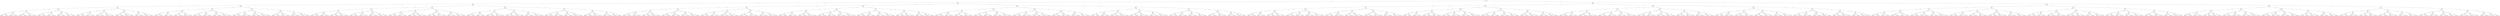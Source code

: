 digraph g {

	s0 [shape="circle" label="0"];
	s1 [shape="circle" label="1"];
	s2 [shape="circle" label="2"];
	s3 [shape="circle" label="3"];
	s4 [shape="circle" label="4"];
	s5 [shape="circle" label="5"];
	s6 [shape="circle" label="6"];
	s7 [shape="circle" label="7"];
	s8 [shape="circle" label="8"];
	s9 [shape="circle" label="9"];
	s10 [shape="circle" label="10"];
	s11 [shape="circle" label="11"];
	s12 [shape="circle" label="12"];
	s13 [shape="circle" label="13"];
	s14 [shape="circle" label="14"];
	s15 [shape="circle" label="15"];
	s16 [shape="circle" label="16"];
	s17 [shape="circle" label="17"];
	s18 [shape="circle" label="18"];
	s19 [shape="circle" label="19"];
	s20 [shape="circle" label="20"];
	s21 [shape="circle" label="21"];
	s22 [shape="circle" label="22"];
	s23 [shape="circle" label="23"];
	s24 [shape="circle" label="24"];
	s25 [shape="circle" label="25"];
	s26 [shape="circle" label="26"];
	s27 [shape="circle" label="27"];
	s28 [shape="circle" label="28"];
	s29 [shape="circle" label="29"];
	s30 [shape="circle" label="30"];
	s31 [shape="circle" label="31"];
	s32 [shape="circle" label="32"];
	s33 [shape="circle" label="33"];
	s34 [shape="circle" label="34"];
	s35 [shape="circle" label="35"];
	s36 [shape="circle" label="36"];
	s37 [shape="circle" label="37"];
	s38 [shape="circle" label="38"];
	s39 [shape="circle" label="39"];
	s40 [shape="circle" label="40"];
	s41 [shape="circle" label="41"];
	s42 [shape="circle" label="42"];
	s43 [shape="circle" label="43"];
	s44 [shape="circle" label="44"];
	s45 [shape="circle" label="45"];
	s46 [shape="circle" label="46"];
	s47 [shape="circle" label="47"];
	s48 [shape="circle" label="48"];
	s49 [shape="circle" label="49"];
	s50 [shape="circle" label="50"];
	s51 [shape="circle" label="51"];
	s52 [shape="circle" label="52"];
	s53 [shape="circle" label="53"];
	s54 [shape="circle" label="54"];
	s55 [shape="circle" label="55"];
	s56 [shape="circle" label="56"];
	s57 [shape="circle" label="57"];
	s58 [shape="circle" label="58"];
	s59 [shape="circle" label="59"];
	s60 [shape="circle" label="60"];
	s61 [shape="circle" label="61"];
	s62 [shape="circle" label="62"];
	s63 [shape="circle" label="63"];
	s64 [shape="circle" label="64"];
	s65 [shape="circle" label="65"];
	s66 [shape="circle" label="66"];
	s67 [shape="circle" label="67"];
	s68 [shape="circle" label="68"];
	s69 [shape="circle" label="69"];
	s70 [shape="circle" label="70"];
	s71 [shape="circle" label="71"];
	s72 [shape="circle" label="72"];
	s73 [shape="circle" label="73"];
	s74 [shape="circle" label="74"];
	s75 [shape="circle" label="75"];
	s76 [shape="circle" label="76"];
	s77 [shape="circle" label="77"];
	s78 [shape="circle" label="78"];
	s79 [shape="circle" label="79"];
	s80 [shape="circle" label="80"];
	s81 [shape="circle" label="81"];
	s82 [shape="circle" label="82"];
	s83 [shape="circle" label="83"];
	s84 [shape="circle" label="84"];
	s85 [shape="circle" label="85"];
	s86 [shape="circle" label="86"];
	s87 [shape="circle" label="87"];
	s88 [shape="circle" label="88"];
	s89 [shape="circle" label="89"];
	s90 [shape="circle" label="90"];
	s91 [shape="circle" label="91"];
	s92 [shape="circle" label="92"];
	s93 [shape="circle" label="93"];
	s94 [shape="circle" label="94"];
	s95 [shape="circle" label="95"];
	s96 [shape="circle" label="96"];
	s97 [shape="circle" label="97"];
	s98 [shape="circle" label="98"];
	s99 [shape="circle" label="99"];
	s100 [shape="circle" label="100"];
	s101 [shape="circle" label="101"];
	s102 [shape="circle" label="102"];
	s103 [shape="circle" label="103"];
	s104 [shape="circle" label="104"];
	s105 [shape="circle" label="105"];
	s106 [shape="circle" label="106"];
	s107 [shape="circle" label="107"];
	s108 [shape="circle" label="108"];
	s109 [shape="circle" label="109"];
	s110 [shape="circle" label="110"];
	s111 [shape="circle" label="111"];
	s112 [shape="circle" label="112"];
	s113 [shape="circle" label="113"];
	s114 [shape="circle" label="114"];
	s115 [shape="circle" label="115"];
	s116 [shape="circle" label="116"];
	s117 [shape="circle" label="117"];
	s118 [shape="circle" label="118"];
	s119 [shape="circle" label="119"];
	s120 [shape="circle" label="120"];
	s121 [shape="circle" label="121"];
	s122 [shape="circle" label="122"];
	s123 [shape="circle" label="123"];
	s124 [shape="circle" label="124"];
	s125 [shape="circle" label="125"];
	s126 [shape="circle" label="126"];
	s127 [shape="circle" label="127"];
	s128 [shape="circle" label="128"];
	s129 [shape="circle" label="129"];
	s130 [shape="circle" label="130"];
	s131 [shape="circle" label="131"];
	s132 [shape="circle" label="132"];
	s133 [shape="circle" label="133"];
	s134 [shape="circle" label="134"];
	s135 [shape="circle" label="135"];
	s136 [shape="circle" label="136"];
	s137 [shape="circle" label="137"];
	s138 [shape="circle" label="138"];
	s139 [shape="circle" label="139"];
	s140 [shape="circle" label="140"];
	s141 [shape="circle" label="141"];
	s142 [shape="circle" label="142"];
	s143 [shape="circle" label="143"];
	s144 [shape="circle" label="144"];
	s145 [shape="circle" label="145"];
	s146 [shape="circle" label="146"];
	s147 [shape="circle" label="147"];
	s148 [shape="circle" label="148"];
	s149 [shape="circle" label="149"];
	s150 [shape="circle" label="150"];
	s151 [shape="circle" label="151"];
	s152 [shape="circle" label="152"];
	s153 [shape="circle" label="153"];
	s154 [shape="circle" label="154"];
	s155 [shape="circle" label="155"];
	s156 [shape="circle" label="156"];
	s157 [shape="circle" label="157"];
	s158 [shape="circle" label="158"];
	s159 [shape="circle" label="159"];
	s160 [shape="circle" label="160"];
	s161 [shape="circle" label="161"];
	s162 [shape="circle" label="162"];
	s163 [shape="circle" label="163"];
	s164 [shape="circle" label="164"];
	s165 [shape="circle" label="165"];
	s166 [shape="circle" label="166"];
	s167 [shape="circle" label="167"];
	s168 [shape="circle" label="168"];
	s169 [shape="circle" label="169"];
	s170 [shape="circle" label="170"];
	s171 [shape="circle" label="171"];
	s172 [shape="circle" label="172"];
	s173 [shape="circle" label="173"];
	s174 [shape="circle" label="174"];
	s175 [shape="circle" label="175"];
	s176 [shape="circle" label="176"];
	s177 [shape="circle" label="177"];
	s178 [shape="circle" label="178"];
	s179 [shape="circle" label="179"];
	s180 [shape="circle" label="180"];
	s181 [shape="circle" label="181"];
	s182 [shape="circle" label="182"];
	s183 [shape="circle" label="183"];
	s184 [shape="circle" label="184"];
	s185 [shape="circle" label="185"];
	s186 [shape="circle" label="186"];
	s187 [shape="circle" label="187"];
	s188 [shape="circle" label="188"];
	s189 [shape="circle" label="189"];
	s190 [shape="circle" label="190"];
	s191 [shape="circle" label="191"];
	s192 [shape="circle" label="192"];
	s193 [shape="circle" label="193"];
	s194 [shape="circle" label="194"];
	s195 [shape="circle" label="195"];
	s196 [shape="circle" label="196"];
	s197 [shape="circle" label="197"];
	s198 [shape="circle" label="198"];
	s199 [shape="circle" label="199"];
	s200 [shape="circle" label="200"];
	s201 [shape="circle" label="201"];
	s202 [shape="circle" label="202"];
	s203 [shape="circle" label="203"];
	s204 [shape="circle" label="204"];
	s205 [shape="circle" label="205"];
	s206 [shape="circle" label="206"];
	s207 [shape="circle" label="207"];
	s208 [shape="circle" label="208"];
	s209 [shape="circle" label="209"];
	s210 [shape="circle" label="210"];
	s211 [shape="circle" label="211"];
	s212 [shape="circle" label="212"];
	s213 [shape="circle" label="213"];
	s214 [shape="circle" label="214"];
	s215 [shape="circle" label="215"];
	s216 [shape="circle" label="216"];
	s217 [shape="circle" label="217"];
	s218 [shape="circle" label="218"];
	s219 [shape="circle" label="219"];
	s220 [shape="circle" label="220"];
	s221 [shape="circle" label="221"];
	s222 [shape="circle" label="222"];
	s223 [shape="circle" label="223"];
	s224 [shape="circle" label="224"];
	s225 [shape="circle" label="225"];
	s226 [shape="circle" label="226"];
	s227 [shape="circle" label="227"];
	s228 [shape="circle" label="228"];
	s229 [shape="circle" label="229"];
	s230 [shape="circle" label="230"];
	s231 [shape="circle" label="231"];
	s232 [shape="circle" label="232"];
	s233 [shape="circle" label="233"];
	s234 [shape="circle" label="234"];
	s235 [shape="circle" label="235"];
	s236 [shape="circle" label="236"];
	s237 [shape="circle" label="237"];
	s238 [shape="circle" label="238"];
	s239 [shape="circle" label="239"];
	s240 [shape="circle" label="240"];
	s241 [shape="circle" label="241"];
	s242 [shape="circle" label="242"];
	s243 [shape="circle" label="243"];
	s244 [shape="circle" label="244"];
	s245 [shape="circle" label="245"];
	s246 [shape="circle" label="246"];
	s247 [shape="circle" label="247"];
	s248 [shape="circle" label="248"];
	s249 [shape="circle" label="249"];
	s250 [shape="circle" label="250"];
	s251 [shape="circle" label="251"];
	s252 [shape="circle" label="252"];
	s253 [shape="circle" label="253"];
	s254 [shape="circle" label="254"];
	s255 [shape="circle" label="255"];
	s256 [shape="circle" label="256"];
	s257 [shape="circle" label="257"];
	s258 [shape="circle" label="258"];
	s259 [shape="circle" label="259"];
	s260 [shape="circle" label="260"];
	s261 [shape="circle" label="261"];
	s262 [shape="circle" label="262"];
	s263 [shape="circle" label="263"];
	s264 [shape="circle" label="264"];
	s265 [shape="circle" label="265"];
	s266 [shape="circle" label="266"];
	s267 [shape="circle" label="267"];
	s268 [shape="circle" label="268"];
	s269 [shape="circle" label="269"];
	s270 [shape="circle" label="270"];
	s271 [shape="circle" label="271"];
	s272 [shape="circle" label="272"];
	s273 [shape="circle" label="273"];
	s274 [shape="circle" label="274"];
	s275 [shape="circle" label="275"];
	s276 [shape="circle" label="276"];
	s277 [shape="circle" label="277"];
	s278 [shape="circle" label="278"];
	s279 [shape="circle" label="279"];
	s280 [shape="circle" label="280"];
	s281 [shape="circle" label="281"];
	s282 [shape="circle" label="282"];
	s283 [shape="circle" label="283"];
	s284 [shape="circle" label="284"];
	s285 [shape="circle" label="285"];
	s286 [shape="circle" label="286"];
	s287 [shape="circle" label="287"];
	s288 [shape="circle" label="288"];
	s289 [shape="circle" label="289"];
	s290 [shape="circle" label="290"];
	s291 [shape="circle" label="291"];
	s292 [shape="circle" label="292"];
	s293 [shape="circle" label="293"];
	s294 [shape="circle" label="294"];
	s295 [shape="circle" label="295"];
	s296 [shape="circle" label="296"];
	s297 [shape="circle" label="297"];
	s298 [shape="circle" label="298"];
	s299 [shape="circle" label="299"];
	s300 [shape="circle" label="300"];
	s301 [shape="circle" label="301"];
	s302 [shape="circle" label="302"];
	s303 [shape="circle" label="303"];
	s304 [shape="circle" label="304"];
	s305 [shape="circle" label="305"];
	s306 [shape="circle" label="306"];
	s307 [shape="circle" label="307"];
	s308 [shape="circle" label="308"];
	s309 [shape="circle" label="309"];
	s310 [shape="circle" label="310"];
	s311 [shape="circle" label="311"];
	s312 [shape="circle" label="312"];
	s313 [shape="circle" label="313"];
	s314 [shape="circle" label="314"];
	s315 [shape="circle" label="315"];
	s316 [shape="circle" label="316"];
	s317 [shape="circle" label="317"];
	s318 [shape="circle" label="318"];
	s319 [shape="circle" label="319"];
	s320 [shape="circle" label="320"];
	s321 [shape="circle" label="321"];
	s322 [shape="circle" label="322"];
	s323 [shape="circle" label="323"];
	s324 [shape="circle" label="324"];
	s325 [shape="circle" label="325"];
	s326 [shape="circle" label="326"];
	s327 [shape="circle" label="327"];
	s328 [shape="circle" label="328"];
	s329 [shape="circle" label="329"];
	s330 [shape="circle" label="330"];
	s331 [shape="circle" label="331"];
	s332 [shape="circle" label="332"];
	s333 [shape="circle" label="333"];
	s334 [shape="circle" label="334"];
	s335 [shape="circle" label="335"];
	s336 [shape="circle" label="336"];
	s337 [shape="circle" label="337"];
	s338 [shape="circle" label="338"];
	s339 [shape="circle" label="339"];
	s340 [shape="circle" label="340"];
	s341 [shape="circle" label="341"];
	s342 [shape="circle" label="342"];
	s343 [shape="circle" label="343"];
	s344 [shape="circle" label="344"];
	s345 [shape="circle" label="345"];
	s346 [shape="circle" label="346"];
	s347 [shape="circle" label="347"];
	s348 [shape="circle" label="348"];
	s349 [shape="circle" label="349"];
	s350 [shape="circle" label="350"];
	s351 [shape="circle" label="351"];
	s352 [shape="circle" label="352"];
	s353 [shape="circle" label="353"];
	s354 [shape="circle" label="354"];
	s355 [shape="circle" label="355"];
	s356 [shape="circle" label="356"];
	s357 [shape="circle" label="357"];
	s358 [shape="circle" label="358"];
	s359 [shape="circle" label="359"];
	s360 [shape="circle" label="360"];
	s361 [shape="circle" label="361"];
	s362 [shape="circle" label="362"];
	s363 [shape="circle" label="363"];
	s364 [shape="circle" label="364"];
	s365 [shape="circle" label="365"];
	s366 [shape="circle" label="366"];
	s367 [shape="circle" label="367"];
	s368 [shape="circle" label="368"];
	s369 [shape="circle" label="369"];
	s370 [shape="circle" label="370"];
	s371 [shape="circle" label="371"];
	s372 [shape="circle" label="372"];
	s373 [shape="circle" label="373"];
	s374 [shape="circle" label="374"];
	s375 [shape="circle" label="375"];
	s376 [shape="circle" label="376"];
	s377 [shape="circle" label="377"];
	s378 [shape="circle" label="378"];
	s379 [shape="circle" label="379"];
	s380 [shape="circle" label="380"];
	s381 [shape="circle" label="381"];
	s382 [shape="circle" label="382"];
	s383 [shape="circle" label="383"];
	s384 [shape="circle" label="384"];
	s385 [shape="circle" label="385"];
	s386 [shape="circle" label="386"];
	s387 [shape="circle" label="387"];
	s388 [shape="circle" label="388"];
	s389 [shape="circle" label="389"];
	s390 [shape="circle" label="390"];
	s391 [shape="circle" label="391"];
	s392 [shape="circle" label="392"];
	s393 [shape="circle" label="393"];
	s394 [shape="circle" label="394"];
	s395 [shape="circle" label="395"];
	s396 [shape="circle" label="396"];
	s397 [shape="circle" label="397"];
	s398 [shape="circle" label="398"];
	s399 [shape="circle" label="399"];
	s400 [shape="circle" label="400"];
	s401 [shape="circle" label="401"];
	s402 [shape="circle" label="402"];
	s403 [shape="circle" label="403"];
	s404 [shape="circle" label="404"];
	s405 [shape="circle" label="405"];
	s406 [shape="circle" label="406"];
	s407 [shape="circle" label="407"];
	s408 [shape="circle" label="408"];
	s409 [shape="circle" label="409"];
	s410 [shape="circle" label="410"];
	s411 [shape="circle" label="411"];
	s412 [shape="circle" label="412"];
	s413 [shape="circle" label="413"];
	s414 [shape="circle" label="414"];
	s415 [shape="circle" label="415"];
	s416 [shape="circle" label="416"];
	s417 [shape="circle" label="417"];
	s418 [shape="circle" label="418"];
	s419 [shape="circle" label="419"];
	s420 [shape="circle" label="420"];
	s421 [shape="circle" label="421"];
	s422 [shape="circle" label="422"];
	s423 [shape="circle" label="423"];
	s424 [shape="circle" label="424"];
	s425 [shape="circle" label="425"];
	s426 [shape="circle" label="426"];
	s427 [shape="circle" label="427"];
	s428 [shape="circle" label="428"];
	s429 [shape="circle" label="429"];
	s430 [shape="circle" label="430"];
	s431 [shape="circle" label="431"];
	s432 [shape="circle" label="432"];
	s433 [shape="circle" label="433"];
	s434 [shape="circle" label="434"];
	s435 [shape="circle" label="435"];
	s436 [shape="circle" label="436"];
	s437 [shape="circle" label="437"];
	s438 [shape="circle" label="438"];
	s439 [shape="circle" label="439"];
	s440 [shape="circle" label="440"];
	s441 [shape="circle" label="441"];
	s442 [shape="circle" label="442"];
	s443 [shape="circle" label="443"];
	s444 [shape="circle" label="444"];
	s445 [shape="circle" label="445"];
	s446 [shape="circle" label="446"];
	s447 [shape="circle" label="447"];
	s448 [shape="circle" label="448"];
	s449 [shape="circle" label="449"];
	s450 [shape="circle" label="450"];
	s451 [shape="circle" label="451"];
	s452 [shape="circle" label="452"];
	s453 [shape="circle" label="453"];
	s454 [shape="circle" label="454"];
	s455 [shape="circle" label="455"];
	s456 [shape="circle" label="456"];
	s457 [shape="circle" label="457"];
	s458 [shape="circle" label="458"];
	s459 [shape="circle" label="459"];
	s460 [shape="circle" label="460"];
	s461 [shape="circle" label="461"];
	s462 [shape="circle" label="462"];
	s463 [shape="circle" label="463"];
	s464 [shape="circle" label="464"];
	s465 [shape="circle" label="465"];
	s466 [shape="circle" label="466"];
	s467 [shape="circle" label="467"];
	s468 [shape="circle" label="468"];
	s469 [shape="circle" label="469"];
	s470 [shape="circle" label="470"];
	s471 [shape="circle" label="471"];
	s472 [shape="circle" label="472"];
	s473 [shape="circle" label="473"];
	s474 [shape="circle" label="474"];
	s475 [shape="circle" label="475"];
	s476 [shape="circle" label="476"];
	s477 [shape="circle" label="477"];
	s478 [shape="circle" label="478"];
	s479 [shape="circle" label="479"];
	s480 [shape="circle" label="480"];
	s481 [shape="circle" label="481"];
	s482 [shape="circle" label="482"];
	s483 [shape="circle" label="483"];
	s484 [shape="circle" label="484"];
	s485 [shape="circle" label="485"];
	s486 [shape="circle" label="486"];
	s487 [shape="circle" label="487"];
	s488 [shape="circle" label="488"];
	s489 [shape="circle" label="489"];
	s490 [shape="circle" label="490"];
	s491 [shape="circle" label="491"];
	s492 [shape="circle" label="492"];
	s493 [shape="circle" label="493"];
	s494 [shape="circle" label="494"];
	s495 [shape="circle" label="495"];
	s496 [shape="circle" label="496"];
	s497 [shape="circle" label="497"];
	s498 [shape="circle" label="498"];
	s499 [shape="circle" label="499"];
	s500 [shape="circle" label="500"];
	s501 [shape="circle" label="501"];
	s502 [shape="circle" label="502"];
	s503 [shape="circle" label="503"];
	s504 [shape="circle" label="504"];
	s505 [shape="circle" label="505"];
	s506 [shape="circle" label="506"];
	s507 [shape="circle" label="507"];
	s508 [shape="circle" label="508"];
	s509 [shape="circle" label="509"];
	s510 [shape="circle" label="510"];
	s511 [shape="circle" label="511"];
	s512 [shape="circle" label="512"];
	s513 [shape="circle" label="513"];
	s514 [shape="circle" label="514"];
	s515 [shape="circle" label="515"];
	s516 [shape="circle" label="516"];
	s517 [shape="circle" label="517"];
	s518 [shape="circle" label="518"];
	s519 [shape="circle" label="519"];
	s520 [shape="circle" label="520"];
	s521 [shape="circle" label="521"];
	s522 [shape="circle" label="522"];
	s523 [shape="circle" label="523"];
	s524 [shape="circle" label="524"];
	s525 [shape="circle" label="525"];
	s526 [shape="circle" label="526"];
	s527 [shape="circle" label="527"];
	s528 [shape="circle" label="528"];
	s529 [shape="circle" label="529"];
	s530 [shape="circle" label="530"];
	s531 [shape="circle" label="531"];
	s532 [shape="circle" label="532"];
	s533 [shape="circle" label="533"];
	s534 [shape="circle" label="534"];
	s535 [shape="circle" label="535"];
	s536 [shape="circle" label="536"];
	s537 [shape="circle" label="537"];
	s538 [shape="circle" label="538"];
	s539 [shape="circle" label="539"];
	s540 [shape="circle" label="540"];
	s541 [shape="circle" label="541"];
	s542 [shape="circle" label="542"];
	s543 [shape="circle" label="543"];
	s544 [shape="circle" label="544"];
	s545 [shape="circle" label="545"];
	s546 [shape="circle" label="546"];
	s547 [shape="circle" label="547"];
	s548 [shape="circle" label="548"];
	s549 [shape="circle" label="549"];
	s550 [shape="circle" label="550"];
	s551 [shape="circle" label="551"];
	s552 [shape="circle" label="552"];
	s553 [shape="circle" label="553"];
	s554 [shape="circle" label="554"];
	s555 [shape="circle" label="555"];
	s556 [shape="circle" label="556"];
	s557 [shape="circle" label="557"];
	s558 [shape="circle" label="558"];
	s559 [shape="circle" label="559"];
	s560 [shape="circle" label="560"];
	s561 [shape="circle" label="561"];
	s562 [shape="circle" label="562"];
	s563 [shape="circle" label="563"];
	s564 [shape="circle" label="564"];
	s565 [shape="circle" label="565"];
	s566 [shape="circle" label="566"];
	s567 [shape="circle" label="567"];
	s568 [shape="circle" label="568"];
	s569 [shape="circle" label="569"];
	s570 [shape="circle" label="570"];
	s571 [shape="circle" label="571"];
	s572 [shape="circle" label="572"];
	s573 [shape="circle" label="573"];
	s574 [shape="circle" label="574"];
	s575 [shape="circle" label="575"];
	s576 [shape="circle" label="576"];
	s577 [shape="circle" label="577"];
	s578 [shape="circle" label="578"];
	s579 [shape="circle" label="579"];
	s580 [shape="circle" label="580"];
	s581 [shape="circle" label="581"];
	s582 [shape="circle" label="582"];
	s583 [shape="circle" label="583"];
	s584 [shape="circle" label="584"];
	s585 [shape="circle" label="585"];
	s586 [shape="circle" label="586"];
	s587 [shape="circle" label="587"];
	s588 [shape="circle" label="588"];
	s589 [shape="circle" label="589"];
	s590 [shape="circle" label="590"];
	s591 [shape="circle" label="591"];
	s592 [shape="circle" label="592"];
	s593 [shape="circle" label="593"];
	s594 [shape="circle" label="594"];
	s595 [shape="circle" label="595"];
	s596 [shape="circle" label="596"];
	s597 [shape="circle" label="597"];
	s598 [shape="circle" label="598"];
	s599 [shape="circle" label="599"];
	s600 [shape="circle" label="600"];
	s601 [shape="circle" label="601"];
	s602 [shape="circle" label="602"];
	s603 [shape="circle" label="603"];
	s604 [shape="circle" label="604"];
	s605 [shape="circle" label="605"];
	s606 [shape="circle" label="606"];
	s607 [shape="circle" label="607"];
	s608 [shape="circle" label="608"];
	s609 [shape="circle" label="609"];
	s610 [shape="circle" label="610"];
	s611 [shape="circle" label="611"];
	s612 [shape="circle" label="612"];
	s613 [shape="circle" label="613"];
	s614 [shape="circle" label="614"];
	s615 [shape="circle" label="615"];
	s616 [shape="circle" label="616"];
	s617 [shape="circle" label="617"];
	s618 [shape="circle" label="618"];
	s619 [shape="circle" label="619"];
	s620 [shape="circle" label="620"];
	s621 [shape="circle" label="621"];
	s622 [shape="circle" label="622"];
	s623 [shape="circle" label="623"];
	s624 [shape="circle" label="624"];
	s625 [shape="circle" label="625"];
	s626 [shape="circle" label="626"];
	s627 [shape="circle" label="627"];
	s628 [shape="circle" label="628"];
	s629 [shape="circle" label="629"];
	s630 [shape="circle" label="630"];
	s631 [shape="circle" label="631"];
	s632 [shape="circle" label="632"];
	s633 [shape="circle" label="633"];
	s634 [shape="circle" label="634"];
	s635 [shape="circle" label="635"];
	s636 [shape="circle" label="636"];
	s637 [shape="circle" label="637"];
	s638 [shape="circle" label="638"];
	s639 [shape="circle" label="639"];
	s640 [shape="circle" label="640"];
	s641 [shape="circle" label="641"];
	s642 [shape="circle" label="642"];
	s643 [shape="circle" label="643"];
	s644 [shape="circle" label="644"];
	s645 [shape="circle" label="645"];
	s646 [shape="circle" label="646"];
	s647 [shape="circle" label="647"];
	s648 [shape="circle" label="648"];
	s649 [shape="circle" label="649"];
	s650 [shape="circle" label="650"];
	s651 [shape="circle" label="651"];
	s652 [shape="circle" label="652"];
	s653 [shape="circle" label="653"];
	s654 [shape="circle" label="654"];
	s655 [shape="circle" label="655"];
	s656 [shape="circle" label="656"];
	s657 [shape="circle" label="657"];
	s658 [shape="circle" label="658"];
	s659 [shape="circle" label="659"];
	s660 [shape="circle" label="660"];
	s661 [shape="circle" label="661"];
	s662 [shape="circle" label="662"];
	s663 [shape="circle" label="663"];
	s664 [shape="circle" label="664"];
	s665 [shape="circle" label="665"];
	s666 [shape="circle" label="666"];
	s667 [shape="circle" label="667"];
	s668 [shape="circle" label="668"];
	s669 [shape="circle" label="669"];
	s670 [shape="circle" label="670"];
	s671 [shape="circle" label="671"];
	s672 [shape="circle" label="672"];
	s673 [shape="circle" label="673"];
	s674 [shape="circle" label="674"];
	s675 [shape="circle" label="675"];
	s676 [shape="circle" label="676"];
	s677 [shape="circle" label="677"];
	s678 [shape="circle" label="678"];
	s679 [shape="circle" label="679"];
	s680 [shape="circle" label="680"];
	s681 [shape="circle" label="681"];
	s682 [shape="circle" label="682"];
	s683 [shape="circle" label="683"];
	s684 [shape="circle" label="684"];
	s685 [shape="circle" label="685"];
	s686 [shape="circle" label="686"];
	s687 [shape="circle" label="687"];
	s688 [shape="circle" label="688"];
	s689 [shape="circle" label="689"];
	s690 [shape="circle" label="690"];
	s691 [shape="circle" label="691"];
	s692 [shape="circle" label="692"];
	s693 [shape="circle" label="693"];
	s694 [shape="circle" label="694"];
	s695 [shape="circle" label="695"];
	s696 [shape="circle" label="696"];
	s697 [shape="circle" label="697"];
	s698 [shape="circle" label="698"];
	s699 [shape="circle" label="699"];
	s700 [shape="circle" label="700"];
	s701 [shape="circle" label="701"];
	s702 [shape="circle" label="702"];
	s703 [shape="circle" label="703"];
	s704 [shape="circle" label="704"];
	s705 [shape="circle" label="705"];
	s706 [shape="circle" label="706"];
	s707 [shape="circle" label="707"];
	s708 [shape="circle" label="708"];
	s709 [shape="circle" label="709"];
	s710 [shape="circle" label="710"];
	s711 [shape="circle" label="711"];
	s712 [shape="circle" label="712"];
	s713 [shape="circle" label="713"];
	s714 [shape="circle" label="714"];
	s715 [shape="circle" label="715"];
	s716 [shape="circle" label="716"];
	s717 [shape="circle" label="717"];
	s718 [shape="circle" label="718"];
	s719 [shape="circle" label="719"];
	s720 [shape="circle" label="720"];
	s721 [shape="circle" label="721"];
	s722 [shape="circle" label="722"];
	s723 [shape="circle" label="723"];
	s724 [shape="circle" label="724"];
	s725 [shape="circle" label="725"];
	s726 [shape="circle" label="726"];
	s727 [shape="circle" label="727"];
	s728 [shape="circle" label="728"];
	s729 [shape="circle" label="729"];
	s730 [shape="circle" label="730"];
	s731 [shape="circle" label="731"];
	s732 [shape="circle" label="732"];
	s733 [shape="circle" label="733"];
	s734 [shape="circle" label="734"];
	s735 [shape="circle" label="735"];
	s736 [shape="circle" label="736"];
	s737 [shape="circle" label="737"];
	s738 [shape="circle" label="738"];
	s739 [shape="circle" label="739"];
	s740 [shape="circle" label="740"];
	s741 [shape="circle" label="741"];
	s742 [shape="circle" label="742"];
	s743 [shape="circle" label="743"];
	s744 [shape="circle" label="744"];
	s745 [shape="circle" label="745"];
	s746 [shape="circle" label="746"];
	s747 [shape="circle" label="747"];
	s748 [shape="circle" label="748"];
	s749 [shape="circle" label="749"];
	s750 [shape="circle" label="750"];
	s751 [shape="circle" label="751"];
	s752 [shape="circle" label="752"];
	s753 [shape="circle" label="753"];
	s754 [shape="circle" label="754"];
	s755 [shape="circle" label="755"];
	s756 [shape="circle" label="756"];
	s757 [shape="circle" label="757"];
	s758 [shape="circle" label="758"];
	s759 [shape="circle" label="759"];
	s760 [shape="circle" label="760"];
	s761 [shape="circle" label="761"];
	s762 [shape="circle" label="762"];
	s763 [shape="circle" label="763"];
	s764 [shape="circle" label="764"];
	s765 [shape="circle" label="765"];
	s766 [shape="circle" label="766"];
	s767 [shape="circle" label="767"];
	s768 [shape="circle" label="768"];
	s769 [shape="circle" label="769"];
	s770 [shape="circle" label="770"];
	s771 [shape="circle" label="771"];
	s772 [shape="circle" label="772"];
	s773 [shape="circle" label="773"];
	s774 [shape="circle" label="774"];
	s775 [shape="circle" label="775"];
	s776 [shape="circle" label="776"];
	s777 [shape="circle" label="777"];
	s778 [shape="circle" label="778"];
	s779 [shape="circle" label="779"];
	s780 [shape="circle" label="780"];
	s781 [shape="circle" label="781"];
	s782 [shape="circle" label="782"];
	s783 [shape="circle" label="783"];
	s784 [shape="circle" label="784"];
	s785 [shape="circle" label="785"];
	s786 [shape="circle" label="786"];
	s787 [shape="circle" label="787"];
	s788 [shape="circle" label="788"];
	s789 [shape="circle" label="789"];
	s790 [shape="circle" label="790"];
	s791 [shape="circle" label="791"];
	s792 [shape="circle" label="792"];
	s793 [shape="circle" label="793"];
	s794 [shape="circle" label="794"];
	s795 [shape="circle" label="795"];
	s796 [shape="circle" label="796"];
	s797 [shape="circle" label="797"];
	s798 [shape="circle" label="798"];
	s799 [shape="circle" label="799"];
	s800 [shape="circle" label="800"];
	s801 [shape="circle" label="801"];
	s802 [shape="circle" label="802"];
	s803 [shape="circle" label="803"];
	s804 [shape="circle" label="804"];
	s805 [shape="circle" label="805"];
	s806 [shape="circle" label="806"];
	s807 [shape="circle" label="807"];
	s808 [shape="circle" label="808"];
	s809 [shape="circle" label="809"];
	s810 [shape="circle" label="810"];
	s811 [shape="circle" label="811"];
	s812 [shape="circle" label="812"];
	s813 [shape="circle" label="813"];
	s814 [shape="circle" label="814"];
	s815 [shape="circle" label="815"];
	s816 [shape="circle" label="816"];
	s817 [shape="circle" label="817"];
	s818 [shape="circle" label="818"];
	s819 [shape="circle" label="819"];
	s820 [shape="circle" label="820"];
	s821 [shape="circle" label="821"];
	s822 [shape="circle" label="822"];
	s823 [shape="circle" label="823"];
	s824 [shape="circle" label="824"];
	s825 [shape="circle" label="825"];
	s826 [shape="circle" label="826"];
	s827 [shape="circle" label="827"];
	s828 [shape="circle" label="828"];
	s829 [shape="circle" label="829"];
	s830 [shape="circle" label="830"];
	s831 [shape="circle" label="831"];
	s832 [shape="circle" label="832"];
	s833 [shape="circle" label="833"];
	s834 [shape="circle" label="834"];
	s835 [shape="circle" label="835"];
	s836 [shape="circle" label="836"];
	s837 [shape="circle" label="837"];
	s838 [shape="circle" label="838"];
	s839 [shape="circle" label="839"];
	s840 [shape="circle" label="840"];
	s841 [shape="circle" label="841"];
	s842 [shape="circle" label="842"];
	s843 [shape="circle" label="843"];
	s844 [shape="circle" label="844"];
	s845 [shape="circle" label="845"];
	s846 [shape="circle" label="846"];
	s847 [shape="circle" label="847"];
	s848 [shape="circle" label="848"];
	s849 [shape="circle" label="849"];
	s850 [shape="circle" label="850"];
	s851 [shape="circle" label="851"];
	s852 [shape="circle" label="852"];
	s853 [shape="circle" label="853"];
	s854 [shape="circle" label="854"];
	s855 [shape="circle" label="855"];
	s856 [shape="circle" label="856"];
	s857 [shape="circle" label="857"];
	s858 [shape="circle" label="858"];
	s859 [shape="circle" label="859"];
	s860 [shape="circle" label="860"];
	s861 [shape="circle" label="861"];
	s862 [shape="circle" label="862"];
	s863 [shape="circle" label="863"];
	s864 [shape="circle" label="864"];
	s865 [shape="circle" label="865"];
	s866 [shape="circle" label="866"];
	s867 [shape="circle" label="867"];
	s868 [shape="circle" label="868"];
	s869 [shape="circle" label="869"];
	s870 [shape="circle" label="870"];
	s871 [shape="circle" label="871"];
	s872 [shape="circle" label="872"];
	s873 [shape="circle" label="873"];
	s874 [shape="circle" label="874"];
	s875 [shape="circle" label="875"];
	s876 [shape="circle" label="876"];
	s877 [shape="circle" label="877"];
	s878 [shape="circle" label="878"];
	s879 [shape="circle" label="879"];
	s880 [shape="circle" label="880"];
	s881 [shape="circle" label="881"];
	s882 [shape="circle" label="882"];
	s883 [shape="circle" label="883"];
	s884 [shape="circle" label="884"];
	s885 [shape="circle" label="885"];
	s886 [shape="circle" label="886"];
	s887 [shape="circle" label="887"];
	s888 [shape="circle" label="888"];
	s889 [shape="circle" label="889"];
	s890 [shape="circle" label="890"];
	s891 [shape="circle" label="891"];
	s892 [shape="circle" label="892"];
	s893 [shape="circle" label="893"];
	s894 [shape="circle" label="894"];
	s895 [shape="circle" label="895"];
	s896 [shape="circle" label="896"];
	s897 [shape="circle" label="897"];
	s898 [shape="circle" label="898"];
	s899 [shape="circle" label="899"];
	s900 [shape="circle" label="900"];
	s901 [shape="circle" label="901"];
	s902 [shape="circle" label="902"];
	s903 [shape="circle" label="903"];
	s904 [shape="circle" label="904"];
	s905 [shape="circle" label="905"];
	s906 [shape="circle" label="906"];
	s907 [shape="circle" label="907"];
	s908 [shape="circle" label="908"];
	s909 [shape="circle" label="909"];
	s910 [shape="circle" label="910"];
	s911 [shape="circle" label="911"];
	s912 [shape="circle" label="912"];
	s913 [shape="circle" label="913"];
	s914 [shape="circle" label="914"];
	s915 [shape="circle" label="915"];
	s916 [shape="circle" label="916"];
	s917 [shape="circle" label="917"];
	s918 [shape="circle" label="918"];
	s919 [shape="circle" label="919"];
	s920 [shape="circle" label="920"];
	s921 [shape="circle" label="921"];
	s922 [shape="circle" label="922"];
	s923 [shape="circle" label="923"];
	s924 [shape="circle" label="924"];
	s925 [shape="circle" label="925"];
	s926 [shape="circle" label="926"];
	s927 [shape="circle" label="927"];
	s928 [shape="circle" label="928"];
	s929 [shape="circle" label="929"];
	s930 [shape="circle" label="930"];
	s931 [shape="circle" label="931"];
	s932 [shape="circle" label="932"];
	s933 [shape="circle" label="933"];
	s934 [shape="circle" label="934"];
	s935 [shape="circle" label="935"];
	s936 [shape="circle" label="936"];
	s937 [shape="circle" label="937"];
	s938 [shape="circle" label="938"];
	s939 [shape="circle" label="939"];
	s940 [shape="circle" label="940"];
	s941 [shape="circle" label="941"];
	s942 [shape="circle" label="942"];
	s943 [shape="circle" label="943"];
	s944 [shape="circle" label="944"];
	s945 [shape="circle" label="945"];
	s946 [shape="circle" label="946"];
	s947 [shape="circle" label="947"];
	s948 [shape="circle" label="948"];
	s949 [shape="circle" label="949"];
	s950 [shape="circle" label="950"];
	s951 [shape="circle" label="951"];
	s952 [shape="circle" label="952"];
	s953 [shape="circle" label="953"];
	s954 [shape="circle" label="954"];
	s955 [shape="circle" label="955"];
	s956 [shape="circle" label="956"];
	s957 [shape="circle" label="957"];
	s958 [shape="circle" label="958"];
	s959 [shape="circle" label="959"];
	s960 [shape="circle" label="960"];
	s961 [shape="circle" label="961"];
	s962 [shape="circle" label="962"];
	s963 [shape="circle" label="963"];
	s964 [shape="circle" label="964"];
	s965 [shape="circle" label="965"];
	s966 [shape="circle" label="966"];
	s967 [shape="circle" label="967"];
	s968 [shape="circle" label="968"];
	s969 [shape="circle" label="969"];
	s970 [shape="circle" label="970"];
	s971 [shape="circle" label="971"];
	s972 [shape="circle" label="972"];
	s973 [shape="circle" label="973"];
	s974 [shape="circle" label="974"];
	s975 [shape="circle" label="975"];
	s976 [shape="circle" label="976"];
	s977 [shape="circle" label="977"];
	s978 [shape="circle" label="978"];
	s979 [shape="circle" label="979"];
	s980 [shape="circle" label="980"];
	s981 [shape="circle" label="981"];
	s982 [shape="circle" label="982"];
	s983 [shape="circle" label="983"];
	s984 [shape="circle" label="984"];
	s985 [shape="circle" label="985"];
	s986 [shape="circle" label="986"];
	s987 [shape="circle" label="987"];
	s988 [shape="circle" label="988"];
	s989 [shape="circle" label="989"];
	s990 [shape="circle" label="990"];
	s991 [shape="circle" label="991"];
	s992 [shape="circle" label="992"];
	s993 [shape="circle" label="993"];
	s994 [shape="circle" label="994"];
	s995 [shape="circle" label="995"];
	s996 [shape="circle" label="996"];
	s997 [shape="circle" label="997"];
	s998 [shape="circle" label="998"];
	s999 [shape="circle" label="999"];
	s1000 [shape="circle" label="1000"];
	s1001 [shape="circle" label="1001"];
	s1002 [shape="circle" label="1002"];
	s1003 [shape="circle" label="1003"];
	s1004 [shape="circle" label="1004"];
	s1005 [shape="circle" label="1005"];
	s1006 [shape="circle" label="1006"];
	s1007 [shape="circle" label="1007"];
	s1008 [shape="circle" label="1008"];
	s1009 [shape="circle" label="1009"];
	s1010 [shape="circle" label="1010"];
	s1011 [shape="circle" label="1011"];
	s1012 [shape="circle" label="1012"];
	s1013 [shape="circle" label="1013"];
	s1014 [shape="circle" label="1014"];
	s1015 [shape="circle" label="1015"];
	s1016 [shape="circle" label="1016"];
	s1017 [shape="circle" label="1017"];
	s1018 [shape="circle" label="1018"];
	s1019 [shape="circle" label="1019"];
	s1020 [shape="circle" label="1020"];
	s1021 [shape="circle" label="1021"];
	s1022 [shape="circle" label="1022"];
	s0 -> s1 [label="pu0 / 0"];
	s0 -> s2 [label="pu1 / 1"];
	s0 -> s0 [label="pop / empty"];
	s0 -> s0 [label="size / 0"];
	s1 -> s3 [label="pu0 / 0"];
	s1 -> s4 [label="pu1 / 1"];
	s1 -> s0 [label="pop / 0"];
	s1 -> s1 [label="size / 1"];
	s2 -> s20 [label="pu0 / 0"];
	s2 -> s21 [label="pu1 / 1"];
	s2 -> s0 [label="pop / 1"];
	s2 -> s2 [label="size / 1"];
	s3 -> s5 [label="pu0 / 0"];
	s3 -> s6 [label="pu1 / 1"];
	s3 -> s1 [label="pop / 0"];
	s3 -> s3 [label="size / 2"];
	s4 -> s22 [label="pu0 / 0"];
	s4 -> s23 [label="pu1 / 1"];
	s4 -> s1 [label="pop / 1"];
	s4 -> s4 [label="size / 2"];
	s5 -> s7 [label="pu0 / 0"];
	s5 -> s8 [label="pu1 / 1"];
	s5 -> s3 [label="pop / 0"];
	s5 -> s5 [label="size / 3"];
	s6 -> s24 [label="pu0 / 0"];
	s6 -> s25 [label="pu1 / 1"];
	s6 -> s3 [label="pop / 1"];
	s6 -> s6 [label="size / 3"];
	s7 -> s9 [label="pu0 / 0"];
	s7 -> s10 [label="pu1 / 1"];
	s7 -> s5 [label="pop / 0"];
	s7 -> s7 [label="size / 4"];
	s8 -> s26 [label="pu0 / 0"];
	s8 -> s27 [label="pu1 / 1"];
	s8 -> s5 [label="pop / 1"];
	s8 -> s8 [label="size / 4"];
	s9 -> s11 [label="pu0 / 0"];
	s9 -> s12 [label="pu1 / 1"];
	s9 -> s7 [label="pop / 0"];
	s9 -> s9 [label="size / 5"];
	s10 -> s19 [label="pu0 / 0"];
	s10 -> s28 [label="pu1 / 1"];
	s10 -> s7 [label="pop / 1"];
	s10 -> s10 [label="size / 5"];
	s11 -> s13 [label="pu0 / 0"];
	s11 -> s14 [label="pu1 / 1"];
	s11 -> s9 [label="pop / 0"];
	s11 -> s11 [label="size / 6"];
	s12 -> s29 [label="pu0 / 0"];
	s12 -> s30 [label="pu1 / 1"];
	s12 -> s9 [label="pop / 1"];
	s12 -> s12 [label="size / 6"];
	s13 -> s15 [label="pu0 / 0"];
	s13 -> s16 [label="pu1 / 1"];
	s13 -> s11 [label="pop / 0"];
	s13 -> s13 [label="size / 7"];
	s14 -> s31 [label="pu0 / 0"];
	s14 -> s32 [label="pu1 / 1"];
	s14 -> s11 [label="pop / 1"];
	s14 -> s14 [label="size / 7"];
	s15 -> s17 [label="pu0 / 0"];
	s15 -> s18 [label="pu1 / 1"];
	s15 -> s13 [label="pop / 0"];
	s15 -> s15 [label="size / 8"];
	s16 -> s33 [label="pu0 / 0"];
	s16 -> s34 [label="pu1 / 1"];
	s16 -> s13 [label="pop / 1"];
	s16 -> s16 [label="size / 8"];
	s17 -> s17 [label="pu0 / ful"];
	s17 -> s17 [label="pu1 / ful"];
	s17 -> s15 [label="pop / 0"];
	s17 -> s17 [label="size / 9"];
	s18 -> s18 [label="pu0 / ful"];
	s18 -> s18 [label="pu1 / ful"];
	s18 -> s15 [label="pop / 1"];
	s18 -> s18 [label="size / 9"];
	s19 -> s36 [label="pu0 / 0"];
	s19 -> s37 [label="pu1 / 1"];
	s19 -> s10 [label="pop / 0"];
	s19 -> s19 [label="size / 6"];
	s20 -> s38 [label="pu0 / 0"];
	s20 -> s39 [label="pu1 / 1"];
	s20 -> s2 [label="pop / 0"];
	s20 -> s20 [label="size / 2"];
	s21 -> s40 [label="pu0 / 0"];
	s21 -> s41 [label="pu1 / 1"];
	s21 -> s2 [label="pop / 1"];
	s21 -> s21 [label="size / 2"];
	s22 -> s42 [label="pu0 / 0"];
	s22 -> s43 [label="pu1 / 1"];
	s22 -> s4 [label="pop / 0"];
	s22 -> s22 [label="size / 3"];
	s23 -> s44 [label="pu0 / 0"];
	s23 -> s45 [label="pu1 / 1"];
	s23 -> s4 [label="pop / 1"];
	s23 -> s23 [label="size / 3"];
	s24 -> s46 [label="pu0 / 0"];
	s24 -> s47 [label="pu1 / 1"];
	s24 -> s6 [label="pop / 0"];
	s24 -> s24 [label="size / 4"];
	s25 -> s48 [label="pu0 / 0"];
	s25 -> s49 [label="pu1 / 1"];
	s25 -> s6 [label="pop / 1"];
	s25 -> s25 [label="size / 4"];
	s26 -> s35 [label="pu0 / 0"];
	s26 -> s50 [label="pu1 / 1"];
	s26 -> s8 [label="pop / 0"];
	s26 -> s26 [label="size / 5"];
	s27 -> s51 [label="pu0 / 0"];
	s27 -> s52 [label="pu1 / 1"];
	s27 -> s8 [label="pop / 1"];
	s27 -> s27 [label="size / 5"];
	s28 -> s53 [label="pu0 / 0"];
	s28 -> s54 [label="pu1 / 1"];
	s28 -> s10 [label="pop / 1"];
	s28 -> s28 [label="size / 6"];
	s29 -> s55 [label="pu0 / 0"];
	s29 -> s56 [label="pu1 / 1"];
	s29 -> s12 [label="pop / 0"];
	s29 -> s29 [label="size / 7"];
	s30 -> s57 [label="pu0 / 0"];
	s30 -> s58 [label="pu1 / 1"];
	s30 -> s12 [label="pop / 1"];
	s30 -> s30 [label="size / 7"];
	s31 -> s59 [label="pu0 / 0"];
	s31 -> s60 [label="pu1 / 1"];
	s31 -> s14 [label="pop / 0"];
	s31 -> s31 [label="size / 8"];
	s32 -> s61 [label="pu0 / 0"];
	s32 -> s62 [label="pu1 / 1"];
	s32 -> s14 [label="pop / 1"];
	s32 -> s32 [label="size / 8"];
	s33 -> s33 [label="pu0 / ful"];
	s33 -> s33 [label="pu1 / ful"];
	s33 -> s16 [label="pop / 0"];
	s33 -> s33 [label="size / 9"];
	s34 -> s34 [label="pu0 / ful"];
	s34 -> s34 [label="pu1 / ful"];
	s34 -> s16 [label="pop / 1"];
	s34 -> s34 [label="size / 9"];
	s35 -> s64 [label="pu0 / 0"];
	s35 -> s65 [label="pu1 / 1"];
	s35 -> s26 [label="pop / 0"];
	s35 -> s35 [label="size / 6"];
	s36 -> s66 [label="pu0 / 0"];
	s36 -> s67 [label="pu1 / 1"];
	s36 -> s19 [label="pop / 0"];
	s36 -> s36 [label="size / 7"];
	s37 -> s68 [label="pu0 / 0"];
	s37 -> s69 [label="pu1 / 1"];
	s37 -> s19 [label="pop / 1"];
	s37 -> s37 [label="size / 7"];
	s38 -> s70 [label="pu0 / 0"];
	s38 -> s71 [label="pu1 / 1"];
	s38 -> s20 [label="pop / 0"];
	s38 -> s38 [label="size / 3"];
	s39 -> s72 [label="pu0 / 0"];
	s39 -> s73 [label="pu1 / 1"];
	s39 -> s20 [label="pop / 1"];
	s39 -> s39 [label="size / 3"];
	s40 -> s74 [label="pu0 / 0"];
	s40 -> s75 [label="pu1 / 1"];
	s40 -> s21 [label="pop / 0"];
	s40 -> s40 [label="size / 3"];
	s41 -> s76 [label="pu0 / 0"];
	s41 -> s77 [label="pu1 / 1"];
	s41 -> s21 [label="pop / 1"];
	s41 -> s41 [label="size / 3"];
	s42 -> s78 [label="pu0 / 0"];
	s42 -> s79 [label="pu1 / 1"];
	s42 -> s22 [label="pop / 0"];
	s42 -> s42 [label="size / 4"];
	s43 -> s80 [label="pu0 / 0"];
	s43 -> s81 [label="pu1 / 1"];
	s43 -> s22 [label="pop / 1"];
	s43 -> s43 [label="size / 4"];
	s44 -> s82 [label="pu0 / 0"];
	s44 -> s83 [label="pu1 / 1"];
	s44 -> s23 [label="pop / 0"];
	s44 -> s44 [label="size / 4"];
	s45 -> s84 [label="pu0 / 0"];
	s45 -> s85 [label="pu1 / 1"];
	s45 -> s23 [label="pop / 1"];
	s45 -> s45 [label="size / 4"];
	s46 -> s86 [label="pu0 / 0"];
	s46 -> s87 [label="pu1 / 1"];
	s46 -> s24 [label="pop / 0"];
	s46 -> s46 [label="size / 5"];
	s47 -> s88 [label="pu0 / 0"];
	s47 -> s89 [label="pu1 / 1"];
	s47 -> s24 [label="pop / 1"];
	s47 -> s47 [label="size / 5"];
	s48 -> s90 [label="pu0 / 0"];
	s48 -> s91 [label="pu1 / 1"];
	s48 -> s25 [label="pop / 0"];
	s48 -> s48 [label="size / 5"];
	s49 -> s92 [label="pu0 / 0"];
	s49 -> s93 [label="pu1 / 1"];
	s49 -> s25 [label="pop / 1"];
	s49 -> s49 [label="size / 5"];
	s50 -> s94 [label="pu0 / 0"];
	s50 -> s95 [label="pu1 / 1"];
	s50 -> s26 [label="pop / 1"];
	s50 -> s50 [label="size / 6"];
	s51 -> s96 [label="pu0 / 0"];
	s51 -> s97 [label="pu1 / 1"];
	s51 -> s27 [label="pop / 0"];
	s51 -> s51 [label="size / 6"];
	s52 -> s98 [label="pu0 / 0"];
	s52 -> s99 [label="pu1 / 1"];
	s52 -> s27 [label="pop / 1"];
	s52 -> s52 [label="size / 6"];
	s53 -> s100 [label="pu0 / 0"];
	s53 -> s101 [label="pu1 / 1"];
	s53 -> s28 [label="pop / 0"];
	s53 -> s53 [label="size / 7"];
	s54 -> s102 [label="pu0 / 0"];
	s54 -> s103 [label="pu1 / 1"];
	s54 -> s28 [label="pop / 1"];
	s54 -> s54 [label="size / 7"];
	s55 -> s63 [label="pu0 / 0"];
	s55 -> s104 [label="pu1 / 1"];
	s55 -> s29 [label="pop / 0"];
	s55 -> s55 [label="size / 8"];
	s56 -> s105 [label="pu0 / 0"];
	s56 -> s106 [label="pu1 / 1"];
	s56 -> s29 [label="pop / 1"];
	s56 -> s56 [label="size / 8"];
	s57 -> s107 [label="pu0 / 0"];
	s57 -> s108 [label="pu1 / 1"];
	s57 -> s30 [label="pop / 0"];
	s57 -> s57 [label="size / 8"];
	s58 -> s109 [label="pu0 / 0"];
	s58 -> s110 [label="pu1 / 1"];
	s58 -> s30 [label="pop / 1"];
	s58 -> s58 [label="size / 8"];
	s59 -> s59 [label="pu0 / ful"];
	s59 -> s59 [label="pu1 / ful"];
	s59 -> s31 [label="pop / 0"];
	s59 -> s59 [label="size / 9"];
	s60 -> s60 [label="pu0 / ful"];
	s60 -> s60 [label="pu1 / ful"];
	s60 -> s31 [label="pop / 1"];
	s60 -> s60 [label="size / 9"];
	s61 -> s61 [label="pu0 / ful"];
	s61 -> s61 [label="pu1 / ful"];
	s61 -> s32 [label="pop / 0"];
	s61 -> s61 [label="size / 9"];
	s62 -> s62 [label="pu0 / ful"];
	s62 -> s62 [label="pu1 / ful"];
	s62 -> s32 [label="pop / 1"];
	s62 -> s62 [label="size / 9"];
	s63 -> s63 [label="pu0 / ful"];
	s63 -> s63 [label="pu1 / ful"];
	s63 -> s55 [label="pop / 0"];
	s63 -> s63 [label="size / 9"];
	s64 -> s112 [label="pu0 / 0"];
	s64 -> s113 [label="pu1 / 1"];
	s64 -> s35 [label="pop / 0"];
	s64 -> s64 [label="size / 7"];
	s65 -> s114 [label="pu0 / 0"];
	s65 -> s115 [label="pu1 / 1"];
	s65 -> s35 [label="pop / 1"];
	s65 -> s65 [label="size / 7"];
	s66 -> s116 [label="pu0 / 0"];
	s66 -> s117 [label="pu1 / 1"];
	s66 -> s36 [label="pop / 0"];
	s66 -> s66 [label="size / 8"];
	s67 -> s118 [label="pu0 / 0"];
	s67 -> s119 [label="pu1 / 1"];
	s67 -> s36 [label="pop / 1"];
	s67 -> s67 [label="size / 8"];
	s68 -> s120 [label="pu0 / 0"];
	s68 -> s121 [label="pu1 / 1"];
	s68 -> s37 [label="pop / 0"];
	s68 -> s68 [label="size / 8"];
	s69 -> s122 [label="pu0 / 0"];
	s69 -> s123 [label="pu1 / 1"];
	s69 -> s37 [label="pop / 1"];
	s69 -> s69 [label="size / 8"];
	s70 -> s124 [label="pu0 / 0"];
	s70 -> s125 [label="pu1 / 1"];
	s70 -> s38 [label="pop / 0"];
	s70 -> s70 [label="size / 4"];
	s71 -> s126 [label="pu0 / 0"];
	s71 -> s127 [label="pu1 / 1"];
	s71 -> s38 [label="pop / 1"];
	s71 -> s71 [label="size / 4"];
	s72 -> s128 [label="pu0 / 0"];
	s72 -> s129 [label="pu1 / 1"];
	s72 -> s39 [label="pop / 0"];
	s72 -> s72 [label="size / 4"];
	s73 -> s130 [label="pu0 / 0"];
	s73 -> s131 [label="pu1 / 1"];
	s73 -> s39 [label="pop / 1"];
	s73 -> s73 [label="size / 4"];
	s74 -> s132 [label="pu0 / 0"];
	s74 -> s133 [label="pu1 / 1"];
	s74 -> s40 [label="pop / 0"];
	s74 -> s74 [label="size / 4"];
	s75 -> s134 [label="pu0 / 0"];
	s75 -> s135 [label="pu1 / 1"];
	s75 -> s40 [label="pop / 1"];
	s75 -> s75 [label="size / 4"];
	s76 -> s136 [label="pu0 / 0"];
	s76 -> s137 [label="pu1 / 1"];
	s76 -> s41 [label="pop / 0"];
	s76 -> s76 [label="size / 4"];
	s77 -> s138 [label="pu0 / 0"];
	s77 -> s139 [label="pu1 / 1"];
	s77 -> s41 [label="pop / 1"];
	s77 -> s77 [label="size / 4"];
	s78 -> s140 [label="pu0 / 0"];
	s78 -> s141 [label="pu1 / 1"];
	s78 -> s42 [label="pop / 0"];
	s78 -> s78 [label="size / 5"];
	s79 -> s142 [label="pu0 / 0"];
	s79 -> s143 [label="pu1 / 1"];
	s79 -> s42 [label="pop / 1"];
	s79 -> s79 [label="size / 5"];
	s80 -> s144 [label="pu0 / 0"];
	s80 -> s145 [label="pu1 / 1"];
	s80 -> s43 [label="pop / 0"];
	s80 -> s80 [label="size / 5"];
	s81 -> s146 [label="pu0 / 0"];
	s81 -> s147 [label="pu1 / 1"];
	s81 -> s43 [label="pop / 1"];
	s81 -> s81 [label="size / 5"];
	s82 -> s148 [label="pu0 / 0"];
	s82 -> s149 [label="pu1 / 1"];
	s82 -> s44 [label="pop / 0"];
	s82 -> s82 [label="size / 5"];
	s83 -> s150 [label="pu0 / 0"];
	s83 -> s151 [label="pu1 / 1"];
	s83 -> s44 [label="pop / 1"];
	s83 -> s83 [label="size / 5"];
	s84 -> s111 [label="pu0 / 0"];
	s84 -> s152 [label="pu1 / 1"];
	s84 -> s45 [label="pop / 0"];
	s84 -> s84 [label="size / 5"];
	s85 -> s153 [label="pu0 / 0"];
	s85 -> s154 [label="pu1 / 1"];
	s85 -> s45 [label="pop / 1"];
	s85 -> s85 [label="size / 5"];
	s86 -> s155 [label="pu0 / 0"];
	s86 -> s156 [label="pu1 / 1"];
	s86 -> s46 [label="pop / 0"];
	s86 -> s86 [label="size / 6"];
	s87 -> s157 [label="pu0 / 0"];
	s87 -> s158 [label="pu1 / 1"];
	s87 -> s46 [label="pop / 1"];
	s87 -> s87 [label="size / 6"];
	s88 -> s159 [label="pu0 / 0"];
	s88 -> s160 [label="pu1 / 1"];
	s88 -> s47 [label="pop / 0"];
	s88 -> s88 [label="size / 6"];
	s89 -> s161 [label="pu0 / 0"];
	s89 -> s162 [label="pu1 / 1"];
	s89 -> s47 [label="pop / 1"];
	s89 -> s89 [label="size / 6"];
	s90 -> s163 [label="pu0 / 0"];
	s90 -> s164 [label="pu1 / 1"];
	s90 -> s48 [label="pop / 0"];
	s90 -> s90 [label="size / 6"];
	s91 -> s165 [label="pu0 / 0"];
	s91 -> s166 [label="pu1 / 1"];
	s91 -> s48 [label="pop / 1"];
	s91 -> s91 [label="size / 6"];
	s92 -> s167 [label="pu0 / 0"];
	s92 -> s168 [label="pu1 / 1"];
	s92 -> s49 [label="pop / 0"];
	s92 -> s92 [label="size / 6"];
	s93 -> s169 [label="pu0 / 0"];
	s93 -> s170 [label="pu1 / 1"];
	s93 -> s49 [label="pop / 1"];
	s93 -> s93 [label="size / 6"];
	s94 -> s171 [label="pu0 / 0"];
	s94 -> s172 [label="pu1 / 1"];
	s94 -> s50 [label="pop / 0"];
	s94 -> s94 [label="size / 7"];
	s95 -> s173 [label="pu0 / 0"];
	s95 -> s174 [label="pu1 / 1"];
	s95 -> s50 [label="pop / 1"];
	s95 -> s95 [label="size / 7"];
	s96 -> s175 [label="pu0 / 0"];
	s96 -> s176 [label="pu1 / 1"];
	s96 -> s51 [label="pop / 0"];
	s96 -> s96 [label="size / 7"];
	s97 -> s177 [label="pu0 / 0"];
	s97 -> s178 [label="pu1 / 1"];
	s97 -> s51 [label="pop / 1"];
	s97 -> s97 [label="size / 7"];
	s98 -> s179 [label="pu0 / 0"];
	s98 -> s180 [label="pu1 / 1"];
	s98 -> s52 [label="pop / 0"];
	s98 -> s98 [label="size / 7"];
	s99 -> s181 [label="pu0 / 0"];
	s99 -> s182 [label="pu1 / 1"];
	s99 -> s52 [label="pop / 1"];
	s99 -> s99 [label="size / 7"];
	s100 -> s183 [label="pu0 / 0"];
	s100 -> s184 [label="pu1 / 1"];
	s100 -> s53 [label="pop / 0"];
	s100 -> s100 [label="size / 8"];
	s101 -> s185 [label="pu0 / 0"];
	s101 -> s186 [label="pu1 / 1"];
	s101 -> s53 [label="pop / 1"];
	s101 -> s101 [label="size / 8"];
	s102 -> s187 [label="pu0 / 0"];
	s102 -> s188 [label="pu1 / 1"];
	s102 -> s54 [label="pop / 0"];
	s102 -> s102 [label="size / 8"];
	s103 -> s189 [label="pu0 / 0"];
	s103 -> s190 [label="pu1 / 1"];
	s103 -> s54 [label="pop / 1"];
	s103 -> s103 [label="size / 8"];
	s104 -> s104 [label="pu0 / ful"];
	s104 -> s104 [label="pu1 / ful"];
	s104 -> s55 [label="pop / 1"];
	s104 -> s104 [label="size / 9"];
	s105 -> s105 [label="pu0 / ful"];
	s105 -> s105 [label="pu1 / ful"];
	s105 -> s56 [label="pop / 0"];
	s105 -> s105 [label="size / 9"];
	s106 -> s106 [label="pu0 / ful"];
	s106 -> s106 [label="pu1 / ful"];
	s106 -> s56 [label="pop / 1"];
	s106 -> s106 [label="size / 9"];
	s107 -> s107 [label="pu0 / ful"];
	s107 -> s107 [label="pu1 / ful"];
	s107 -> s57 [label="pop / 0"];
	s107 -> s107 [label="size / 9"];
	s108 -> s108 [label="pu0 / ful"];
	s108 -> s108 [label="pu1 / ful"];
	s108 -> s57 [label="pop / 1"];
	s108 -> s108 [label="size / 9"];
	s109 -> s109 [label="pu0 / ful"];
	s109 -> s109 [label="pu1 / ful"];
	s109 -> s58 [label="pop / 0"];
	s109 -> s109 [label="size / 9"];
	s110 -> s110 [label="pu0 / ful"];
	s110 -> s110 [label="pu1 / ful"];
	s110 -> s58 [label="pop / 1"];
	s110 -> s110 [label="size / 9"];
	s111 -> s192 [label="pu0 / 0"];
	s111 -> s193 [label="pu1 / 1"];
	s111 -> s84 [label="pop / 0"];
	s111 -> s111 [label="size / 6"];
	s112 -> s194 [label="pu0 / 0"];
	s112 -> s195 [label="pu1 / 1"];
	s112 -> s64 [label="pop / 0"];
	s112 -> s112 [label="size / 8"];
	s113 -> s196 [label="pu0 / 0"];
	s113 -> s197 [label="pu1 / 1"];
	s113 -> s64 [label="pop / 1"];
	s113 -> s113 [label="size / 8"];
	s114 -> s198 [label="pu0 / 0"];
	s114 -> s199 [label="pu1 / 1"];
	s114 -> s65 [label="pop / 0"];
	s114 -> s114 [label="size / 8"];
	s115 -> s200 [label="pu0 / 0"];
	s115 -> s201 [label="pu1 / 1"];
	s115 -> s65 [label="pop / 1"];
	s115 -> s115 [label="size / 8"];
	s116 -> s116 [label="pu0 / ful"];
	s116 -> s116 [label="pu1 / ful"];
	s116 -> s66 [label="pop / 0"];
	s116 -> s116 [label="size / 9"];
	s117 -> s117 [label="pu0 / ful"];
	s117 -> s117 [label="pu1 / ful"];
	s117 -> s66 [label="pop / 1"];
	s117 -> s117 [label="size / 9"];
	s118 -> s118 [label="pu0 / ful"];
	s118 -> s118 [label="pu1 / ful"];
	s118 -> s67 [label="pop / 0"];
	s118 -> s118 [label="size / 9"];
	s119 -> s119 [label="pu0 / ful"];
	s119 -> s119 [label="pu1 / ful"];
	s119 -> s67 [label="pop / 1"];
	s119 -> s119 [label="size / 9"];
	s120 -> s120 [label="pu0 / ful"];
	s120 -> s120 [label="pu1 / ful"];
	s120 -> s68 [label="pop / 0"];
	s120 -> s120 [label="size / 9"];
	s121 -> s121 [label="pu0 / ful"];
	s121 -> s121 [label="pu1 / ful"];
	s121 -> s68 [label="pop / 1"];
	s121 -> s121 [label="size / 9"];
	s122 -> s122 [label="pu0 / ful"];
	s122 -> s122 [label="pu1 / ful"];
	s122 -> s69 [label="pop / 0"];
	s122 -> s122 [label="size / 9"];
	s123 -> s123 [label="pu0 / ful"];
	s123 -> s123 [label="pu1 / ful"];
	s123 -> s69 [label="pop / 1"];
	s123 -> s123 [label="size / 9"];
	s124 -> s202 [label="pu0 / 0"];
	s124 -> s203 [label="pu1 / 1"];
	s124 -> s70 [label="pop / 0"];
	s124 -> s124 [label="size / 5"];
	s125 -> s204 [label="pu0 / 0"];
	s125 -> s205 [label="pu1 / 1"];
	s125 -> s70 [label="pop / 1"];
	s125 -> s125 [label="size / 5"];
	s126 -> s206 [label="pu0 / 0"];
	s126 -> s207 [label="pu1 / 1"];
	s126 -> s71 [label="pop / 0"];
	s126 -> s126 [label="size / 5"];
	s127 -> s208 [label="pu0 / 0"];
	s127 -> s209 [label="pu1 / 1"];
	s127 -> s71 [label="pop / 1"];
	s127 -> s127 [label="size / 5"];
	s128 -> s210 [label="pu0 / 0"];
	s128 -> s211 [label="pu1 / 1"];
	s128 -> s72 [label="pop / 0"];
	s128 -> s128 [label="size / 5"];
	s129 -> s212 [label="pu0 / 0"];
	s129 -> s213 [label="pu1 / 1"];
	s129 -> s72 [label="pop / 1"];
	s129 -> s129 [label="size / 5"];
	s130 -> s214 [label="pu0 / 0"];
	s130 -> s215 [label="pu1 / 1"];
	s130 -> s73 [label="pop / 0"];
	s130 -> s130 [label="size / 5"];
	s131 -> s216 [label="pu0 / 0"];
	s131 -> s217 [label="pu1 / 1"];
	s131 -> s73 [label="pop / 1"];
	s131 -> s131 [label="size / 5"];
	s132 -> s218 [label="pu0 / 0"];
	s132 -> s219 [label="pu1 / 1"];
	s132 -> s74 [label="pop / 0"];
	s132 -> s132 [label="size / 5"];
	s133 -> s220 [label="pu0 / 0"];
	s133 -> s221 [label="pu1 / 1"];
	s133 -> s74 [label="pop / 1"];
	s133 -> s133 [label="size / 5"];
	s134 -> s222 [label="pu0 / 0"];
	s134 -> s223 [label="pu1 / 1"];
	s134 -> s75 [label="pop / 0"];
	s134 -> s134 [label="size / 5"];
	s135 -> s224 [label="pu0 / 0"];
	s135 -> s225 [label="pu1 / 1"];
	s135 -> s75 [label="pop / 1"];
	s135 -> s135 [label="size / 5"];
	s136 -> s226 [label="pu0 / 0"];
	s136 -> s227 [label="pu1 / 1"];
	s136 -> s76 [label="pop / 0"];
	s136 -> s136 [label="size / 5"];
	s137 -> s228 [label="pu0 / 0"];
	s137 -> s229 [label="pu1 / 1"];
	s137 -> s76 [label="pop / 1"];
	s137 -> s137 [label="size / 5"];
	s138 -> s230 [label="pu0 / 0"];
	s138 -> s231 [label="pu1 / 1"];
	s138 -> s77 [label="pop / 0"];
	s138 -> s138 [label="size / 5"];
	s139 -> s232 [label="pu0 / 0"];
	s139 -> s233 [label="pu1 / 1"];
	s139 -> s77 [label="pop / 1"];
	s139 -> s139 [label="size / 5"];
	s140 -> s234 [label="pu0 / 0"];
	s140 -> s235 [label="pu1 / 1"];
	s140 -> s78 [label="pop / 0"];
	s140 -> s140 [label="size / 6"];
	s141 -> s236 [label="pu0 / 0"];
	s141 -> s237 [label="pu1 / 1"];
	s141 -> s78 [label="pop / 1"];
	s141 -> s141 [label="size / 6"];
	s142 -> s238 [label="pu0 / 0"];
	s142 -> s239 [label="pu1 / 1"];
	s142 -> s79 [label="pop / 0"];
	s142 -> s142 [label="size / 6"];
	s143 -> s240 [label="pu0 / 0"];
	s143 -> s241 [label="pu1 / 1"];
	s143 -> s79 [label="pop / 1"];
	s143 -> s143 [label="size / 6"];
	s144 -> s242 [label="pu0 / 0"];
	s144 -> s243 [label="pu1 / 1"];
	s144 -> s80 [label="pop / 0"];
	s144 -> s144 [label="size / 6"];
	s145 -> s244 [label="pu0 / 0"];
	s145 -> s245 [label="pu1 / 1"];
	s145 -> s80 [label="pop / 1"];
	s145 -> s145 [label="size / 6"];
	s146 -> s246 [label="pu0 / 0"];
	s146 -> s247 [label="pu1 / 1"];
	s146 -> s81 [label="pop / 0"];
	s146 -> s146 [label="size / 6"];
	s147 -> s248 [label="pu0 / 0"];
	s147 -> s249 [label="pu1 / 1"];
	s147 -> s81 [label="pop / 1"];
	s147 -> s147 [label="size / 6"];
	s148 -> s250 [label="pu0 / 0"];
	s148 -> s251 [label="pu1 / 1"];
	s148 -> s82 [label="pop / 0"];
	s148 -> s148 [label="size / 6"];
	s149 -> s191 [label="pu0 / 0"];
	s149 -> s252 [label="pu1 / 1"];
	s149 -> s82 [label="pop / 1"];
	s149 -> s149 [label="size / 6"];
	s150 -> s253 [label="pu0 / 0"];
	s150 -> s254 [label="pu1 / 1"];
	s150 -> s83 [label="pop / 0"];
	s150 -> s150 [label="size / 6"];
	s151 -> s255 [label="pu0 / 0"];
	s151 -> s256 [label="pu1 / 1"];
	s151 -> s83 [label="pop / 1"];
	s151 -> s151 [label="size / 6"];
	s152 -> s257 [label="pu0 / 0"];
	s152 -> s258 [label="pu1 / 1"];
	s152 -> s84 [label="pop / 1"];
	s152 -> s152 [label="size / 6"];
	s153 -> s259 [label="pu0 / 0"];
	s153 -> s260 [label="pu1 / 1"];
	s153 -> s85 [label="pop / 0"];
	s153 -> s153 [label="size / 6"];
	s154 -> s261 [label="pu0 / 0"];
	s154 -> s262 [label="pu1 / 1"];
	s154 -> s85 [label="pop / 1"];
	s154 -> s154 [label="size / 6"];
	s155 -> s263 [label="pu0 / 0"];
	s155 -> s264 [label="pu1 / 1"];
	s155 -> s86 [label="pop / 0"];
	s155 -> s155 [label="size / 7"];
	s156 -> s265 [label="pu0 / 0"];
	s156 -> s266 [label="pu1 / 1"];
	s156 -> s86 [label="pop / 1"];
	s156 -> s156 [label="size / 7"];
	s157 -> s267 [label="pu0 / 0"];
	s157 -> s268 [label="pu1 / 1"];
	s157 -> s87 [label="pop / 0"];
	s157 -> s157 [label="size / 7"];
	s158 -> s269 [label="pu0 / 0"];
	s158 -> s270 [label="pu1 / 1"];
	s158 -> s87 [label="pop / 1"];
	s158 -> s158 [label="size / 7"];
	s159 -> s271 [label="pu0 / 0"];
	s159 -> s272 [label="pu1 / 1"];
	s159 -> s88 [label="pop / 0"];
	s159 -> s159 [label="size / 7"];
	s160 -> s273 [label="pu0 / 0"];
	s160 -> s274 [label="pu1 / 1"];
	s160 -> s88 [label="pop / 1"];
	s160 -> s160 [label="size / 7"];
	s161 -> s275 [label="pu0 / 0"];
	s161 -> s276 [label="pu1 / 1"];
	s161 -> s89 [label="pop / 0"];
	s161 -> s161 [label="size / 7"];
	s162 -> s277 [label="pu0 / 0"];
	s162 -> s278 [label="pu1 / 1"];
	s162 -> s89 [label="pop / 1"];
	s162 -> s162 [label="size / 7"];
	s163 -> s279 [label="pu0 / 0"];
	s163 -> s280 [label="pu1 / 1"];
	s163 -> s90 [label="pop / 0"];
	s163 -> s163 [label="size / 7"];
	s164 -> s281 [label="pu0 / 0"];
	s164 -> s282 [label="pu1 / 1"];
	s164 -> s90 [label="pop / 1"];
	s164 -> s164 [label="size / 7"];
	s165 -> s283 [label="pu0 / 0"];
	s165 -> s284 [label="pu1 / 1"];
	s165 -> s91 [label="pop / 0"];
	s165 -> s165 [label="size / 7"];
	s166 -> s285 [label="pu0 / 0"];
	s166 -> s286 [label="pu1 / 1"];
	s166 -> s91 [label="pop / 1"];
	s166 -> s166 [label="size / 7"];
	s167 -> s287 [label="pu0 / 0"];
	s167 -> s288 [label="pu1 / 1"];
	s167 -> s92 [label="pop / 0"];
	s167 -> s167 [label="size / 7"];
	s168 -> s289 [label="pu0 / 0"];
	s168 -> s290 [label="pu1 / 1"];
	s168 -> s92 [label="pop / 1"];
	s168 -> s168 [label="size / 7"];
	s169 -> s291 [label="pu0 / 0"];
	s169 -> s292 [label="pu1 / 1"];
	s169 -> s93 [label="pop / 0"];
	s169 -> s169 [label="size / 7"];
	s170 -> s293 [label="pu0 / 0"];
	s170 -> s294 [label="pu1 / 1"];
	s170 -> s93 [label="pop / 1"];
	s170 -> s170 [label="size / 7"];
	s171 -> s295 [label="pu0 / 0"];
	s171 -> s296 [label="pu1 / 1"];
	s171 -> s94 [label="pop / 0"];
	s171 -> s171 [label="size / 8"];
	s172 -> s297 [label="pu0 / 0"];
	s172 -> s298 [label="pu1 / 1"];
	s172 -> s94 [label="pop / 1"];
	s172 -> s172 [label="size / 8"];
	s173 -> s299 [label="pu0 / 0"];
	s173 -> s300 [label="pu1 / 1"];
	s173 -> s95 [label="pop / 0"];
	s173 -> s173 [label="size / 8"];
	s174 -> s301 [label="pu0 / 0"];
	s174 -> s302 [label="pu1 / 1"];
	s174 -> s95 [label="pop / 1"];
	s174 -> s174 [label="size / 8"];
	s175 -> s303 [label="pu0 / 0"];
	s175 -> s304 [label="pu1 / 1"];
	s175 -> s96 [label="pop / 0"];
	s175 -> s175 [label="size / 8"];
	s176 -> s305 [label="pu0 / 0"];
	s176 -> s306 [label="pu1 / 1"];
	s176 -> s96 [label="pop / 1"];
	s176 -> s176 [label="size / 8"];
	s177 -> s307 [label="pu0 / 0"];
	s177 -> s308 [label="pu1 / 1"];
	s177 -> s97 [label="pop / 0"];
	s177 -> s177 [label="size / 8"];
	s178 -> s309 [label="pu0 / 0"];
	s178 -> s310 [label="pu1 / 1"];
	s178 -> s97 [label="pop / 1"];
	s178 -> s178 [label="size / 8"];
	s179 -> s311 [label="pu0 / 0"];
	s179 -> s312 [label="pu1 / 1"];
	s179 -> s98 [label="pop / 0"];
	s179 -> s179 [label="size / 8"];
	s180 -> s313 [label="pu0 / 0"];
	s180 -> s314 [label="pu1 / 1"];
	s180 -> s98 [label="pop / 1"];
	s180 -> s180 [label="size / 8"];
	s181 -> s315 [label="pu0 / 0"];
	s181 -> s316 [label="pu1 / 1"];
	s181 -> s99 [label="pop / 0"];
	s181 -> s181 [label="size / 8"];
	s182 -> s317 [label="pu0 / 0"];
	s182 -> s318 [label="pu1 / 1"];
	s182 -> s99 [label="pop / 1"];
	s182 -> s182 [label="size / 8"];
	s183 -> s183 [label="pu0 / ful"];
	s183 -> s183 [label="pu1 / ful"];
	s183 -> s100 [label="pop / 0"];
	s183 -> s183 [label="size / 9"];
	s184 -> s184 [label="pu0 / ful"];
	s184 -> s184 [label="pu1 / ful"];
	s184 -> s100 [label="pop / 1"];
	s184 -> s184 [label="size / 9"];
	s185 -> s185 [label="pu0 / ful"];
	s185 -> s185 [label="pu1 / ful"];
	s185 -> s101 [label="pop / 0"];
	s185 -> s185 [label="size / 9"];
	s186 -> s186 [label="pu0 / ful"];
	s186 -> s186 [label="pu1 / ful"];
	s186 -> s101 [label="pop / 1"];
	s186 -> s186 [label="size / 9"];
	s187 -> s187 [label="pu0 / ful"];
	s187 -> s187 [label="pu1 / ful"];
	s187 -> s102 [label="pop / 0"];
	s187 -> s187 [label="size / 9"];
	s188 -> s188 [label="pu0 / ful"];
	s188 -> s188 [label="pu1 / ful"];
	s188 -> s102 [label="pop / 1"];
	s188 -> s188 [label="size / 9"];
	s189 -> s189 [label="pu0 / ful"];
	s189 -> s189 [label="pu1 / ful"];
	s189 -> s103 [label="pop / 0"];
	s189 -> s189 [label="size / 9"];
	s190 -> s190 [label="pu0 / ful"];
	s190 -> s190 [label="pu1 / ful"];
	s190 -> s103 [label="pop / 1"];
	s190 -> s190 [label="size / 9"];
	s191 -> s320 [label="pu0 / 0"];
	s191 -> s321 [label="pu1 / 1"];
	s191 -> s149 [label="pop / 0"];
	s191 -> s191 [label="size / 7"];
	s192 -> s322 [label="pu0 / 0"];
	s192 -> s323 [label="pu1 / 1"];
	s192 -> s111 [label="pop / 0"];
	s192 -> s192 [label="size / 7"];
	s193 -> s324 [label="pu0 / 0"];
	s193 -> s325 [label="pu1 / 1"];
	s193 -> s111 [label="pop / 1"];
	s193 -> s193 [label="size / 7"];
	s194 -> s194 [label="pu0 / ful"];
	s194 -> s194 [label="pu1 / ful"];
	s194 -> s112 [label="pop / 0"];
	s194 -> s194 [label="size / 9"];
	s195 -> s195 [label="pu0 / ful"];
	s195 -> s195 [label="pu1 / ful"];
	s195 -> s112 [label="pop / 1"];
	s195 -> s195 [label="size / 9"];
	s196 -> s196 [label="pu0 / ful"];
	s196 -> s196 [label="pu1 / ful"];
	s196 -> s113 [label="pop / 0"];
	s196 -> s196 [label="size / 9"];
	s197 -> s197 [label="pu0 / ful"];
	s197 -> s197 [label="pu1 / ful"];
	s197 -> s113 [label="pop / 1"];
	s197 -> s197 [label="size / 9"];
	s198 -> s198 [label="pu0 / ful"];
	s198 -> s198 [label="pu1 / ful"];
	s198 -> s114 [label="pop / 0"];
	s198 -> s198 [label="size / 9"];
	s199 -> s199 [label="pu0 / ful"];
	s199 -> s199 [label="pu1 / ful"];
	s199 -> s114 [label="pop / 1"];
	s199 -> s199 [label="size / 9"];
	s200 -> s200 [label="pu0 / ful"];
	s200 -> s200 [label="pu1 / ful"];
	s200 -> s115 [label="pop / 0"];
	s200 -> s200 [label="size / 9"];
	s201 -> s201 [label="pu0 / ful"];
	s201 -> s201 [label="pu1 / ful"];
	s201 -> s115 [label="pop / 1"];
	s201 -> s201 [label="size / 9"];
	s202 -> s326 [label="pu0 / 0"];
	s202 -> s327 [label="pu1 / 1"];
	s202 -> s124 [label="pop / 0"];
	s202 -> s202 [label="size / 6"];
	s203 -> s328 [label="pu0 / 0"];
	s203 -> s329 [label="pu1 / 1"];
	s203 -> s124 [label="pop / 1"];
	s203 -> s203 [label="size / 6"];
	s204 -> s330 [label="pu0 / 0"];
	s204 -> s331 [label="pu1 / 1"];
	s204 -> s125 [label="pop / 0"];
	s204 -> s204 [label="size / 6"];
	s205 -> s332 [label="pu0 / 0"];
	s205 -> s333 [label="pu1 / 1"];
	s205 -> s125 [label="pop / 1"];
	s205 -> s205 [label="size / 6"];
	s206 -> s334 [label="pu0 / 0"];
	s206 -> s335 [label="pu1 / 1"];
	s206 -> s126 [label="pop / 0"];
	s206 -> s206 [label="size / 6"];
	s207 -> s336 [label="pu0 / 0"];
	s207 -> s337 [label="pu1 / 1"];
	s207 -> s126 [label="pop / 1"];
	s207 -> s207 [label="size / 6"];
	s208 -> s338 [label="pu0 / 0"];
	s208 -> s339 [label="pu1 / 1"];
	s208 -> s127 [label="pop / 0"];
	s208 -> s208 [label="size / 6"];
	s209 -> s340 [label="pu0 / 0"];
	s209 -> s341 [label="pu1 / 1"];
	s209 -> s127 [label="pop / 1"];
	s209 -> s209 [label="size / 6"];
	s210 -> s342 [label="pu0 / 0"];
	s210 -> s343 [label="pu1 / 1"];
	s210 -> s128 [label="pop / 0"];
	s210 -> s210 [label="size / 6"];
	s211 -> s344 [label="pu0 / 0"];
	s211 -> s345 [label="pu1 / 1"];
	s211 -> s128 [label="pop / 1"];
	s211 -> s211 [label="size / 6"];
	s212 -> s346 [label="pu0 / 0"];
	s212 -> s347 [label="pu1 / 1"];
	s212 -> s129 [label="pop / 0"];
	s212 -> s212 [label="size / 6"];
	s213 -> s348 [label="pu0 / 0"];
	s213 -> s349 [label="pu1 / 1"];
	s213 -> s129 [label="pop / 1"];
	s213 -> s213 [label="size / 6"];
	s214 -> s350 [label="pu0 / 0"];
	s214 -> s351 [label="pu1 / 1"];
	s214 -> s130 [label="pop / 0"];
	s214 -> s214 [label="size / 6"];
	s215 -> s352 [label="pu0 / 0"];
	s215 -> s353 [label="pu1 / 1"];
	s215 -> s130 [label="pop / 1"];
	s215 -> s215 [label="size / 6"];
	s216 -> s354 [label="pu0 / 0"];
	s216 -> s355 [label="pu1 / 1"];
	s216 -> s131 [label="pop / 0"];
	s216 -> s216 [label="size / 6"];
	s217 -> s356 [label="pu0 / 0"];
	s217 -> s357 [label="pu1 / 1"];
	s217 -> s131 [label="pop / 1"];
	s217 -> s217 [label="size / 6"];
	s218 -> s358 [label="pu0 / 0"];
	s218 -> s359 [label="pu1 / 1"];
	s218 -> s132 [label="pop / 0"];
	s218 -> s218 [label="size / 6"];
	s219 -> s360 [label="pu0 / 0"];
	s219 -> s361 [label="pu1 / 1"];
	s219 -> s132 [label="pop / 1"];
	s219 -> s219 [label="size / 6"];
	s220 -> s362 [label="pu0 / 0"];
	s220 -> s363 [label="pu1 / 1"];
	s220 -> s133 [label="pop / 0"];
	s220 -> s220 [label="size / 6"];
	s221 -> s364 [label="pu0 / 0"];
	s221 -> s365 [label="pu1 / 1"];
	s221 -> s133 [label="pop / 1"];
	s221 -> s221 [label="size / 6"];
	s222 -> s366 [label="pu0 / 0"];
	s222 -> s367 [label="pu1 / 1"];
	s222 -> s134 [label="pop / 0"];
	s222 -> s222 [label="size / 6"];
	s223 -> s368 [label="pu0 / 0"];
	s223 -> s369 [label="pu1 / 1"];
	s223 -> s134 [label="pop / 1"];
	s223 -> s223 [label="size / 6"];
	s224 -> s370 [label="pu0 / 0"];
	s224 -> s371 [label="pu1 / 1"];
	s224 -> s135 [label="pop / 0"];
	s224 -> s224 [label="size / 6"];
	s225 -> s372 [label="pu0 / 0"];
	s225 -> s373 [label="pu1 / 1"];
	s225 -> s135 [label="pop / 1"];
	s225 -> s225 [label="size / 6"];
	s226 -> s374 [label="pu0 / 0"];
	s226 -> s375 [label="pu1 / 1"];
	s226 -> s136 [label="pop / 0"];
	s226 -> s226 [label="size / 6"];
	s227 -> s376 [label="pu0 / 0"];
	s227 -> s377 [label="pu1 / 1"];
	s227 -> s136 [label="pop / 1"];
	s227 -> s227 [label="size / 6"];
	s228 -> s378 [label="pu0 / 0"];
	s228 -> s379 [label="pu1 / 1"];
	s228 -> s137 [label="pop / 0"];
	s228 -> s228 [label="size / 6"];
	s229 -> s380 [label="pu0 / 0"];
	s229 -> s381 [label="pu1 / 1"];
	s229 -> s137 [label="pop / 1"];
	s229 -> s229 [label="size / 6"];
	s230 -> s382 [label="pu0 / 0"];
	s230 -> s383 [label="pu1 / 1"];
	s230 -> s138 [label="pop / 0"];
	s230 -> s230 [label="size / 6"];
	s231 -> s384 [label="pu0 / 0"];
	s231 -> s385 [label="pu1 / 1"];
	s231 -> s138 [label="pop / 1"];
	s231 -> s231 [label="size / 6"];
	s232 -> s386 [label="pu0 / 0"];
	s232 -> s387 [label="pu1 / 1"];
	s232 -> s139 [label="pop / 0"];
	s232 -> s232 [label="size / 6"];
	s233 -> s388 [label="pu0 / 0"];
	s233 -> s389 [label="pu1 / 1"];
	s233 -> s139 [label="pop / 1"];
	s233 -> s233 [label="size / 6"];
	s234 -> s390 [label="pu0 / 0"];
	s234 -> s391 [label="pu1 / 1"];
	s234 -> s140 [label="pop / 0"];
	s234 -> s234 [label="size / 7"];
	s235 -> s392 [label="pu0 / 0"];
	s235 -> s393 [label="pu1 / 1"];
	s235 -> s140 [label="pop / 1"];
	s235 -> s235 [label="size / 7"];
	s236 -> s394 [label="pu0 / 0"];
	s236 -> s395 [label="pu1 / 1"];
	s236 -> s141 [label="pop / 0"];
	s236 -> s236 [label="size / 7"];
	s237 -> s396 [label="pu0 / 0"];
	s237 -> s397 [label="pu1 / 1"];
	s237 -> s141 [label="pop / 1"];
	s237 -> s237 [label="size / 7"];
	s238 -> s398 [label="pu0 / 0"];
	s238 -> s399 [label="pu1 / 1"];
	s238 -> s142 [label="pop / 0"];
	s238 -> s238 [label="size / 7"];
	s239 -> s400 [label="pu0 / 0"];
	s239 -> s401 [label="pu1 / 1"];
	s239 -> s142 [label="pop / 1"];
	s239 -> s239 [label="size / 7"];
	s240 -> s402 [label="pu0 / 0"];
	s240 -> s403 [label="pu1 / 1"];
	s240 -> s143 [label="pop / 0"];
	s240 -> s240 [label="size / 7"];
	s241 -> s404 [label="pu0 / 0"];
	s241 -> s405 [label="pu1 / 1"];
	s241 -> s143 [label="pop / 1"];
	s241 -> s241 [label="size / 7"];
	s242 -> s406 [label="pu0 / 0"];
	s242 -> s407 [label="pu1 / 1"];
	s242 -> s144 [label="pop / 0"];
	s242 -> s242 [label="size / 7"];
	s243 -> s408 [label="pu0 / 0"];
	s243 -> s409 [label="pu1 / 1"];
	s243 -> s144 [label="pop / 1"];
	s243 -> s243 [label="size / 7"];
	s244 -> s410 [label="pu0 / 0"];
	s244 -> s411 [label="pu1 / 1"];
	s244 -> s145 [label="pop / 0"];
	s244 -> s244 [label="size / 7"];
	s245 -> s412 [label="pu0 / 0"];
	s245 -> s413 [label="pu1 / 1"];
	s245 -> s145 [label="pop / 1"];
	s245 -> s245 [label="size / 7"];
	s246 -> s414 [label="pu0 / 0"];
	s246 -> s415 [label="pu1 / 1"];
	s246 -> s146 [label="pop / 0"];
	s246 -> s246 [label="size / 7"];
	s247 -> s416 [label="pu0 / 0"];
	s247 -> s417 [label="pu1 / 1"];
	s247 -> s146 [label="pop / 1"];
	s247 -> s247 [label="size / 7"];
	s248 -> s418 [label="pu0 / 0"];
	s248 -> s419 [label="pu1 / 1"];
	s248 -> s147 [label="pop / 0"];
	s248 -> s248 [label="size / 7"];
	s249 -> s420 [label="pu0 / 0"];
	s249 -> s421 [label="pu1 / 1"];
	s249 -> s147 [label="pop / 1"];
	s249 -> s249 [label="size / 7"];
	s250 -> s422 [label="pu0 / 0"];
	s250 -> s423 [label="pu1 / 1"];
	s250 -> s148 [label="pop / 0"];
	s250 -> s250 [label="size / 7"];
	s251 -> s424 [label="pu0 / 0"];
	s251 -> s425 [label="pu1 / 1"];
	s251 -> s148 [label="pop / 1"];
	s251 -> s251 [label="size / 7"];
	s252 -> s426 [label="pu0 / 0"];
	s252 -> s427 [label="pu1 / 1"];
	s252 -> s149 [label="pop / 1"];
	s252 -> s252 [label="size / 7"];
	s253 -> s428 [label="pu0 / 0"];
	s253 -> s429 [label="pu1 / 1"];
	s253 -> s150 [label="pop / 0"];
	s253 -> s253 [label="size / 7"];
	s254 -> s430 [label="pu0 / 0"];
	s254 -> s431 [label="pu1 / 1"];
	s254 -> s150 [label="pop / 1"];
	s254 -> s254 [label="size / 7"];
	s255 -> s432 [label="pu0 / 0"];
	s255 -> s433 [label="pu1 / 1"];
	s255 -> s151 [label="pop / 0"];
	s255 -> s255 [label="size / 7"];
	s256 -> s434 [label="pu0 / 0"];
	s256 -> s435 [label="pu1 / 1"];
	s256 -> s151 [label="pop / 1"];
	s256 -> s256 [label="size / 7"];
	s257 -> s436 [label="pu0 / 0"];
	s257 -> s437 [label="pu1 / 1"];
	s257 -> s152 [label="pop / 0"];
	s257 -> s257 [label="size / 7"];
	s258 -> s438 [label="pu0 / 0"];
	s258 -> s439 [label="pu1 / 1"];
	s258 -> s152 [label="pop / 1"];
	s258 -> s258 [label="size / 7"];
	s259 -> s440 [label="pu0 / 0"];
	s259 -> s441 [label="pu1 / 1"];
	s259 -> s153 [label="pop / 0"];
	s259 -> s259 [label="size / 7"];
	s260 -> s442 [label="pu0 / 0"];
	s260 -> s443 [label="pu1 / 1"];
	s260 -> s153 [label="pop / 1"];
	s260 -> s260 [label="size / 7"];
	s261 -> s444 [label="pu0 / 0"];
	s261 -> s445 [label="pu1 / 1"];
	s261 -> s154 [label="pop / 0"];
	s261 -> s261 [label="size / 7"];
	s262 -> s446 [label="pu0 / 0"];
	s262 -> s447 [label="pu1 / 1"];
	s262 -> s154 [label="pop / 1"];
	s262 -> s262 [label="size / 7"];
	s263 -> s448 [label="pu0 / 0"];
	s263 -> s449 [label="pu1 / 1"];
	s263 -> s155 [label="pop / 0"];
	s263 -> s263 [label="size / 8"];
	s264 -> s450 [label="pu0 / 0"];
	s264 -> s451 [label="pu1 / 1"];
	s264 -> s155 [label="pop / 1"];
	s264 -> s264 [label="size / 8"];
	s265 -> s452 [label="pu0 / 0"];
	s265 -> s453 [label="pu1 / 1"];
	s265 -> s156 [label="pop / 0"];
	s265 -> s265 [label="size / 8"];
	s266 -> s454 [label="pu0 / 0"];
	s266 -> s455 [label="pu1 / 1"];
	s266 -> s156 [label="pop / 1"];
	s266 -> s266 [label="size / 8"];
	s267 -> s456 [label="pu0 / 0"];
	s267 -> s457 [label="pu1 / 1"];
	s267 -> s157 [label="pop / 0"];
	s267 -> s267 [label="size / 8"];
	s268 -> s458 [label="pu0 / 0"];
	s268 -> s459 [label="pu1 / 1"];
	s268 -> s157 [label="pop / 1"];
	s268 -> s268 [label="size / 8"];
	s269 -> s460 [label="pu0 / 0"];
	s269 -> s461 [label="pu1 / 1"];
	s269 -> s158 [label="pop / 0"];
	s269 -> s269 [label="size / 8"];
	s270 -> s462 [label="pu0 / 0"];
	s270 -> s463 [label="pu1 / 1"];
	s270 -> s158 [label="pop / 1"];
	s270 -> s270 [label="size / 8"];
	s271 -> s464 [label="pu0 / 0"];
	s271 -> s465 [label="pu1 / 1"];
	s271 -> s159 [label="pop / 0"];
	s271 -> s271 [label="size / 8"];
	s272 -> s466 [label="pu0 / 0"];
	s272 -> s467 [label="pu1 / 1"];
	s272 -> s159 [label="pop / 1"];
	s272 -> s272 [label="size / 8"];
	s273 -> s468 [label="pu0 / 0"];
	s273 -> s469 [label="pu1 / 1"];
	s273 -> s160 [label="pop / 0"];
	s273 -> s273 [label="size / 8"];
	s274 -> s470 [label="pu0 / 0"];
	s274 -> s471 [label="pu1 / 1"];
	s274 -> s160 [label="pop / 1"];
	s274 -> s274 [label="size / 8"];
	s275 -> s472 [label="pu0 / 0"];
	s275 -> s473 [label="pu1 / 1"];
	s275 -> s161 [label="pop / 0"];
	s275 -> s275 [label="size / 8"];
	s276 -> s474 [label="pu0 / 0"];
	s276 -> s475 [label="pu1 / 1"];
	s276 -> s161 [label="pop / 1"];
	s276 -> s276 [label="size / 8"];
	s277 -> s476 [label="pu0 / 0"];
	s277 -> s477 [label="pu1 / 1"];
	s277 -> s162 [label="pop / 0"];
	s277 -> s277 [label="size / 8"];
	s278 -> s478 [label="pu0 / 0"];
	s278 -> s479 [label="pu1 / 1"];
	s278 -> s162 [label="pop / 1"];
	s278 -> s278 [label="size / 8"];
	s279 -> s480 [label="pu0 / 0"];
	s279 -> s481 [label="pu1 / 1"];
	s279 -> s163 [label="pop / 0"];
	s279 -> s279 [label="size / 8"];
	s280 -> s482 [label="pu0 / 0"];
	s280 -> s483 [label="pu1 / 1"];
	s280 -> s163 [label="pop / 1"];
	s280 -> s280 [label="size / 8"];
	s281 -> s484 [label="pu0 / 0"];
	s281 -> s485 [label="pu1 / 1"];
	s281 -> s164 [label="pop / 0"];
	s281 -> s281 [label="size / 8"];
	s282 -> s319 [label="pu0 / 0"];
	s282 -> s486 [label="pu1 / 1"];
	s282 -> s164 [label="pop / 1"];
	s282 -> s282 [label="size / 8"];
	s283 -> s487 [label="pu0 / 0"];
	s283 -> s488 [label="pu1 / 1"];
	s283 -> s165 [label="pop / 0"];
	s283 -> s283 [label="size / 8"];
	s284 -> s489 [label="pu0 / 0"];
	s284 -> s490 [label="pu1 / 1"];
	s284 -> s165 [label="pop / 1"];
	s284 -> s284 [label="size / 8"];
	s285 -> s491 [label="pu0 / 0"];
	s285 -> s492 [label="pu1 / 1"];
	s285 -> s166 [label="pop / 0"];
	s285 -> s285 [label="size / 8"];
	s286 -> s493 [label="pu0 / 0"];
	s286 -> s494 [label="pu1 / 1"];
	s286 -> s166 [label="pop / 1"];
	s286 -> s286 [label="size / 8"];
	s287 -> s495 [label="pu0 / 0"];
	s287 -> s496 [label="pu1 / 1"];
	s287 -> s167 [label="pop / 0"];
	s287 -> s287 [label="size / 8"];
	s288 -> s497 [label="pu0 / 0"];
	s288 -> s498 [label="pu1 / 1"];
	s288 -> s167 [label="pop / 1"];
	s288 -> s288 [label="size / 8"];
	s289 -> s499 [label="pu0 / 0"];
	s289 -> s500 [label="pu1 / 1"];
	s289 -> s168 [label="pop / 0"];
	s289 -> s289 [label="size / 8"];
	s290 -> s501 [label="pu0 / 0"];
	s290 -> s502 [label="pu1 / 1"];
	s290 -> s168 [label="pop / 1"];
	s290 -> s290 [label="size / 8"];
	s291 -> s503 [label="pu0 / 0"];
	s291 -> s504 [label="pu1 / 1"];
	s291 -> s169 [label="pop / 0"];
	s291 -> s291 [label="size / 8"];
	s292 -> s505 [label="pu0 / 0"];
	s292 -> s506 [label="pu1 / 1"];
	s292 -> s169 [label="pop / 1"];
	s292 -> s292 [label="size / 8"];
	s293 -> s507 [label="pu0 / 0"];
	s293 -> s508 [label="pu1 / 1"];
	s293 -> s170 [label="pop / 0"];
	s293 -> s293 [label="size / 8"];
	s294 -> s509 [label="pu0 / 0"];
	s294 -> s510 [label="pu1 / 1"];
	s294 -> s170 [label="pop / 1"];
	s294 -> s294 [label="size / 8"];
	s295 -> s295 [label="pu0 / ful"];
	s295 -> s295 [label="pu1 / ful"];
	s295 -> s171 [label="pop / 0"];
	s295 -> s295 [label="size / 9"];
	s296 -> s296 [label="pu0 / ful"];
	s296 -> s296 [label="pu1 / ful"];
	s296 -> s171 [label="pop / 1"];
	s296 -> s296 [label="size / 9"];
	s297 -> s297 [label="pu0 / ful"];
	s297 -> s297 [label="pu1 / ful"];
	s297 -> s172 [label="pop / 0"];
	s297 -> s297 [label="size / 9"];
	s298 -> s298 [label="pu0 / ful"];
	s298 -> s298 [label="pu1 / ful"];
	s298 -> s172 [label="pop / 1"];
	s298 -> s298 [label="size / 9"];
	s299 -> s299 [label="pu0 / ful"];
	s299 -> s299 [label="pu1 / ful"];
	s299 -> s173 [label="pop / 0"];
	s299 -> s299 [label="size / 9"];
	s300 -> s300 [label="pu0 / ful"];
	s300 -> s300 [label="pu1 / ful"];
	s300 -> s173 [label="pop / 1"];
	s300 -> s300 [label="size / 9"];
	s301 -> s301 [label="pu0 / ful"];
	s301 -> s301 [label="pu1 / ful"];
	s301 -> s174 [label="pop / 0"];
	s301 -> s301 [label="size / 9"];
	s302 -> s302 [label="pu0 / ful"];
	s302 -> s302 [label="pu1 / ful"];
	s302 -> s174 [label="pop / 1"];
	s302 -> s302 [label="size / 9"];
	s303 -> s303 [label="pu0 / ful"];
	s303 -> s303 [label="pu1 / ful"];
	s303 -> s175 [label="pop / 0"];
	s303 -> s303 [label="size / 9"];
	s304 -> s304 [label="pu0 / ful"];
	s304 -> s304 [label="pu1 / ful"];
	s304 -> s175 [label="pop / 1"];
	s304 -> s304 [label="size / 9"];
	s305 -> s305 [label="pu0 / ful"];
	s305 -> s305 [label="pu1 / ful"];
	s305 -> s176 [label="pop / 0"];
	s305 -> s305 [label="size / 9"];
	s306 -> s306 [label="pu0 / ful"];
	s306 -> s306 [label="pu1 / ful"];
	s306 -> s176 [label="pop / 1"];
	s306 -> s306 [label="size / 9"];
	s307 -> s307 [label="pu0 / ful"];
	s307 -> s307 [label="pu1 / ful"];
	s307 -> s177 [label="pop / 0"];
	s307 -> s307 [label="size / 9"];
	s308 -> s308 [label="pu0 / ful"];
	s308 -> s308 [label="pu1 / ful"];
	s308 -> s177 [label="pop / 1"];
	s308 -> s308 [label="size / 9"];
	s309 -> s309 [label="pu0 / ful"];
	s309 -> s309 [label="pu1 / ful"];
	s309 -> s178 [label="pop / 0"];
	s309 -> s309 [label="size / 9"];
	s310 -> s310 [label="pu0 / ful"];
	s310 -> s310 [label="pu1 / ful"];
	s310 -> s178 [label="pop / 1"];
	s310 -> s310 [label="size / 9"];
	s311 -> s311 [label="pu0 / ful"];
	s311 -> s311 [label="pu1 / ful"];
	s311 -> s179 [label="pop / 0"];
	s311 -> s311 [label="size / 9"];
	s312 -> s312 [label="pu0 / ful"];
	s312 -> s312 [label="pu1 / ful"];
	s312 -> s179 [label="pop / 1"];
	s312 -> s312 [label="size / 9"];
	s313 -> s313 [label="pu0 / ful"];
	s313 -> s313 [label="pu1 / ful"];
	s313 -> s180 [label="pop / 0"];
	s313 -> s313 [label="size / 9"];
	s314 -> s314 [label="pu0 / ful"];
	s314 -> s314 [label="pu1 / ful"];
	s314 -> s180 [label="pop / 1"];
	s314 -> s314 [label="size / 9"];
	s315 -> s315 [label="pu0 / ful"];
	s315 -> s315 [label="pu1 / ful"];
	s315 -> s181 [label="pop / 0"];
	s315 -> s315 [label="size / 9"];
	s316 -> s316 [label="pu0 / ful"];
	s316 -> s316 [label="pu1 / ful"];
	s316 -> s181 [label="pop / 1"];
	s316 -> s316 [label="size / 9"];
	s317 -> s317 [label="pu0 / ful"];
	s317 -> s317 [label="pu1 / ful"];
	s317 -> s182 [label="pop / 0"];
	s317 -> s317 [label="size / 9"];
	s318 -> s318 [label="pu0 / ful"];
	s318 -> s318 [label="pu1 / ful"];
	s318 -> s182 [label="pop / 1"];
	s318 -> s318 [label="size / 9"];
	s319 -> s319 [label="pu0 / ful"];
	s319 -> s319 [label="pu1 / ful"];
	s319 -> s282 [label="pop / 0"];
	s319 -> s319 [label="size / 9"];
	s320 -> s512 [label="pu0 / 0"];
	s320 -> s513 [label="pu1 / 1"];
	s320 -> s191 [label="pop / 0"];
	s320 -> s320 [label="size / 8"];
	s321 -> s514 [label="pu0 / 0"];
	s321 -> s515 [label="pu1 / 1"];
	s321 -> s191 [label="pop / 1"];
	s321 -> s321 [label="size / 8"];
	s322 -> s516 [label="pu0 / 0"];
	s322 -> s517 [label="pu1 / 1"];
	s322 -> s192 [label="pop / 0"];
	s322 -> s322 [label="size / 8"];
	s323 -> s518 [label="pu0 / 0"];
	s323 -> s519 [label="pu1 / 1"];
	s323 -> s192 [label="pop / 1"];
	s323 -> s323 [label="size / 8"];
	s324 -> s520 [label="pu0 / 0"];
	s324 -> s521 [label="pu1 / 1"];
	s324 -> s193 [label="pop / 0"];
	s324 -> s324 [label="size / 8"];
	s325 -> s522 [label="pu0 / 0"];
	s325 -> s523 [label="pu1 / 1"];
	s325 -> s193 [label="pop / 1"];
	s325 -> s325 [label="size / 8"];
	s326 -> s524 [label="pu0 / 0"];
	s326 -> s525 [label="pu1 / 1"];
	s326 -> s202 [label="pop / 0"];
	s326 -> s326 [label="size / 7"];
	s327 -> s526 [label="pu0 / 0"];
	s327 -> s527 [label="pu1 / 1"];
	s327 -> s202 [label="pop / 1"];
	s327 -> s327 [label="size / 7"];
	s328 -> s528 [label="pu0 / 0"];
	s328 -> s529 [label="pu1 / 1"];
	s328 -> s203 [label="pop / 0"];
	s328 -> s328 [label="size / 7"];
	s329 -> s530 [label="pu0 / 0"];
	s329 -> s531 [label="pu1 / 1"];
	s329 -> s203 [label="pop / 1"];
	s329 -> s329 [label="size / 7"];
	s330 -> s532 [label="pu0 / 0"];
	s330 -> s533 [label="pu1 / 1"];
	s330 -> s204 [label="pop / 0"];
	s330 -> s330 [label="size / 7"];
	s331 -> s534 [label="pu0 / 0"];
	s331 -> s535 [label="pu1 / 1"];
	s331 -> s204 [label="pop / 1"];
	s331 -> s331 [label="size / 7"];
	s332 -> s536 [label="pu0 / 0"];
	s332 -> s537 [label="pu1 / 1"];
	s332 -> s205 [label="pop / 0"];
	s332 -> s332 [label="size / 7"];
	s333 -> s538 [label="pu0 / 0"];
	s333 -> s539 [label="pu1 / 1"];
	s333 -> s205 [label="pop / 1"];
	s333 -> s333 [label="size / 7"];
	s334 -> s540 [label="pu0 / 0"];
	s334 -> s541 [label="pu1 / 1"];
	s334 -> s206 [label="pop / 0"];
	s334 -> s334 [label="size / 7"];
	s335 -> s542 [label="pu0 / 0"];
	s335 -> s543 [label="pu1 / 1"];
	s335 -> s206 [label="pop / 1"];
	s335 -> s335 [label="size / 7"];
	s336 -> s544 [label="pu0 / 0"];
	s336 -> s545 [label="pu1 / 1"];
	s336 -> s207 [label="pop / 0"];
	s336 -> s336 [label="size / 7"];
	s337 -> s546 [label="pu0 / 0"];
	s337 -> s547 [label="pu1 / 1"];
	s337 -> s207 [label="pop / 1"];
	s337 -> s337 [label="size / 7"];
	s338 -> s548 [label="pu0 / 0"];
	s338 -> s549 [label="pu1 / 1"];
	s338 -> s208 [label="pop / 0"];
	s338 -> s338 [label="size / 7"];
	s339 -> s550 [label="pu0 / 0"];
	s339 -> s551 [label="pu1 / 1"];
	s339 -> s208 [label="pop / 1"];
	s339 -> s339 [label="size / 7"];
	s340 -> s552 [label="pu0 / 0"];
	s340 -> s553 [label="pu1 / 1"];
	s340 -> s209 [label="pop / 0"];
	s340 -> s340 [label="size / 7"];
	s341 -> s554 [label="pu0 / 0"];
	s341 -> s555 [label="pu1 / 1"];
	s341 -> s209 [label="pop / 1"];
	s341 -> s341 [label="size / 7"];
	s342 -> s556 [label="pu0 / 0"];
	s342 -> s557 [label="pu1 / 1"];
	s342 -> s210 [label="pop / 0"];
	s342 -> s342 [label="size / 7"];
	s343 -> s558 [label="pu0 / 0"];
	s343 -> s559 [label="pu1 / 1"];
	s343 -> s210 [label="pop / 1"];
	s343 -> s343 [label="size / 7"];
	s344 -> s560 [label="pu0 / 0"];
	s344 -> s561 [label="pu1 / 1"];
	s344 -> s211 [label="pop / 0"];
	s344 -> s344 [label="size / 7"];
	s345 -> s511 [label="pu0 / 0"];
	s345 -> s562 [label="pu1 / 1"];
	s345 -> s211 [label="pop / 1"];
	s345 -> s345 [label="size / 7"];
	s346 -> s563 [label="pu0 / 0"];
	s346 -> s564 [label="pu1 / 1"];
	s346 -> s212 [label="pop / 0"];
	s346 -> s346 [label="size / 7"];
	s347 -> s565 [label="pu0 / 0"];
	s347 -> s566 [label="pu1 / 1"];
	s347 -> s212 [label="pop / 1"];
	s347 -> s347 [label="size / 7"];
	s348 -> s567 [label="pu0 / 0"];
	s348 -> s568 [label="pu1 / 1"];
	s348 -> s213 [label="pop / 0"];
	s348 -> s348 [label="size / 7"];
	s349 -> s569 [label="pu0 / 0"];
	s349 -> s570 [label="pu1 / 1"];
	s349 -> s213 [label="pop / 1"];
	s349 -> s349 [label="size / 7"];
	s350 -> s571 [label="pu0 / 0"];
	s350 -> s572 [label="pu1 / 1"];
	s350 -> s214 [label="pop / 0"];
	s350 -> s350 [label="size / 7"];
	s351 -> s573 [label="pu0 / 0"];
	s351 -> s574 [label="pu1 / 1"];
	s351 -> s214 [label="pop / 1"];
	s351 -> s351 [label="size / 7"];
	s352 -> s575 [label="pu0 / 0"];
	s352 -> s576 [label="pu1 / 1"];
	s352 -> s215 [label="pop / 0"];
	s352 -> s352 [label="size / 7"];
	s353 -> s577 [label="pu0 / 0"];
	s353 -> s578 [label="pu1 / 1"];
	s353 -> s215 [label="pop / 1"];
	s353 -> s353 [label="size / 7"];
	s354 -> s579 [label="pu0 / 0"];
	s354 -> s580 [label="pu1 / 1"];
	s354 -> s216 [label="pop / 0"];
	s354 -> s354 [label="size / 7"];
	s355 -> s581 [label="pu0 / 0"];
	s355 -> s582 [label="pu1 / 1"];
	s355 -> s216 [label="pop / 1"];
	s355 -> s355 [label="size / 7"];
	s356 -> s583 [label="pu0 / 0"];
	s356 -> s584 [label="pu1 / 1"];
	s356 -> s217 [label="pop / 0"];
	s356 -> s356 [label="size / 7"];
	s357 -> s585 [label="pu0 / 0"];
	s357 -> s586 [label="pu1 / 1"];
	s357 -> s217 [label="pop / 1"];
	s357 -> s357 [label="size / 7"];
	s358 -> s587 [label="pu0 / 0"];
	s358 -> s588 [label="pu1 / 1"];
	s358 -> s218 [label="pop / 0"];
	s358 -> s358 [label="size / 7"];
	s359 -> s589 [label="pu0 / 0"];
	s359 -> s590 [label="pu1 / 1"];
	s359 -> s218 [label="pop / 1"];
	s359 -> s359 [label="size / 7"];
	s360 -> s591 [label="pu0 / 0"];
	s360 -> s592 [label="pu1 / 1"];
	s360 -> s219 [label="pop / 0"];
	s360 -> s360 [label="size / 7"];
	s361 -> s593 [label="pu0 / 0"];
	s361 -> s594 [label="pu1 / 1"];
	s361 -> s219 [label="pop / 1"];
	s361 -> s361 [label="size / 7"];
	s362 -> s595 [label="pu0 / 0"];
	s362 -> s596 [label="pu1 / 1"];
	s362 -> s220 [label="pop / 0"];
	s362 -> s362 [label="size / 7"];
	s363 -> s597 [label="pu0 / 0"];
	s363 -> s598 [label="pu1 / 1"];
	s363 -> s220 [label="pop / 1"];
	s363 -> s363 [label="size / 7"];
	s364 -> s599 [label="pu0 / 0"];
	s364 -> s600 [label="pu1 / 1"];
	s364 -> s221 [label="pop / 0"];
	s364 -> s364 [label="size / 7"];
	s365 -> s601 [label="pu0 / 0"];
	s365 -> s602 [label="pu1 / 1"];
	s365 -> s221 [label="pop / 1"];
	s365 -> s365 [label="size / 7"];
	s366 -> s603 [label="pu0 / 0"];
	s366 -> s604 [label="pu1 / 1"];
	s366 -> s222 [label="pop / 0"];
	s366 -> s366 [label="size / 7"];
	s367 -> s605 [label="pu0 / 0"];
	s367 -> s606 [label="pu1 / 1"];
	s367 -> s222 [label="pop / 1"];
	s367 -> s367 [label="size / 7"];
	s368 -> s607 [label="pu0 / 0"];
	s368 -> s608 [label="pu1 / 1"];
	s368 -> s223 [label="pop / 0"];
	s368 -> s368 [label="size / 7"];
	s369 -> s609 [label="pu0 / 0"];
	s369 -> s610 [label="pu1 / 1"];
	s369 -> s223 [label="pop / 1"];
	s369 -> s369 [label="size / 7"];
	s370 -> s611 [label="pu0 / 0"];
	s370 -> s612 [label="pu1 / 1"];
	s370 -> s224 [label="pop / 0"];
	s370 -> s370 [label="size / 7"];
	s371 -> s613 [label="pu0 / 0"];
	s371 -> s614 [label="pu1 / 1"];
	s371 -> s224 [label="pop / 1"];
	s371 -> s371 [label="size / 7"];
	s372 -> s615 [label="pu0 / 0"];
	s372 -> s616 [label="pu1 / 1"];
	s372 -> s225 [label="pop / 0"];
	s372 -> s372 [label="size / 7"];
	s373 -> s617 [label="pu0 / 0"];
	s373 -> s618 [label="pu1 / 1"];
	s373 -> s225 [label="pop / 1"];
	s373 -> s373 [label="size / 7"];
	s374 -> s619 [label="pu0 / 0"];
	s374 -> s620 [label="pu1 / 1"];
	s374 -> s226 [label="pop / 0"];
	s374 -> s374 [label="size / 7"];
	s375 -> s621 [label="pu0 / 0"];
	s375 -> s622 [label="pu1 / 1"];
	s375 -> s226 [label="pop / 1"];
	s375 -> s375 [label="size / 7"];
	s376 -> s623 [label="pu0 / 0"];
	s376 -> s624 [label="pu1 / 1"];
	s376 -> s227 [label="pop / 0"];
	s376 -> s376 [label="size / 7"];
	s377 -> s625 [label="pu0 / 0"];
	s377 -> s626 [label="pu1 / 1"];
	s377 -> s227 [label="pop / 1"];
	s377 -> s377 [label="size / 7"];
	s378 -> s627 [label="pu0 / 0"];
	s378 -> s628 [label="pu1 / 1"];
	s378 -> s228 [label="pop / 0"];
	s378 -> s378 [label="size / 7"];
	s379 -> s629 [label="pu0 / 0"];
	s379 -> s630 [label="pu1 / 1"];
	s379 -> s228 [label="pop / 1"];
	s379 -> s379 [label="size / 7"];
	s380 -> s631 [label="pu0 / 0"];
	s380 -> s632 [label="pu1 / 1"];
	s380 -> s229 [label="pop / 0"];
	s380 -> s380 [label="size / 7"];
	s381 -> s633 [label="pu0 / 0"];
	s381 -> s634 [label="pu1 / 1"];
	s381 -> s229 [label="pop / 1"];
	s381 -> s381 [label="size / 7"];
	s382 -> s635 [label="pu0 / 0"];
	s382 -> s636 [label="pu1 / 1"];
	s382 -> s230 [label="pop / 0"];
	s382 -> s382 [label="size / 7"];
	s383 -> s637 [label="pu0 / 0"];
	s383 -> s638 [label="pu1 / 1"];
	s383 -> s230 [label="pop / 1"];
	s383 -> s383 [label="size / 7"];
	s384 -> s639 [label="pu0 / 0"];
	s384 -> s640 [label="pu1 / 1"];
	s384 -> s231 [label="pop / 0"];
	s384 -> s384 [label="size / 7"];
	s385 -> s641 [label="pu0 / 0"];
	s385 -> s642 [label="pu1 / 1"];
	s385 -> s231 [label="pop / 1"];
	s385 -> s385 [label="size / 7"];
	s386 -> s643 [label="pu0 / 0"];
	s386 -> s644 [label="pu1 / 1"];
	s386 -> s232 [label="pop / 0"];
	s386 -> s386 [label="size / 7"];
	s387 -> s645 [label="pu0 / 0"];
	s387 -> s646 [label="pu1 / 1"];
	s387 -> s232 [label="pop / 1"];
	s387 -> s387 [label="size / 7"];
	s388 -> s647 [label="pu0 / 0"];
	s388 -> s648 [label="pu1 / 1"];
	s388 -> s233 [label="pop / 0"];
	s388 -> s388 [label="size / 7"];
	s389 -> s649 [label="pu0 / 0"];
	s389 -> s650 [label="pu1 / 1"];
	s389 -> s233 [label="pop / 1"];
	s389 -> s389 [label="size / 7"];
	s390 -> s651 [label="pu0 / 0"];
	s390 -> s652 [label="pu1 / 1"];
	s390 -> s234 [label="pop / 0"];
	s390 -> s390 [label="size / 8"];
	s391 -> s653 [label="pu0 / 0"];
	s391 -> s654 [label="pu1 / 1"];
	s391 -> s234 [label="pop / 1"];
	s391 -> s391 [label="size / 8"];
	s392 -> s655 [label="pu0 / 0"];
	s392 -> s656 [label="pu1 / 1"];
	s392 -> s235 [label="pop / 0"];
	s392 -> s392 [label="size / 8"];
	s393 -> s657 [label="pu0 / 0"];
	s393 -> s658 [label="pu1 / 1"];
	s393 -> s235 [label="pop / 1"];
	s393 -> s393 [label="size / 8"];
	s394 -> s659 [label="pu0 / 0"];
	s394 -> s660 [label="pu1 / 1"];
	s394 -> s236 [label="pop / 0"];
	s394 -> s394 [label="size / 8"];
	s395 -> s661 [label="pu0 / 0"];
	s395 -> s662 [label="pu1 / 1"];
	s395 -> s236 [label="pop / 1"];
	s395 -> s395 [label="size / 8"];
	s396 -> s663 [label="pu0 / 0"];
	s396 -> s664 [label="pu1 / 1"];
	s396 -> s237 [label="pop / 0"];
	s396 -> s396 [label="size / 8"];
	s397 -> s665 [label="pu0 / 0"];
	s397 -> s666 [label="pu1 / 1"];
	s397 -> s237 [label="pop / 1"];
	s397 -> s397 [label="size / 8"];
	s398 -> s667 [label="pu0 / 0"];
	s398 -> s668 [label="pu1 / 1"];
	s398 -> s238 [label="pop / 0"];
	s398 -> s398 [label="size / 8"];
	s399 -> s669 [label="pu0 / 0"];
	s399 -> s670 [label="pu1 / 1"];
	s399 -> s238 [label="pop / 1"];
	s399 -> s399 [label="size / 8"];
	s400 -> s671 [label="pu0 / 0"];
	s400 -> s672 [label="pu1 / 1"];
	s400 -> s239 [label="pop / 0"];
	s400 -> s400 [label="size / 8"];
	s401 -> s673 [label="pu0 / 0"];
	s401 -> s674 [label="pu1 / 1"];
	s401 -> s239 [label="pop / 1"];
	s401 -> s401 [label="size / 8"];
	s402 -> s675 [label="pu0 / 0"];
	s402 -> s676 [label="pu1 / 1"];
	s402 -> s240 [label="pop / 0"];
	s402 -> s402 [label="size / 8"];
	s403 -> s677 [label="pu0 / 0"];
	s403 -> s678 [label="pu1 / 1"];
	s403 -> s240 [label="pop / 1"];
	s403 -> s403 [label="size / 8"];
	s404 -> s679 [label="pu0 / 0"];
	s404 -> s680 [label="pu1 / 1"];
	s404 -> s241 [label="pop / 0"];
	s404 -> s404 [label="size / 8"];
	s405 -> s681 [label="pu0 / 0"];
	s405 -> s682 [label="pu1 / 1"];
	s405 -> s241 [label="pop / 1"];
	s405 -> s405 [label="size / 8"];
	s406 -> s683 [label="pu0 / 0"];
	s406 -> s684 [label="pu1 / 1"];
	s406 -> s242 [label="pop / 0"];
	s406 -> s406 [label="size / 8"];
	s407 -> s685 [label="pu0 / 0"];
	s407 -> s686 [label="pu1 / 1"];
	s407 -> s242 [label="pop / 1"];
	s407 -> s407 [label="size / 8"];
	s408 -> s687 [label="pu0 / 0"];
	s408 -> s688 [label="pu1 / 1"];
	s408 -> s243 [label="pop / 0"];
	s408 -> s408 [label="size / 8"];
	s409 -> s689 [label="pu0 / 0"];
	s409 -> s690 [label="pu1 / 1"];
	s409 -> s243 [label="pop / 1"];
	s409 -> s409 [label="size / 8"];
	s410 -> s691 [label="pu0 / 0"];
	s410 -> s692 [label="pu1 / 1"];
	s410 -> s244 [label="pop / 0"];
	s410 -> s410 [label="size / 8"];
	s411 -> s693 [label="pu0 / 0"];
	s411 -> s694 [label="pu1 / 1"];
	s411 -> s244 [label="pop / 1"];
	s411 -> s411 [label="size / 8"];
	s412 -> s695 [label="pu0 / 0"];
	s412 -> s696 [label="pu1 / 1"];
	s412 -> s245 [label="pop / 0"];
	s412 -> s412 [label="size / 8"];
	s413 -> s697 [label="pu0 / 0"];
	s413 -> s698 [label="pu1 / 1"];
	s413 -> s245 [label="pop / 1"];
	s413 -> s413 [label="size / 8"];
	s414 -> s699 [label="pu0 / 0"];
	s414 -> s700 [label="pu1 / 1"];
	s414 -> s246 [label="pop / 0"];
	s414 -> s414 [label="size / 8"];
	s415 -> s701 [label="pu0 / 0"];
	s415 -> s702 [label="pu1 / 1"];
	s415 -> s246 [label="pop / 1"];
	s415 -> s415 [label="size / 8"];
	s416 -> s703 [label="pu0 / 0"];
	s416 -> s704 [label="pu1 / 1"];
	s416 -> s247 [label="pop / 0"];
	s416 -> s416 [label="size / 8"];
	s417 -> s705 [label="pu0 / 0"];
	s417 -> s706 [label="pu1 / 1"];
	s417 -> s247 [label="pop / 1"];
	s417 -> s417 [label="size / 8"];
	s418 -> s707 [label="pu0 / 0"];
	s418 -> s708 [label="pu1 / 1"];
	s418 -> s248 [label="pop / 0"];
	s418 -> s418 [label="size / 8"];
	s419 -> s709 [label="pu0 / 0"];
	s419 -> s710 [label="pu1 / 1"];
	s419 -> s248 [label="pop / 1"];
	s419 -> s419 [label="size / 8"];
	s420 -> s711 [label="pu0 / 0"];
	s420 -> s712 [label="pu1 / 1"];
	s420 -> s249 [label="pop / 0"];
	s420 -> s420 [label="size / 8"];
	s421 -> s713 [label="pu0 / 0"];
	s421 -> s714 [label="pu1 / 1"];
	s421 -> s249 [label="pop / 1"];
	s421 -> s421 [label="size / 8"];
	s422 -> s715 [label="pu0 / 0"];
	s422 -> s716 [label="pu1 / 1"];
	s422 -> s250 [label="pop / 0"];
	s422 -> s422 [label="size / 8"];
	s423 -> s717 [label="pu0 / 0"];
	s423 -> s718 [label="pu1 / 1"];
	s423 -> s250 [label="pop / 1"];
	s423 -> s423 [label="size / 8"];
	s424 -> s719 [label="pu0 / 0"];
	s424 -> s720 [label="pu1 / 1"];
	s424 -> s251 [label="pop / 0"];
	s424 -> s424 [label="size / 8"];
	s425 -> s721 [label="pu0 / 0"];
	s425 -> s722 [label="pu1 / 1"];
	s425 -> s251 [label="pop / 1"];
	s425 -> s425 [label="size / 8"];
	s426 -> s723 [label="pu0 / 0"];
	s426 -> s724 [label="pu1 / 1"];
	s426 -> s252 [label="pop / 0"];
	s426 -> s426 [label="size / 8"];
	s427 -> s725 [label="pu0 / 0"];
	s427 -> s726 [label="pu1 / 1"];
	s427 -> s252 [label="pop / 1"];
	s427 -> s427 [label="size / 8"];
	s428 -> s727 [label="pu0 / 0"];
	s428 -> s728 [label="pu1 / 1"];
	s428 -> s253 [label="pop / 0"];
	s428 -> s428 [label="size / 8"];
	s429 -> s729 [label="pu0 / 0"];
	s429 -> s730 [label="pu1 / 1"];
	s429 -> s253 [label="pop / 1"];
	s429 -> s429 [label="size / 8"];
	s430 -> s731 [label="pu0 / 0"];
	s430 -> s732 [label="pu1 / 1"];
	s430 -> s254 [label="pop / 0"];
	s430 -> s430 [label="size / 8"];
	s431 -> s733 [label="pu0 / 0"];
	s431 -> s734 [label="pu1 / 1"];
	s431 -> s254 [label="pop / 1"];
	s431 -> s431 [label="size / 8"];
	s432 -> s735 [label="pu0 / 0"];
	s432 -> s736 [label="pu1 / 1"];
	s432 -> s255 [label="pop / 0"];
	s432 -> s432 [label="size / 8"];
	s433 -> s737 [label="pu0 / 0"];
	s433 -> s738 [label="pu1 / 1"];
	s433 -> s255 [label="pop / 1"];
	s433 -> s433 [label="size / 8"];
	s434 -> s739 [label="pu0 / 0"];
	s434 -> s740 [label="pu1 / 1"];
	s434 -> s256 [label="pop / 0"];
	s434 -> s434 [label="size / 8"];
	s435 -> s741 [label="pu0 / 0"];
	s435 -> s742 [label="pu1 / 1"];
	s435 -> s256 [label="pop / 1"];
	s435 -> s435 [label="size / 8"];
	s436 -> s743 [label="pu0 / 0"];
	s436 -> s744 [label="pu1 / 1"];
	s436 -> s257 [label="pop / 0"];
	s436 -> s436 [label="size / 8"];
	s437 -> s745 [label="pu0 / 0"];
	s437 -> s746 [label="pu1 / 1"];
	s437 -> s257 [label="pop / 1"];
	s437 -> s437 [label="size / 8"];
	s438 -> s747 [label="pu0 / 0"];
	s438 -> s748 [label="pu1 / 1"];
	s438 -> s258 [label="pop / 0"];
	s438 -> s438 [label="size / 8"];
	s439 -> s749 [label="pu0 / 0"];
	s439 -> s750 [label="pu1 / 1"];
	s439 -> s258 [label="pop / 1"];
	s439 -> s439 [label="size / 8"];
	s440 -> s751 [label="pu0 / 0"];
	s440 -> s752 [label="pu1 / 1"];
	s440 -> s259 [label="pop / 0"];
	s440 -> s440 [label="size / 8"];
	s441 -> s753 [label="pu0 / 0"];
	s441 -> s754 [label="pu1 / 1"];
	s441 -> s259 [label="pop / 1"];
	s441 -> s441 [label="size / 8"];
	s442 -> s755 [label="pu0 / 0"];
	s442 -> s756 [label="pu1 / 1"];
	s442 -> s260 [label="pop / 0"];
	s442 -> s442 [label="size / 8"];
	s443 -> s757 [label="pu0 / 0"];
	s443 -> s758 [label="pu1 / 1"];
	s443 -> s260 [label="pop / 1"];
	s443 -> s443 [label="size / 8"];
	s444 -> s759 [label="pu0 / 0"];
	s444 -> s760 [label="pu1 / 1"];
	s444 -> s261 [label="pop / 0"];
	s444 -> s444 [label="size / 8"];
	s445 -> s761 [label="pu0 / 0"];
	s445 -> s762 [label="pu1 / 1"];
	s445 -> s261 [label="pop / 1"];
	s445 -> s445 [label="size / 8"];
	s446 -> s763 [label="pu0 / 0"];
	s446 -> s764 [label="pu1 / 1"];
	s446 -> s262 [label="pop / 0"];
	s446 -> s446 [label="size / 8"];
	s447 -> s765 [label="pu0 / 0"];
	s447 -> s766 [label="pu1 / 1"];
	s447 -> s262 [label="pop / 1"];
	s447 -> s447 [label="size / 8"];
	s448 -> s448 [label="pu0 / ful"];
	s448 -> s448 [label="pu1 / ful"];
	s448 -> s263 [label="pop / 0"];
	s448 -> s448 [label="size / 9"];
	s449 -> s449 [label="pu0 / ful"];
	s449 -> s449 [label="pu1 / ful"];
	s449 -> s263 [label="pop / 1"];
	s449 -> s449 [label="size / 9"];
	s450 -> s450 [label="pu0 / ful"];
	s450 -> s450 [label="pu1 / ful"];
	s450 -> s264 [label="pop / 0"];
	s450 -> s450 [label="size / 9"];
	s451 -> s451 [label="pu0 / ful"];
	s451 -> s451 [label="pu1 / ful"];
	s451 -> s264 [label="pop / 1"];
	s451 -> s451 [label="size / 9"];
	s452 -> s452 [label="pu0 / ful"];
	s452 -> s452 [label="pu1 / ful"];
	s452 -> s265 [label="pop / 0"];
	s452 -> s452 [label="size / 9"];
	s453 -> s453 [label="pu0 / ful"];
	s453 -> s453 [label="pu1 / ful"];
	s453 -> s265 [label="pop / 1"];
	s453 -> s453 [label="size / 9"];
	s454 -> s454 [label="pu0 / ful"];
	s454 -> s454 [label="pu1 / ful"];
	s454 -> s266 [label="pop / 0"];
	s454 -> s454 [label="size / 9"];
	s455 -> s455 [label="pu0 / ful"];
	s455 -> s455 [label="pu1 / ful"];
	s455 -> s266 [label="pop / 1"];
	s455 -> s455 [label="size / 9"];
	s456 -> s456 [label="pu0 / ful"];
	s456 -> s456 [label="pu1 / ful"];
	s456 -> s267 [label="pop / 0"];
	s456 -> s456 [label="size / 9"];
	s457 -> s457 [label="pu0 / ful"];
	s457 -> s457 [label="pu1 / ful"];
	s457 -> s267 [label="pop / 1"];
	s457 -> s457 [label="size / 9"];
	s458 -> s458 [label="pu0 / ful"];
	s458 -> s458 [label="pu1 / ful"];
	s458 -> s268 [label="pop / 0"];
	s458 -> s458 [label="size / 9"];
	s459 -> s459 [label="pu0 / ful"];
	s459 -> s459 [label="pu1 / ful"];
	s459 -> s268 [label="pop / 1"];
	s459 -> s459 [label="size / 9"];
	s460 -> s460 [label="pu0 / ful"];
	s460 -> s460 [label="pu1 / ful"];
	s460 -> s269 [label="pop / 0"];
	s460 -> s460 [label="size / 9"];
	s461 -> s461 [label="pu0 / ful"];
	s461 -> s461 [label="pu1 / ful"];
	s461 -> s269 [label="pop / 1"];
	s461 -> s461 [label="size / 9"];
	s462 -> s462 [label="pu0 / ful"];
	s462 -> s462 [label="pu1 / ful"];
	s462 -> s270 [label="pop / 0"];
	s462 -> s462 [label="size / 9"];
	s463 -> s463 [label="pu0 / ful"];
	s463 -> s463 [label="pu1 / ful"];
	s463 -> s270 [label="pop / 1"];
	s463 -> s463 [label="size / 9"];
	s464 -> s464 [label="pu0 / ful"];
	s464 -> s464 [label="pu1 / ful"];
	s464 -> s271 [label="pop / 0"];
	s464 -> s464 [label="size / 9"];
	s465 -> s465 [label="pu0 / ful"];
	s465 -> s465 [label="pu1 / ful"];
	s465 -> s271 [label="pop / 1"];
	s465 -> s465 [label="size / 9"];
	s466 -> s466 [label="pu0 / ful"];
	s466 -> s466 [label="pu1 / ful"];
	s466 -> s272 [label="pop / 0"];
	s466 -> s466 [label="size / 9"];
	s467 -> s467 [label="pu0 / ful"];
	s467 -> s467 [label="pu1 / ful"];
	s467 -> s272 [label="pop / 1"];
	s467 -> s467 [label="size / 9"];
	s468 -> s468 [label="pu0 / ful"];
	s468 -> s468 [label="pu1 / ful"];
	s468 -> s273 [label="pop / 0"];
	s468 -> s468 [label="size / 9"];
	s469 -> s469 [label="pu0 / ful"];
	s469 -> s469 [label="pu1 / ful"];
	s469 -> s273 [label="pop / 1"];
	s469 -> s469 [label="size / 9"];
	s470 -> s470 [label="pu0 / ful"];
	s470 -> s470 [label="pu1 / ful"];
	s470 -> s274 [label="pop / 0"];
	s470 -> s470 [label="size / 9"];
	s471 -> s471 [label="pu0 / ful"];
	s471 -> s471 [label="pu1 / ful"];
	s471 -> s274 [label="pop / 1"];
	s471 -> s471 [label="size / 9"];
	s472 -> s472 [label="pu0 / ful"];
	s472 -> s472 [label="pu1 / ful"];
	s472 -> s275 [label="pop / 0"];
	s472 -> s472 [label="size / 9"];
	s473 -> s473 [label="pu0 / ful"];
	s473 -> s473 [label="pu1 / ful"];
	s473 -> s275 [label="pop / 1"];
	s473 -> s473 [label="size / 9"];
	s474 -> s474 [label="pu0 / ful"];
	s474 -> s474 [label="pu1 / ful"];
	s474 -> s276 [label="pop / 0"];
	s474 -> s474 [label="size / 9"];
	s475 -> s475 [label="pu0 / ful"];
	s475 -> s475 [label="pu1 / ful"];
	s475 -> s276 [label="pop / 1"];
	s475 -> s475 [label="size / 9"];
	s476 -> s476 [label="pu0 / ful"];
	s476 -> s476 [label="pu1 / ful"];
	s476 -> s277 [label="pop / 0"];
	s476 -> s476 [label="size / 9"];
	s477 -> s477 [label="pu0 / ful"];
	s477 -> s477 [label="pu1 / ful"];
	s477 -> s277 [label="pop / 1"];
	s477 -> s477 [label="size / 9"];
	s478 -> s478 [label="pu0 / ful"];
	s478 -> s478 [label="pu1 / ful"];
	s478 -> s278 [label="pop / 0"];
	s478 -> s478 [label="size / 9"];
	s479 -> s479 [label="pu0 / ful"];
	s479 -> s479 [label="pu1 / ful"];
	s479 -> s278 [label="pop / 1"];
	s479 -> s479 [label="size / 9"];
	s480 -> s480 [label="pu0 / ful"];
	s480 -> s480 [label="pu1 / ful"];
	s480 -> s279 [label="pop / 0"];
	s480 -> s480 [label="size / 9"];
	s481 -> s481 [label="pu0 / ful"];
	s481 -> s481 [label="pu1 / ful"];
	s481 -> s279 [label="pop / 1"];
	s481 -> s481 [label="size / 9"];
	s482 -> s482 [label="pu0 / ful"];
	s482 -> s482 [label="pu1 / ful"];
	s482 -> s280 [label="pop / 0"];
	s482 -> s482 [label="size / 9"];
	s483 -> s483 [label="pu0 / ful"];
	s483 -> s483 [label="pu1 / ful"];
	s483 -> s280 [label="pop / 1"];
	s483 -> s483 [label="size / 9"];
	s484 -> s484 [label="pu0 / ful"];
	s484 -> s484 [label="pu1 / ful"];
	s484 -> s281 [label="pop / 0"];
	s484 -> s484 [label="size / 9"];
	s485 -> s485 [label="pu0 / ful"];
	s485 -> s485 [label="pu1 / ful"];
	s485 -> s281 [label="pop / 1"];
	s485 -> s485 [label="size / 9"];
	s486 -> s486 [label="pu0 / ful"];
	s486 -> s486 [label="pu1 / ful"];
	s486 -> s282 [label="pop / 1"];
	s486 -> s486 [label="size / 9"];
	s487 -> s487 [label="pu0 / ful"];
	s487 -> s487 [label="pu1 / ful"];
	s487 -> s283 [label="pop / 0"];
	s487 -> s487 [label="size / 9"];
	s488 -> s488 [label="pu0 / ful"];
	s488 -> s488 [label="pu1 / ful"];
	s488 -> s283 [label="pop / 1"];
	s488 -> s488 [label="size / 9"];
	s489 -> s489 [label="pu0 / ful"];
	s489 -> s489 [label="pu1 / ful"];
	s489 -> s284 [label="pop / 0"];
	s489 -> s489 [label="size / 9"];
	s490 -> s490 [label="pu0 / ful"];
	s490 -> s490 [label="pu1 / ful"];
	s490 -> s284 [label="pop / 1"];
	s490 -> s490 [label="size / 9"];
	s491 -> s491 [label="pu0 / ful"];
	s491 -> s491 [label="pu1 / ful"];
	s491 -> s285 [label="pop / 0"];
	s491 -> s491 [label="size / 9"];
	s492 -> s492 [label="pu0 / ful"];
	s492 -> s492 [label="pu1 / ful"];
	s492 -> s285 [label="pop / 1"];
	s492 -> s492 [label="size / 9"];
	s493 -> s493 [label="pu0 / ful"];
	s493 -> s493 [label="pu1 / ful"];
	s493 -> s286 [label="pop / 0"];
	s493 -> s493 [label="size / 9"];
	s494 -> s494 [label="pu0 / ful"];
	s494 -> s494 [label="pu1 / ful"];
	s494 -> s286 [label="pop / 1"];
	s494 -> s494 [label="size / 9"];
	s495 -> s495 [label="pu0 / ful"];
	s495 -> s495 [label="pu1 / ful"];
	s495 -> s287 [label="pop / 0"];
	s495 -> s495 [label="size / 9"];
	s496 -> s496 [label="pu0 / ful"];
	s496 -> s496 [label="pu1 / ful"];
	s496 -> s287 [label="pop / 1"];
	s496 -> s496 [label="size / 9"];
	s497 -> s497 [label="pu0 / ful"];
	s497 -> s497 [label="pu1 / ful"];
	s497 -> s288 [label="pop / 0"];
	s497 -> s497 [label="size / 9"];
	s498 -> s498 [label="pu0 / ful"];
	s498 -> s498 [label="pu1 / ful"];
	s498 -> s288 [label="pop / 1"];
	s498 -> s498 [label="size / 9"];
	s499 -> s499 [label="pu0 / ful"];
	s499 -> s499 [label="pu1 / ful"];
	s499 -> s289 [label="pop / 0"];
	s499 -> s499 [label="size / 9"];
	s500 -> s500 [label="pu0 / ful"];
	s500 -> s500 [label="pu1 / ful"];
	s500 -> s289 [label="pop / 1"];
	s500 -> s500 [label="size / 9"];
	s501 -> s501 [label="pu0 / ful"];
	s501 -> s501 [label="pu1 / ful"];
	s501 -> s290 [label="pop / 0"];
	s501 -> s501 [label="size / 9"];
	s502 -> s502 [label="pu0 / ful"];
	s502 -> s502 [label="pu1 / ful"];
	s502 -> s290 [label="pop / 1"];
	s502 -> s502 [label="size / 9"];
	s503 -> s503 [label="pu0 / ful"];
	s503 -> s503 [label="pu1 / ful"];
	s503 -> s291 [label="pop / 0"];
	s503 -> s503 [label="size / 9"];
	s504 -> s504 [label="pu0 / ful"];
	s504 -> s504 [label="pu1 / ful"];
	s504 -> s291 [label="pop / 1"];
	s504 -> s504 [label="size / 9"];
	s505 -> s505 [label="pu0 / ful"];
	s505 -> s505 [label="pu1 / ful"];
	s505 -> s292 [label="pop / 0"];
	s505 -> s505 [label="size / 9"];
	s506 -> s506 [label="pu0 / ful"];
	s506 -> s506 [label="pu1 / ful"];
	s506 -> s292 [label="pop / 1"];
	s506 -> s506 [label="size / 9"];
	s507 -> s507 [label="pu0 / ful"];
	s507 -> s507 [label="pu1 / ful"];
	s507 -> s293 [label="pop / 0"];
	s507 -> s507 [label="size / 9"];
	s508 -> s508 [label="pu0 / ful"];
	s508 -> s508 [label="pu1 / ful"];
	s508 -> s293 [label="pop / 1"];
	s508 -> s508 [label="size / 9"];
	s509 -> s509 [label="pu0 / ful"];
	s509 -> s509 [label="pu1 / ful"];
	s509 -> s294 [label="pop / 0"];
	s509 -> s509 [label="size / 9"];
	s510 -> s510 [label="pu0 / ful"];
	s510 -> s510 [label="pu1 / ful"];
	s510 -> s294 [label="pop / 1"];
	s510 -> s510 [label="size / 9"];
	s511 -> s768 [label="pu0 / 0"];
	s511 -> s769 [label="pu1 / 1"];
	s511 -> s345 [label="pop / 0"];
	s511 -> s511 [label="size / 8"];
	s512 -> s512 [label="pu0 / ful"];
	s512 -> s512 [label="pu1 / ful"];
	s512 -> s320 [label="pop / 0"];
	s512 -> s512 [label="size / 9"];
	s513 -> s513 [label="pu0 / ful"];
	s513 -> s513 [label="pu1 / ful"];
	s513 -> s320 [label="pop / 1"];
	s513 -> s513 [label="size / 9"];
	s514 -> s514 [label="pu0 / ful"];
	s514 -> s514 [label="pu1 / ful"];
	s514 -> s321 [label="pop / 0"];
	s514 -> s514 [label="size / 9"];
	s515 -> s515 [label="pu0 / ful"];
	s515 -> s515 [label="pu1 / ful"];
	s515 -> s321 [label="pop / 1"];
	s515 -> s515 [label="size / 9"];
	s516 -> s516 [label="pu0 / ful"];
	s516 -> s516 [label="pu1 / ful"];
	s516 -> s322 [label="pop / 0"];
	s516 -> s516 [label="size / 9"];
	s517 -> s517 [label="pu0 / ful"];
	s517 -> s517 [label="pu1 / ful"];
	s517 -> s322 [label="pop / 1"];
	s517 -> s517 [label="size / 9"];
	s518 -> s518 [label="pu0 / ful"];
	s518 -> s518 [label="pu1 / ful"];
	s518 -> s323 [label="pop / 0"];
	s518 -> s518 [label="size / 9"];
	s519 -> s519 [label="pu0 / ful"];
	s519 -> s519 [label="pu1 / ful"];
	s519 -> s323 [label="pop / 1"];
	s519 -> s519 [label="size / 9"];
	s520 -> s520 [label="pu0 / ful"];
	s520 -> s520 [label="pu1 / ful"];
	s520 -> s324 [label="pop / 0"];
	s520 -> s520 [label="size / 9"];
	s521 -> s521 [label="pu0 / ful"];
	s521 -> s521 [label="pu1 / ful"];
	s521 -> s324 [label="pop / 1"];
	s521 -> s521 [label="size / 9"];
	s522 -> s522 [label="pu0 / ful"];
	s522 -> s522 [label="pu1 / ful"];
	s522 -> s325 [label="pop / 0"];
	s522 -> s522 [label="size / 9"];
	s523 -> s523 [label="pu0 / ful"];
	s523 -> s523 [label="pu1 / ful"];
	s523 -> s325 [label="pop / 1"];
	s523 -> s523 [label="size / 9"];
	s524 -> s770 [label="pu0 / 0"];
	s524 -> s771 [label="pu1 / 1"];
	s524 -> s326 [label="pop / 0"];
	s524 -> s524 [label="size / 8"];
	s525 -> s772 [label="pu0 / 0"];
	s525 -> s773 [label="pu1 / 1"];
	s525 -> s326 [label="pop / 1"];
	s525 -> s525 [label="size / 8"];
	s526 -> s774 [label="pu0 / 0"];
	s526 -> s775 [label="pu1 / 1"];
	s526 -> s327 [label="pop / 0"];
	s526 -> s526 [label="size / 8"];
	s527 -> s776 [label="pu0 / 0"];
	s527 -> s777 [label="pu1 / 1"];
	s527 -> s327 [label="pop / 1"];
	s527 -> s527 [label="size / 8"];
	s528 -> s778 [label="pu0 / 0"];
	s528 -> s779 [label="pu1 / 1"];
	s528 -> s328 [label="pop / 0"];
	s528 -> s528 [label="size / 8"];
	s529 -> s780 [label="pu0 / 0"];
	s529 -> s781 [label="pu1 / 1"];
	s529 -> s328 [label="pop / 1"];
	s529 -> s529 [label="size / 8"];
	s530 -> s782 [label="pu0 / 0"];
	s530 -> s783 [label="pu1 / 1"];
	s530 -> s329 [label="pop / 0"];
	s530 -> s530 [label="size / 8"];
	s531 -> s784 [label="pu0 / 0"];
	s531 -> s785 [label="pu1 / 1"];
	s531 -> s329 [label="pop / 1"];
	s531 -> s531 [label="size / 8"];
	s532 -> s786 [label="pu0 / 0"];
	s532 -> s787 [label="pu1 / 1"];
	s532 -> s330 [label="pop / 0"];
	s532 -> s532 [label="size / 8"];
	s533 -> s788 [label="pu0 / 0"];
	s533 -> s789 [label="pu1 / 1"];
	s533 -> s330 [label="pop / 1"];
	s533 -> s533 [label="size / 8"];
	s534 -> s790 [label="pu0 / 0"];
	s534 -> s791 [label="pu1 / 1"];
	s534 -> s331 [label="pop / 0"];
	s534 -> s534 [label="size / 8"];
	s535 -> s792 [label="pu0 / 0"];
	s535 -> s793 [label="pu1 / 1"];
	s535 -> s331 [label="pop / 1"];
	s535 -> s535 [label="size / 8"];
	s536 -> s794 [label="pu0 / 0"];
	s536 -> s795 [label="pu1 / 1"];
	s536 -> s332 [label="pop / 0"];
	s536 -> s536 [label="size / 8"];
	s537 -> s796 [label="pu0 / 0"];
	s537 -> s797 [label="pu1 / 1"];
	s537 -> s332 [label="pop / 1"];
	s537 -> s537 [label="size / 8"];
	s538 -> s798 [label="pu0 / 0"];
	s538 -> s799 [label="pu1 / 1"];
	s538 -> s333 [label="pop / 0"];
	s538 -> s538 [label="size / 8"];
	s539 -> s800 [label="pu0 / 0"];
	s539 -> s801 [label="pu1 / 1"];
	s539 -> s333 [label="pop / 1"];
	s539 -> s539 [label="size / 8"];
	s540 -> s802 [label="pu0 / 0"];
	s540 -> s803 [label="pu1 / 1"];
	s540 -> s334 [label="pop / 0"];
	s540 -> s540 [label="size / 8"];
	s541 -> s804 [label="pu0 / 0"];
	s541 -> s805 [label="pu1 / 1"];
	s541 -> s334 [label="pop / 1"];
	s541 -> s541 [label="size / 8"];
	s542 -> s806 [label="pu0 / 0"];
	s542 -> s807 [label="pu1 / 1"];
	s542 -> s335 [label="pop / 0"];
	s542 -> s542 [label="size / 8"];
	s543 -> s808 [label="pu0 / 0"];
	s543 -> s809 [label="pu1 / 1"];
	s543 -> s335 [label="pop / 1"];
	s543 -> s543 [label="size / 8"];
	s544 -> s810 [label="pu0 / 0"];
	s544 -> s811 [label="pu1 / 1"];
	s544 -> s336 [label="pop / 0"];
	s544 -> s544 [label="size / 8"];
	s545 -> s812 [label="pu0 / 0"];
	s545 -> s813 [label="pu1 / 1"];
	s545 -> s336 [label="pop / 1"];
	s545 -> s545 [label="size / 8"];
	s546 -> s814 [label="pu0 / 0"];
	s546 -> s815 [label="pu1 / 1"];
	s546 -> s337 [label="pop / 0"];
	s546 -> s546 [label="size / 8"];
	s547 -> s816 [label="pu0 / 0"];
	s547 -> s817 [label="pu1 / 1"];
	s547 -> s337 [label="pop / 1"];
	s547 -> s547 [label="size / 8"];
	s548 -> s818 [label="pu0 / 0"];
	s548 -> s819 [label="pu1 / 1"];
	s548 -> s338 [label="pop / 0"];
	s548 -> s548 [label="size / 8"];
	s549 -> s820 [label="pu0 / 0"];
	s549 -> s821 [label="pu1 / 1"];
	s549 -> s338 [label="pop / 1"];
	s549 -> s549 [label="size / 8"];
	s550 -> s822 [label="pu0 / 0"];
	s550 -> s823 [label="pu1 / 1"];
	s550 -> s339 [label="pop / 0"];
	s550 -> s550 [label="size / 8"];
	s551 -> s824 [label="pu0 / 0"];
	s551 -> s825 [label="pu1 / 1"];
	s551 -> s339 [label="pop / 1"];
	s551 -> s551 [label="size / 8"];
	s552 -> s826 [label="pu0 / 0"];
	s552 -> s827 [label="pu1 / 1"];
	s552 -> s340 [label="pop / 0"];
	s552 -> s552 [label="size / 8"];
	s553 -> s828 [label="pu0 / 0"];
	s553 -> s829 [label="pu1 / 1"];
	s553 -> s340 [label="pop / 1"];
	s553 -> s553 [label="size / 8"];
	s554 -> s830 [label="pu0 / 0"];
	s554 -> s831 [label="pu1 / 1"];
	s554 -> s341 [label="pop / 0"];
	s554 -> s554 [label="size / 8"];
	s555 -> s832 [label="pu0 / 0"];
	s555 -> s833 [label="pu1 / 1"];
	s555 -> s341 [label="pop / 1"];
	s555 -> s555 [label="size / 8"];
	s556 -> s834 [label="pu0 / 0"];
	s556 -> s835 [label="pu1 / 1"];
	s556 -> s342 [label="pop / 0"];
	s556 -> s556 [label="size / 8"];
	s557 -> s836 [label="pu0 / 0"];
	s557 -> s837 [label="pu1 / 1"];
	s557 -> s342 [label="pop / 1"];
	s557 -> s557 [label="size / 8"];
	s558 -> s838 [label="pu0 / 0"];
	s558 -> s839 [label="pu1 / 1"];
	s558 -> s343 [label="pop / 0"];
	s558 -> s558 [label="size / 8"];
	s559 -> s840 [label="pu0 / 0"];
	s559 -> s841 [label="pu1 / 1"];
	s559 -> s343 [label="pop / 1"];
	s559 -> s559 [label="size / 8"];
	s560 -> s842 [label="pu0 / 0"];
	s560 -> s843 [label="pu1 / 1"];
	s560 -> s344 [label="pop / 0"];
	s560 -> s560 [label="size / 8"];
	s561 -> s844 [label="pu0 / 0"];
	s561 -> s845 [label="pu1 / 1"];
	s561 -> s344 [label="pop / 1"];
	s561 -> s561 [label="size / 8"];
	s562 -> s846 [label="pu0 / 0"];
	s562 -> s847 [label="pu1 / 1"];
	s562 -> s345 [label="pop / 1"];
	s562 -> s562 [label="size / 8"];
	s563 -> s848 [label="pu0 / 0"];
	s563 -> s849 [label="pu1 / 1"];
	s563 -> s346 [label="pop / 0"];
	s563 -> s563 [label="size / 8"];
	s564 -> s850 [label="pu0 / 0"];
	s564 -> s851 [label="pu1 / 1"];
	s564 -> s346 [label="pop / 1"];
	s564 -> s564 [label="size / 8"];
	s565 -> s852 [label="pu0 / 0"];
	s565 -> s853 [label="pu1 / 1"];
	s565 -> s347 [label="pop / 0"];
	s565 -> s565 [label="size / 8"];
	s566 -> s854 [label="pu0 / 0"];
	s566 -> s855 [label="pu1 / 1"];
	s566 -> s347 [label="pop / 1"];
	s566 -> s566 [label="size / 8"];
	s567 -> s856 [label="pu0 / 0"];
	s567 -> s857 [label="pu1 / 1"];
	s567 -> s348 [label="pop / 0"];
	s567 -> s567 [label="size / 8"];
	s568 -> s858 [label="pu0 / 0"];
	s568 -> s859 [label="pu1 / 1"];
	s568 -> s348 [label="pop / 1"];
	s568 -> s568 [label="size / 8"];
	s569 -> s860 [label="pu0 / 0"];
	s569 -> s861 [label="pu1 / 1"];
	s569 -> s349 [label="pop / 0"];
	s569 -> s569 [label="size / 8"];
	s570 -> s862 [label="pu0 / 0"];
	s570 -> s863 [label="pu1 / 1"];
	s570 -> s349 [label="pop / 1"];
	s570 -> s570 [label="size / 8"];
	s571 -> s864 [label="pu0 / 0"];
	s571 -> s865 [label="pu1 / 1"];
	s571 -> s350 [label="pop / 0"];
	s571 -> s571 [label="size / 8"];
	s572 -> s866 [label="pu0 / 0"];
	s572 -> s867 [label="pu1 / 1"];
	s572 -> s350 [label="pop / 1"];
	s572 -> s572 [label="size / 8"];
	s573 -> s868 [label="pu0 / 0"];
	s573 -> s869 [label="pu1 / 1"];
	s573 -> s351 [label="pop / 0"];
	s573 -> s573 [label="size / 8"];
	s574 -> s870 [label="pu0 / 0"];
	s574 -> s871 [label="pu1 / 1"];
	s574 -> s351 [label="pop / 1"];
	s574 -> s574 [label="size / 8"];
	s575 -> s872 [label="pu0 / 0"];
	s575 -> s873 [label="pu1 / 1"];
	s575 -> s352 [label="pop / 0"];
	s575 -> s575 [label="size / 8"];
	s576 -> s874 [label="pu0 / 0"];
	s576 -> s875 [label="pu1 / 1"];
	s576 -> s352 [label="pop / 1"];
	s576 -> s576 [label="size / 8"];
	s577 -> s876 [label="pu0 / 0"];
	s577 -> s877 [label="pu1 / 1"];
	s577 -> s353 [label="pop / 0"];
	s577 -> s577 [label="size / 8"];
	s578 -> s878 [label="pu0 / 0"];
	s578 -> s879 [label="pu1 / 1"];
	s578 -> s353 [label="pop / 1"];
	s578 -> s578 [label="size / 8"];
	s579 -> s880 [label="pu0 / 0"];
	s579 -> s881 [label="pu1 / 1"];
	s579 -> s354 [label="pop / 0"];
	s579 -> s579 [label="size / 8"];
	s580 -> s767 [label="pu0 / 0"];
	s580 -> s882 [label="pu1 / 1"];
	s580 -> s354 [label="pop / 1"];
	s580 -> s580 [label="size / 8"];
	s581 -> s883 [label="pu0 / 0"];
	s581 -> s884 [label="pu1 / 1"];
	s581 -> s355 [label="pop / 0"];
	s581 -> s581 [label="size / 8"];
	s582 -> s885 [label="pu0 / 0"];
	s582 -> s886 [label="pu1 / 1"];
	s582 -> s355 [label="pop / 1"];
	s582 -> s582 [label="size / 8"];
	s583 -> s887 [label="pu0 / 0"];
	s583 -> s888 [label="pu1 / 1"];
	s583 -> s356 [label="pop / 0"];
	s583 -> s583 [label="size / 8"];
	s584 -> s889 [label="pu0 / 0"];
	s584 -> s890 [label="pu1 / 1"];
	s584 -> s356 [label="pop / 1"];
	s584 -> s584 [label="size / 8"];
	s585 -> s891 [label="pu0 / 0"];
	s585 -> s892 [label="pu1 / 1"];
	s585 -> s357 [label="pop / 0"];
	s585 -> s585 [label="size / 8"];
	s586 -> s893 [label="pu0 / 0"];
	s586 -> s894 [label="pu1 / 1"];
	s586 -> s357 [label="pop / 1"];
	s586 -> s586 [label="size / 8"];
	s587 -> s895 [label="pu0 / 0"];
	s587 -> s896 [label="pu1 / 1"];
	s587 -> s358 [label="pop / 0"];
	s587 -> s587 [label="size / 8"];
	s588 -> s897 [label="pu0 / 0"];
	s588 -> s898 [label="pu1 / 1"];
	s588 -> s358 [label="pop / 1"];
	s588 -> s588 [label="size / 8"];
	s589 -> s899 [label="pu0 / 0"];
	s589 -> s900 [label="pu1 / 1"];
	s589 -> s359 [label="pop / 0"];
	s589 -> s589 [label="size / 8"];
	s590 -> s901 [label="pu0 / 0"];
	s590 -> s902 [label="pu1 / 1"];
	s590 -> s359 [label="pop / 1"];
	s590 -> s590 [label="size / 8"];
	s591 -> s903 [label="pu0 / 0"];
	s591 -> s904 [label="pu1 / 1"];
	s591 -> s360 [label="pop / 0"];
	s591 -> s591 [label="size / 8"];
	s592 -> s905 [label="pu0 / 0"];
	s592 -> s906 [label="pu1 / 1"];
	s592 -> s360 [label="pop / 1"];
	s592 -> s592 [label="size / 8"];
	s593 -> s907 [label="pu0 / 0"];
	s593 -> s908 [label="pu1 / 1"];
	s593 -> s361 [label="pop / 0"];
	s593 -> s593 [label="size / 8"];
	s594 -> s909 [label="pu0 / 0"];
	s594 -> s910 [label="pu1 / 1"];
	s594 -> s361 [label="pop / 1"];
	s594 -> s594 [label="size / 8"];
	s595 -> s911 [label="pu0 / 0"];
	s595 -> s912 [label="pu1 / 1"];
	s595 -> s362 [label="pop / 0"];
	s595 -> s595 [label="size / 8"];
	s596 -> s913 [label="pu0 / 0"];
	s596 -> s914 [label="pu1 / 1"];
	s596 -> s362 [label="pop / 1"];
	s596 -> s596 [label="size / 8"];
	s597 -> s915 [label="pu0 / 0"];
	s597 -> s916 [label="pu1 / 1"];
	s597 -> s363 [label="pop / 0"];
	s597 -> s597 [label="size / 8"];
	s598 -> s917 [label="pu0 / 0"];
	s598 -> s918 [label="pu1 / 1"];
	s598 -> s363 [label="pop / 1"];
	s598 -> s598 [label="size / 8"];
	s599 -> s919 [label="pu0 / 0"];
	s599 -> s920 [label="pu1 / 1"];
	s599 -> s364 [label="pop / 0"];
	s599 -> s599 [label="size / 8"];
	s600 -> s921 [label="pu0 / 0"];
	s600 -> s922 [label="pu1 / 1"];
	s600 -> s364 [label="pop / 1"];
	s600 -> s600 [label="size / 8"];
	s601 -> s923 [label="pu0 / 0"];
	s601 -> s924 [label="pu1 / 1"];
	s601 -> s365 [label="pop / 0"];
	s601 -> s601 [label="size / 8"];
	s602 -> s925 [label="pu0 / 0"];
	s602 -> s926 [label="pu1 / 1"];
	s602 -> s365 [label="pop / 1"];
	s602 -> s602 [label="size / 8"];
	s603 -> s927 [label="pu0 / 0"];
	s603 -> s928 [label="pu1 / 1"];
	s603 -> s366 [label="pop / 0"];
	s603 -> s603 [label="size / 8"];
	s604 -> s929 [label="pu0 / 0"];
	s604 -> s930 [label="pu1 / 1"];
	s604 -> s366 [label="pop / 1"];
	s604 -> s604 [label="size / 8"];
	s605 -> s931 [label="pu0 / 0"];
	s605 -> s932 [label="pu1 / 1"];
	s605 -> s367 [label="pop / 0"];
	s605 -> s605 [label="size / 8"];
	s606 -> s933 [label="pu0 / 0"];
	s606 -> s934 [label="pu1 / 1"];
	s606 -> s367 [label="pop / 1"];
	s606 -> s606 [label="size / 8"];
	s607 -> s935 [label="pu0 / 0"];
	s607 -> s936 [label="pu1 / 1"];
	s607 -> s368 [label="pop / 0"];
	s607 -> s607 [label="size / 8"];
	s608 -> s937 [label="pu0 / 0"];
	s608 -> s938 [label="pu1 / 1"];
	s608 -> s368 [label="pop / 1"];
	s608 -> s608 [label="size / 8"];
	s609 -> s939 [label="pu0 / 0"];
	s609 -> s940 [label="pu1 / 1"];
	s609 -> s369 [label="pop / 0"];
	s609 -> s609 [label="size / 8"];
	s610 -> s941 [label="pu0 / 0"];
	s610 -> s942 [label="pu1 / 1"];
	s610 -> s369 [label="pop / 1"];
	s610 -> s610 [label="size / 8"];
	s611 -> s943 [label="pu0 / 0"];
	s611 -> s944 [label="pu1 / 1"];
	s611 -> s370 [label="pop / 0"];
	s611 -> s611 [label="size / 8"];
	s612 -> s945 [label="pu0 / 0"];
	s612 -> s946 [label="pu1 / 1"];
	s612 -> s370 [label="pop / 1"];
	s612 -> s612 [label="size / 8"];
	s613 -> s947 [label="pu0 / 0"];
	s613 -> s948 [label="pu1 / 1"];
	s613 -> s371 [label="pop / 0"];
	s613 -> s613 [label="size / 8"];
	s614 -> s949 [label="pu0 / 0"];
	s614 -> s950 [label="pu1 / 1"];
	s614 -> s371 [label="pop / 1"];
	s614 -> s614 [label="size / 8"];
	s615 -> s951 [label="pu0 / 0"];
	s615 -> s952 [label="pu1 / 1"];
	s615 -> s372 [label="pop / 0"];
	s615 -> s615 [label="size / 8"];
	s616 -> s953 [label="pu0 / 0"];
	s616 -> s954 [label="pu1 / 1"];
	s616 -> s372 [label="pop / 1"];
	s616 -> s616 [label="size / 8"];
	s617 -> s955 [label="pu0 / 0"];
	s617 -> s956 [label="pu1 / 1"];
	s617 -> s373 [label="pop / 0"];
	s617 -> s617 [label="size / 8"];
	s618 -> s957 [label="pu0 / 0"];
	s618 -> s958 [label="pu1 / 1"];
	s618 -> s373 [label="pop / 1"];
	s618 -> s618 [label="size / 8"];
	s619 -> s959 [label="pu0 / 0"];
	s619 -> s960 [label="pu1 / 1"];
	s619 -> s374 [label="pop / 0"];
	s619 -> s619 [label="size / 8"];
	s620 -> s961 [label="pu0 / 0"];
	s620 -> s962 [label="pu1 / 1"];
	s620 -> s374 [label="pop / 1"];
	s620 -> s620 [label="size / 8"];
	s621 -> s963 [label="pu0 / 0"];
	s621 -> s964 [label="pu1 / 1"];
	s621 -> s375 [label="pop / 0"];
	s621 -> s621 [label="size / 8"];
	s622 -> s965 [label="pu0 / 0"];
	s622 -> s966 [label="pu1 / 1"];
	s622 -> s375 [label="pop / 1"];
	s622 -> s622 [label="size / 8"];
	s623 -> s967 [label="pu0 / 0"];
	s623 -> s968 [label="pu1 / 1"];
	s623 -> s376 [label="pop / 0"];
	s623 -> s623 [label="size / 8"];
	s624 -> s969 [label="pu0 / 0"];
	s624 -> s970 [label="pu1 / 1"];
	s624 -> s376 [label="pop / 1"];
	s624 -> s624 [label="size / 8"];
	s625 -> s971 [label="pu0 / 0"];
	s625 -> s972 [label="pu1 / 1"];
	s625 -> s377 [label="pop / 0"];
	s625 -> s625 [label="size / 8"];
	s626 -> s973 [label="pu0 / 0"];
	s626 -> s974 [label="pu1 / 1"];
	s626 -> s377 [label="pop / 1"];
	s626 -> s626 [label="size / 8"];
	s627 -> s975 [label="pu0 / 0"];
	s627 -> s976 [label="pu1 / 1"];
	s627 -> s378 [label="pop / 0"];
	s627 -> s627 [label="size / 8"];
	s628 -> s977 [label="pu0 / 0"];
	s628 -> s978 [label="pu1 / 1"];
	s628 -> s378 [label="pop / 1"];
	s628 -> s628 [label="size / 8"];
	s629 -> s979 [label="pu0 / 0"];
	s629 -> s980 [label="pu1 / 1"];
	s629 -> s379 [label="pop / 0"];
	s629 -> s629 [label="size / 8"];
	s630 -> s981 [label="pu0 / 0"];
	s630 -> s982 [label="pu1 / 1"];
	s630 -> s379 [label="pop / 1"];
	s630 -> s630 [label="size / 8"];
	s631 -> s983 [label="pu0 / 0"];
	s631 -> s984 [label="pu1 / 1"];
	s631 -> s380 [label="pop / 0"];
	s631 -> s631 [label="size / 8"];
	s632 -> s985 [label="pu0 / 0"];
	s632 -> s986 [label="pu1 / 1"];
	s632 -> s380 [label="pop / 1"];
	s632 -> s632 [label="size / 8"];
	s633 -> s987 [label="pu0 / 0"];
	s633 -> s988 [label="pu1 / 1"];
	s633 -> s381 [label="pop / 0"];
	s633 -> s633 [label="size / 8"];
	s634 -> s989 [label="pu0 / 0"];
	s634 -> s990 [label="pu1 / 1"];
	s634 -> s381 [label="pop / 1"];
	s634 -> s634 [label="size / 8"];
	s635 -> s991 [label="pu0 / 0"];
	s635 -> s992 [label="pu1 / 1"];
	s635 -> s382 [label="pop / 0"];
	s635 -> s635 [label="size / 8"];
	s636 -> s993 [label="pu0 / 0"];
	s636 -> s994 [label="pu1 / 1"];
	s636 -> s382 [label="pop / 1"];
	s636 -> s636 [label="size / 8"];
	s637 -> s995 [label="pu0 / 0"];
	s637 -> s996 [label="pu1 / 1"];
	s637 -> s383 [label="pop / 0"];
	s637 -> s637 [label="size / 8"];
	s638 -> s997 [label="pu0 / 0"];
	s638 -> s998 [label="pu1 / 1"];
	s638 -> s383 [label="pop / 1"];
	s638 -> s638 [label="size / 8"];
	s639 -> s999 [label="pu0 / 0"];
	s639 -> s1000 [label="pu1 / 1"];
	s639 -> s384 [label="pop / 0"];
	s639 -> s639 [label="size / 8"];
	s640 -> s1001 [label="pu0 / 0"];
	s640 -> s1002 [label="pu1 / 1"];
	s640 -> s384 [label="pop / 1"];
	s640 -> s640 [label="size / 8"];
	s641 -> s1003 [label="pu0 / 0"];
	s641 -> s1004 [label="pu1 / 1"];
	s641 -> s385 [label="pop / 0"];
	s641 -> s641 [label="size / 8"];
	s642 -> s1005 [label="pu0 / 0"];
	s642 -> s1006 [label="pu1 / 1"];
	s642 -> s385 [label="pop / 1"];
	s642 -> s642 [label="size / 8"];
	s643 -> s1007 [label="pu0 / 0"];
	s643 -> s1008 [label="pu1 / 1"];
	s643 -> s386 [label="pop / 0"];
	s643 -> s643 [label="size / 8"];
	s644 -> s1009 [label="pu0 / 0"];
	s644 -> s1010 [label="pu1 / 1"];
	s644 -> s386 [label="pop / 1"];
	s644 -> s644 [label="size / 8"];
	s645 -> s1011 [label="pu0 / 0"];
	s645 -> s1012 [label="pu1 / 1"];
	s645 -> s387 [label="pop / 0"];
	s645 -> s645 [label="size / 8"];
	s646 -> s1013 [label="pu0 / 0"];
	s646 -> s1014 [label="pu1 / 1"];
	s646 -> s387 [label="pop / 1"];
	s646 -> s646 [label="size / 8"];
	s647 -> s1015 [label="pu0 / 0"];
	s647 -> s1016 [label="pu1 / 1"];
	s647 -> s388 [label="pop / 0"];
	s647 -> s647 [label="size / 8"];
	s648 -> s1017 [label="pu0 / 0"];
	s648 -> s1018 [label="pu1 / 1"];
	s648 -> s388 [label="pop / 1"];
	s648 -> s648 [label="size / 8"];
	s649 -> s1019 [label="pu0 / 0"];
	s649 -> s1020 [label="pu1 / 1"];
	s649 -> s389 [label="pop / 0"];
	s649 -> s649 [label="size / 8"];
	s650 -> s1021 [label="pu0 / 0"];
	s650 -> s1022 [label="pu1 / 1"];
	s650 -> s389 [label="pop / 1"];
	s650 -> s650 [label="size / 8"];
	s651 -> s651 [label="pu0 / ful"];
	s651 -> s651 [label="pu1 / ful"];
	s651 -> s390 [label="pop / 0"];
	s651 -> s651 [label="size / 9"];
	s652 -> s652 [label="pu0 / ful"];
	s652 -> s652 [label="pu1 / ful"];
	s652 -> s390 [label="pop / 1"];
	s652 -> s652 [label="size / 9"];
	s653 -> s653 [label="pu0 / ful"];
	s653 -> s653 [label="pu1 / ful"];
	s653 -> s391 [label="pop / 0"];
	s653 -> s653 [label="size / 9"];
	s654 -> s654 [label="pu0 / ful"];
	s654 -> s654 [label="pu1 / ful"];
	s654 -> s391 [label="pop / 1"];
	s654 -> s654 [label="size / 9"];
	s655 -> s655 [label="pu0 / ful"];
	s655 -> s655 [label="pu1 / ful"];
	s655 -> s392 [label="pop / 0"];
	s655 -> s655 [label="size / 9"];
	s656 -> s656 [label="pu0 / ful"];
	s656 -> s656 [label="pu1 / ful"];
	s656 -> s392 [label="pop / 1"];
	s656 -> s656 [label="size / 9"];
	s657 -> s657 [label="pu0 / ful"];
	s657 -> s657 [label="pu1 / ful"];
	s657 -> s393 [label="pop / 0"];
	s657 -> s657 [label="size / 9"];
	s658 -> s658 [label="pu0 / ful"];
	s658 -> s658 [label="pu1 / ful"];
	s658 -> s393 [label="pop / 1"];
	s658 -> s658 [label="size / 9"];
	s659 -> s659 [label="pu0 / ful"];
	s659 -> s659 [label="pu1 / ful"];
	s659 -> s394 [label="pop / 0"];
	s659 -> s659 [label="size / 9"];
	s660 -> s660 [label="pu0 / ful"];
	s660 -> s660 [label="pu1 / ful"];
	s660 -> s394 [label="pop / 1"];
	s660 -> s660 [label="size / 9"];
	s661 -> s661 [label="pu0 / ful"];
	s661 -> s661 [label="pu1 / ful"];
	s661 -> s395 [label="pop / 0"];
	s661 -> s661 [label="size / 9"];
	s662 -> s662 [label="pu0 / ful"];
	s662 -> s662 [label="pu1 / ful"];
	s662 -> s395 [label="pop / 1"];
	s662 -> s662 [label="size / 9"];
	s663 -> s663 [label="pu0 / ful"];
	s663 -> s663 [label="pu1 / ful"];
	s663 -> s396 [label="pop / 0"];
	s663 -> s663 [label="size / 9"];
	s664 -> s664 [label="pu0 / ful"];
	s664 -> s664 [label="pu1 / ful"];
	s664 -> s396 [label="pop / 1"];
	s664 -> s664 [label="size / 9"];
	s665 -> s665 [label="pu0 / ful"];
	s665 -> s665 [label="pu1 / ful"];
	s665 -> s397 [label="pop / 0"];
	s665 -> s665 [label="size / 9"];
	s666 -> s666 [label="pu0 / ful"];
	s666 -> s666 [label="pu1 / ful"];
	s666 -> s397 [label="pop / 1"];
	s666 -> s666 [label="size / 9"];
	s667 -> s667 [label="pu0 / ful"];
	s667 -> s667 [label="pu1 / ful"];
	s667 -> s398 [label="pop / 0"];
	s667 -> s667 [label="size / 9"];
	s668 -> s668 [label="pu0 / ful"];
	s668 -> s668 [label="pu1 / ful"];
	s668 -> s398 [label="pop / 1"];
	s668 -> s668 [label="size / 9"];
	s669 -> s669 [label="pu0 / ful"];
	s669 -> s669 [label="pu1 / ful"];
	s669 -> s399 [label="pop / 0"];
	s669 -> s669 [label="size / 9"];
	s670 -> s670 [label="pu0 / ful"];
	s670 -> s670 [label="pu1 / ful"];
	s670 -> s399 [label="pop / 1"];
	s670 -> s670 [label="size / 9"];
	s671 -> s671 [label="pu0 / ful"];
	s671 -> s671 [label="pu1 / ful"];
	s671 -> s400 [label="pop / 0"];
	s671 -> s671 [label="size / 9"];
	s672 -> s672 [label="pu0 / ful"];
	s672 -> s672 [label="pu1 / ful"];
	s672 -> s400 [label="pop / 1"];
	s672 -> s672 [label="size / 9"];
	s673 -> s673 [label="pu0 / ful"];
	s673 -> s673 [label="pu1 / ful"];
	s673 -> s401 [label="pop / 0"];
	s673 -> s673 [label="size / 9"];
	s674 -> s674 [label="pu0 / ful"];
	s674 -> s674 [label="pu1 / ful"];
	s674 -> s401 [label="pop / 1"];
	s674 -> s674 [label="size / 9"];
	s675 -> s675 [label="pu0 / ful"];
	s675 -> s675 [label="pu1 / ful"];
	s675 -> s402 [label="pop / 0"];
	s675 -> s675 [label="size / 9"];
	s676 -> s676 [label="pu0 / ful"];
	s676 -> s676 [label="pu1 / ful"];
	s676 -> s402 [label="pop / 1"];
	s676 -> s676 [label="size / 9"];
	s677 -> s677 [label="pu0 / ful"];
	s677 -> s677 [label="pu1 / ful"];
	s677 -> s403 [label="pop / 0"];
	s677 -> s677 [label="size / 9"];
	s678 -> s678 [label="pu0 / ful"];
	s678 -> s678 [label="pu1 / ful"];
	s678 -> s403 [label="pop / 1"];
	s678 -> s678 [label="size / 9"];
	s679 -> s679 [label="pu0 / ful"];
	s679 -> s679 [label="pu1 / ful"];
	s679 -> s404 [label="pop / 0"];
	s679 -> s679 [label="size / 9"];
	s680 -> s680 [label="pu0 / ful"];
	s680 -> s680 [label="pu1 / ful"];
	s680 -> s404 [label="pop / 1"];
	s680 -> s680 [label="size / 9"];
	s681 -> s681 [label="pu0 / ful"];
	s681 -> s681 [label="pu1 / ful"];
	s681 -> s405 [label="pop / 0"];
	s681 -> s681 [label="size / 9"];
	s682 -> s682 [label="pu0 / ful"];
	s682 -> s682 [label="pu1 / ful"];
	s682 -> s405 [label="pop / 1"];
	s682 -> s682 [label="size / 9"];
	s683 -> s683 [label="pu0 / ful"];
	s683 -> s683 [label="pu1 / ful"];
	s683 -> s406 [label="pop / 0"];
	s683 -> s683 [label="size / 9"];
	s684 -> s684 [label="pu0 / ful"];
	s684 -> s684 [label="pu1 / ful"];
	s684 -> s406 [label="pop / 1"];
	s684 -> s684 [label="size / 9"];
	s685 -> s685 [label="pu0 / ful"];
	s685 -> s685 [label="pu1 / ful"];
	s685 -> s407 [label="pop / 0"];
	s685 -> s685 [label="size / 9"];
	s686 -> s686 [label="pu0 / ful"];
	s686 -> s686 [label="pu1 / ful"];
	s686 -> s407 [label="pop / 1"];
	s686 -> s686 [label="size / 9"];
	s687 -> s687 [label="pu0 / ful"];
	s687 -> s687 [label="pu1 / ful"];
	s687 -> s408 [label="pop / 0"];
	s687 -> s687 [label="size / 9"];
	s688 -> s688 [label="pu0 / ful"];
	s688 -> s688 [label="pu1 / ful"];
	s688 -> s408 [label="pop / 1"];
	s688 -> s688 [label="size / 9"];
	s689 -> s689 [label="pu0 / ful"];
	s689 -> s689 [label="pu1 / ful"];
	s689 -> s409 [label="pop / 0"];
	s689 -> s689 [label="size / 9"];
	s690 -> s690 [label="pu0 / ful"];
	s690 -> s690 [label="pu1 / ful"];
	s690 -> s409 [label="pop / 1"];
	s690 -> s690 [label="size / 9"];
	s691 -> s691 [label="pu0 / ful"];
	s691 -> s691 [label="pu1 / ful"];
	s691 -> s410 [label="pop / 0"];
	s691 -> s691 [label="size / 9"];
	s692 -> s692 [label="pu0 / ful"];
	s692 -> s692 [label="pu1 / ful"];
	s692 -> s410 [label="pop / 1"];
	s692 -> s692 [label="size / 9"];
	s693 -> s693 [label="pu0 / ful"];
	s693 -> s693 [label="pu1 / ful"];
	s693 -> s411 [label="pop / 0"];
	s693 -> s693 [label="size / 9"];
	s694 -> s694 [label="pu0 / ful"];
	s694 -> s694 [label="pu1 / ful"];
	s694 -> s411 [label="pop / 1"];
	s694 -> s694 [label="size / 9"];
	s695 -> s695 [label="pu0 / ful"];
	s695 -> s695 [label="pu1 / ful"];
	s695 -> s412 [label="pop / 0"];
	s695 -> s695 [label="size / 9"];
	s696 -> s696 [label="pu0 / ful"];
	s696 -> s696 [label="pu1 / ful"];
	s696 -> s412 [label="pop / 1"];
	s696 -> s696 [label="size / 9"];
	s697 -> s697 [label="pu0 / ful"];
	s697 -> s697 [label="pu1 / ful"];
	s697 -> s413 [label="pop / 0"];
	s697 -> s697 [label="size / 9"];
	s698 -> s698 [label="pu0 / ful"];
	s698 -> s698 [label="pu1 / ful"];
	s698 -> s413 [label="pop / 1"];
	s698 -> s698 [label="size / 9"];
	s699 -> s699 [label="pu0 / ful"];
	s699 -> s699 [label="pu1 / ful"];
	s699 -> s414 [label="pop / 0"];
	s699 -> s699 [label="size / 9"];
	s700 -> s700 [label="pu0 / ful"];
	s700 -> s700 [label="pu1 / ful"];
	s700 -> s414 [label="pop / 1"];
	s700 -> s700 [label="size / 9"];
	s701 -> s701 [label="pu0 / ful"];
	s701 -> s701 [label="pu1 / ful"];
	s701 -> s415 [label="pop / 0"];
	s701 -> s701 [label="size / 9"];
	s702 -> s702 [label="pu0 / ful"];
	s702 -> s702 [label="pu1 / ful"];
	s702 -> s415 [label="pop / 1"];
	s702 -> s702 [label="size / 9"];
	s703 -> s703 [label="pu0 / ful"];
	s703 -> s703 [label="pu1 / ful"];
	s703 -> s416 [label="pop / 0"];
	s703 -> s703 [label="size / 9"];
	s704 -> s704 [label="pu0 / ful"];
	s704 -> s704 [label="pu1 / ful"];
	s704 -> s416 [label="pop / 1"];
	s704 -> s704 [label="size / 9"];
	s705 -> s705 [label="pu0 / ful"];
	s705 -> s705 [label="pu1 / ful"];
	s705 -> s417 [label="pop / 0"];
	s705 -> s705 [label="size / 9"];
	s706 -> s706 [label="pu0 / ful"];
	s706 -> s706 [label="pu1 / ful"];
	s706 -> s417 [label="pop / 1"];
	s706 -> s706 [label="size / 9"];
	s707 -> s707 [label="pu0 / ful"];
	s707 -> s707 [label="pu1 / ful"];
	s707 -> s418 [label="pop / 0"];
	s707 -> s707 [label="size / 9"];
	s708 -> s708 [label="pu0 / ful"];
	s708 -> s708 [label="pu1 / ful"];
	s708 -> s418 [label="pop / 1"];
	s708 -> s708 [label="size / 9"];
	s709 -> s709 [label="pu0 / ful"];
	s709 -> s709 [label="pu1 / ful"];
	s709 -> s419 [label="pop / 0"];
	s709 -> s709 [label="size / 9"];
	s710 -> s710 [label="pu0 / ful"];
	s710 -> s710 [label="pu1 / ful"];
	s710 -> s419 [label="pop / 1"];
	s710 -> s710 [label="size / 9"];
	s711 -> s711 [label="pu0 / ful"];
	s711 -> s711 [label="pu1 / ful"];
	s711 -> s420 [label="pop / 0"];
	s711 -> s711 [label="size / 9"];
	s712 -> s712 [label="pu0 / ful"];
	s712 -> s712 [label="pu1 / ful"];
	s712 -> s420 [label="pop / 1"];
	s712 -> s712 [label="size / 9"];
	s713 -> s713 [label="pu0 / ful"];
	s713 -> s713 [label="pu1 / ful"];
	s713 -> s421 [label="pop / 0"];
	s713 -> s713 [label="size / 9"];
	s714 -> s714 [label="pu0 / ful"];
	s714 -> s714 [label="pu1 / ful"];
	s714 -> s421 [label="pop / 1"];
	s714 -> s714 [label="size / 9"];
	s715 -> s715 [label="pu0 / ful"];
	s715 -> s715 [label="pu1 / ful"];
	s715 -> s422 [label="pop / 0"];
	s715 -> s715 [label="size / 9"];
	s716 -> s716 [label="pu0 / ful"];
	s716 -> s716 [label="pu1 / ful"];
	s716 -> s422 [label="pop / 1"];
	s716 -> s716 [label="size / 9"];
	s717 -> s717 [label="pu0 / ful"];
	s717 -> s717 [label="pu1 / ful"];
	s717 -> s423 [label="pop / 0"];
	s717 -> s717 [label="size / 9"];
	s718 -> s718 [label="pu0 / ful"];
	s718 -> s718 [label="pu1 / ful"];
	s718 -> s423 [label="pop / 1"];
	s718 -> s718 [label="size / 9"];
	s719 -> s719 [label="pu0 / ful"];
	s719 -> s719 [label="pu1 / ful"];
	s719 -> s424 [label="pop / 0"];
	s719 -> s719 [label="size / 9"];
	s720 -> s720 [label="pu0 / ful"];
	s720 -> s720 [label="pu1 / ful"];
	s720 -> s424 [label="pop / 1"];
	s720 -> s720 [label="size / 9"];
	s721 -> s721 [label="pu0 / ful"];
	s721 -> s721 [label="pu1 / ful"];
	s721 -> s425 [label="pop / 0"];
	s721 -> s721 [label="size / 9"];
	s722 -> s722 [label="pu0 / ful"];
	s722 -> s722 [label="pu1 / ful"];
	s722 -> s425 [label="pop / 1"];
	s722 -> s722 [label="size / 9"];
	s723 -> s723 [label="pu0 / ful"];
	s723 -> s723 [label="pu1 / ful"];
	s723 -> s426 [label="pop / 0"];
	s723 -> s723 [label="size / 9"];
	s724 -> s724 [label="pu0 / ful"];
	s724 -> s724 [label="pu1 / ful"];
	s724 -> s426 [label="pop / 1"];
	s724 -> s724 [label="size / 9"];
	s725 -> s725 [label="pu0 / ful"];
	s725 -> s725 [label="pu1 / ful"];
	s725 -> s427 [label="pop / 0"];
	s725 -> s725 [label="size / 9"];
	s726 -> s726 [label="pu0 / ful"];
	s726 -> s726 [label="pu1 / ful"];
	s726 -> s427 [label="pop / 1"];
	s726 -> s726 [label="size / 9"];
	s727 -> s727 [label="pu0 / ful"];
	s727 -> s727 [label="pu1 / ful"];
	s727 -> s428 [label="pop / 0"];
	s727 -> s727 [label="size / 9"];
	s728 -> s728 [label="pu0 / ful"];
	s728 -> s728 [label="pu1 / ful"];
	s728 -> s428 [label="pop / 1"];
	s728 -> s728 [label="size / 9"];
	s729 -> s729 [label="pu0 / ful"];
	s729 -> s729 [label="pu1 / ful"];
	s729 -> s429 [label="pop / 0"];
	s729 -> s729 [label="size / 9"];
	s730 -> s730 [label="pu0 / ful"];
	s730 -> s730 [label="pu1 / ful"];
	s730 -> s429 [label="pop / 1"];
	s730 -> s730 [label="size / 9"];
	s731 -> s731 [label="pu0 / ful"];
	s731 -> s731 [label="pu1 / ful"];
	s731 -> s430 [label="pop / 0"];
	s731 -> s731 [label="size / 9"];
	s732 -> s732 [label="pu0 / ful"];
	s732 -> s732 [label="pu1 / ful"];
	s732 -> s430 [label="pop / 1"];
	s732 -> s732 [label="size / 9"];
	s733 -> s733 [label="pu0 / ful"];
	s733 -> s733 [label="pu1 / ful"];
	s733 -> s431 [label="pop / 0"];
	s733 -> s733 [label="size / 9"];
	s734 -> s734 [label="pu0 / ful"];
	s734 -> s734 [label="pu1 / ful"];
	s734 -> s431 [label="pop / 1"];
	s734 -> s734 [label="size / 9"];
	s735 -> s735 [label="pu0 / ful"];
	s735 -> s735 [label="pu1 / ful"];
	s735 -> s432 [label="pop / 0"];
	s735 -> s735 [label="size / 9"];
	s736 -> s736 [label="pu0 / ful"];
	s736 -> s736 [label="pu1 / ful"];
	s736 -> s432 [label="pop / 1"];
	s736 -> s736 [label="size / 9"];
	s737 -> s737 [label="pu0 / ful"];
	s737 -> s737 [label="pu1 / ful"];
	s737 -> s433 [label="pop / 0"];
	s737 -> s737 [label="size / 9"];
	s738 -> s738 [label="pu0 / ful"];
	s738 -> s738 [label="pu1 / ful"];
	s738 -> s433 [label="pop / 1"];
	s738 -> s738 [label="size / 9"];
	s739 -> s739 [label="pu0 / ful"];
	s739 -> s739 [label="pu1 / ful"];
	s739 -> s434 [label="pop / 0"];
	s739 -> s739 [label="size / 9"];
	s740 -> s740 [label="pu0 / ful"];
	s740 -> s740 [label="pu1 / ful"];
	s740 -> s434 [label="pop / 1"];
	s740 -> s740 [label="size / 9"];
	s741 -> s741 [label="pu0 / ful"];
	s741 -> s741 [label="pu1 / ful"];
	s741 -> s435 [label="pop / 0"];
	s741 -> s741 [label="size / 9"];
	s742 -> s742 [label="pu0 / ful"];
	s742 -> s742 [label="pu1 / ful"];
	s742 -> s435 [label="pop / 1"];
	s742 -> s742 [label="size / 9"];
	s743 -> s743 [label="pu0 / ful"];
	s743 -> s743 [label="pu1 / ful"];
	s743 -> s436 [label="pop / 0"];
	s743 -> s743 [label="size / 9"];
	s744 -> s744 [label="pu0 / ful"];
	s744 -> s744 [label="pu1 / ful"];
	s744 -> s436 [label="pop / 1"];
	s744 -> s744 [label="size / 9"];
	s745 -> s745 [label="pu0 / ful"];
	s745 -> s745 [label="pu1 / ful"];
	s745 -> s437 [label="pop / 0"];
	s745 -> s745 [label="size / 9"];
	s746 -> s746 [label="pu0 / ful"];
	s746 -> s746 [label="pu1 / ful"];
	s746 -> s437 [label="pop / 1"];
	s746 -> s746 [label="size / 9"];
	s747 -> s747 [label="pu0 / ful"];
	s747 -> s747 [label="pu1 / ful"];
	s747 -> s438 [label="pop / 0"];
	s747 -> s747 [label="size / 9"];
	s748 -> s748 [label="pu0 / ful"];
	s748 -> s748 [label="pu1 / ful"];
	s748 -> s438 [label="pop / 1"];
	s748 -> s748 [label="size / 9"];
	s749 -> s749 [label="pu0 / ful"];
	s749 -> s749 [label="pu1 / ful"];
	s749 -> s439 [label="pop / 0"];
	s749 -> s749 [label="size / 9"];
	s750 -> s750 [label="pu0 / ful"];
	s750 -> s750 [label="pu1 / ful"];
	s750 -> s439 [label="pop / 1"];
	s750 -> s750 [label="size / 9"];
	s751 -> s751 [label="pu0 / ful"];
	s751 -> s751 [label="pu1 / ful"];
	s751 -> s440 [label="pop / 0"];
	s751 -> s751 [label="size / 9"];
	s752 -> s752 [label="pu0 / ful"];
	s752 -> s752 [label="pu1 / ful"];
	s752 -> s440 [label="pop / 1"];
	s752 -> s752 [label="size / 9"];
	s753 -> s753 [label="pu0 / ful"];
	s753 -> s753 [label="pu1 / ful"];
	s753 -> s441 [label="pop / 0"];
	s753 -> s753 [label="size / 9"];
	s754 -> s754 [label="pu0 / ful"];
	s754 -> s754 [label="pu1 / ful"];
	s754 -> s441 [label="pop / 1"];
	s754 -> s754 [label="size / 9"];
	s755 -> s755 [label="pu0 / ful"];
	s755 -> s755 [label="pu1 / ful"];
	s755 -> s442 [label="pop / 0"];
	s755 -> s755 [label="size / 9"];
	s756 -> s756 [label="pu0 / ful"];
	s756 -> s756 [label="pu1 / ful"];
	s756 -> s442 [label="pop / 1"];
	s756 -> s756 [label="size / 9"];
	s757 -> s757 [label="pu0 / ful"];
	s757 -> s757 [label="pu1 / ful"];
	s757 -> s443 [label="pop / 0"];
	s757 -> s757 [label="size / 9"];
	s758 -> s758 [label="pu0 / ful"];
	s758 -> s758 [label="pu1 / ful"];
	s758 -> s443 [label="pop / 1"];
	s758 -> s758 [label="size / 9"];
	s759 -> s759 [label="pu0 / ful"];
	s759 -> s759 [label="pu1 / ful"];
	s759 -> s444 [label="pop / 0"];
	s759 -> s759 [label="size / 9"];
	s760 -> s760 [label="pu0 / ful"];
	s760 -> s760 [label="pu1 / ful"];
	s760 -> s444 [label="pop / 1"];
	s760 -> s760 [label="size / 9"];
	s761 -> s761 [label="pu0 / ful"];
	s761 -> s761 [label="pu1 / ful"];
	s761 -> s445 [label="pop / 0"];
	s761 -> s761 [label="size / 9"];
	s762 -> s762 [label="pu0 / ful"];
	s762 -> s762 [label="pu1 / ful"];
	s762 -> s445 [label="pop / 1"];
	s762 -> s762 [label="size / 9"];
	s763 -> s763 [label="pu0 / ful"];
	s763 -> s763 [label="pu1 / ful"];
	s763 -> s446 [label="pop / 0"];
	s763 -> s763 [label="size / 9"];
	s764 -> s764 [label="pu0 / ful"];
	s764 -> s764 [label="pu1 / ful"];
	s764 -> s446 [label="pop / 1"];
	s764 -> s764 [label="size / 9"];
	s765 -> s765 [label="pu0 / ful"];
	s765 -> s765 [label="pu1 / ful"];
	s765 -> s447 [label="pop / 0"];
	s765 -> s765 [label="size / 9"];
	s766 -> s766 [label="pu0 / ful"];
	s766 -> s766 [label="pu1 / ful"];
	s766 -> s447 [label="pop / 1"];
	s766 -> s766 [label="size / 9"];
	s767 -> s767 [label="pu0 / ful"];
	s767 -> s767 [label="pu1 / ful"];
	s767 -> s580 [label="pop / 0"];
	s767 -> s767 [label="size / 9"];
	s768 -> s768 [label="pu0 / ful"];
	s768 -> s768 [label="pu1 / ful"];
	s768 -> s511 [label="pop / 0"];
	s768 -> s768 [label="size / 9"];
	s769 -> s769 [label="pu0 / ful"];
	s769 -> s769 [label="pu1 / ful"];
	s769 -> s511 [label="pop / 1"];
	s769 -> s769 [label="size / 9"];
	s770 -> s770 [label="pu0 / ful"];
	s770 -> s770 [label="pu1 / ful"];
	s770 -> s524 [label="pop / 0"];
	s770 -> s770 [label="size / 9"];
	s771 -> s771 [label="pu0 / ful"];
	s771 -> s771 [label="pu1 / ful"];
	s771 -> s524 [label="pop / 1"];
	s771 -> s771 [label="size / 9"];
	s772 -> s772 [label="pu0 / ful"];
	s772 -> s772 [label="pu1 / ful"];
	s772 -> s525 [label="pop / 0"];
	s772 -> s772 [label="size / 9"];
	s773 -> s773 [label="pu0 / ful"];
	s773 -> s773 [label="pu1 / ful"];
	s773 -> s525 [label="pop / 1"];
	s773 -> s773 [label="size / 9"];
	s774 -> s774 [label="pu0 / ful"];
	s774 -> s774 [label="pu1 / ful"];
	s774 -> s526 [label="pop / 0"];
	s774 -> s774 [label="size / 9"];
	s775 -> s775 [label="pu0 / ful"];
	s775 -> s775 [label="pu1 / ful"];
	s775 -> s526 [label="pop / 1"];
	s775 -> s775 [label="size / 9"];
	s776 -> s776 [label="pu0 / ful"];
	s776 -> s776 [label="pu1 / ful"];
	s776 -> s527 [label="pop / 0"];
	s776 -> s776 [label="size / 9"];
	s777 -> s777 [label="pu0 / ful"];
	s777 -> s777 [label="pu1 / ful"];
	s777 -> s527 [label="pop / 1"];
	s777 -> s777 [label="size / 9"];
	s778 -> s778 [label="pu0 / ful"];
	s778 -> s778 [label="pu1 / ful"];
	s778 -> s528 [label="pop / 0"];
	s778 -> s778 [label="size / 9"];
	s779 -> s779 [label="pu0 / ful"];
	s779 -> s779 [label="pu1 / ful"];
	s779 -> s528 [label="pop / 1"];
	s779 -> s779 [label="size / 9"];
	s780 -> s780 [label="pu0 / ful"];
	s780 -> s780 [label="pu1 / ful"];
	s780 -> s529 [label="pop / 0"];
	s780 -> s780 [label="size / 9"];
	s781 -> s781 [label="pu0 / ful"];
	s781 -> s781 [label="pu1 / ful"];
	s781 -> s529 [label="pop / 1"];
	s781 -> s781 [label="size / 9"];
	s782 -> s782 [label="pu0 / ful"];
	s782 -> s782 [label="pu1 / ful"];
	s782 -> s530 [label="pop / 0"];
	s782 -> s782 [label="size / 9"];
	s783 -> s783 [label="pu0 / ful"];
	s783 -> s783 [label="pu1 / ful"];
	s783 -> s530 [label="pop / 1"];
	s783 -> s783 [label="size / 9"];
	s784 -> s784 [label="pu0 / ful"];
	s784 -> s784 [label="pu1 / ful"];
	s784 -> s531 [label="pop / 0"];
	s784 -> s784 [label="size / 9"];
	s785 -> s785 [label="pu0 / ful"];
	s785 -> s785 [label="pu1 / ful"];
	s785 -> s531 [label="pop / 1"];
	s785 -> s785 [label="size / 9"];
	s786 -> s786 [label="pu0 / ful"];
	s786 -> s786 [label="pu1 / ful"];
	s786 -> s532 [label="pop / 0"];
	s786 -> s786 [label="size / 9"];
	s787 -> s787 [label="pu0 / ful"];
	s787 -> s787 [label="pu1 / ful"];
	s787 -> s532 [label="pop / 1"];
	s787 -> s787 [label="size / 9"];
	s788 -> s788 [label="pu0 / ful"];
	s788 -> s788 [label="pu1 / ful"];
	s788 -> s533 [label="pop / 0"];
	s788 -> s788 [label="size / 9"];
	s789 -> s789 [label="pu0 / ful"];
	s789 -> s789 [label="pu1 / ful"];
	s789 -> s533 [label="pop / 1"];
	s789 -> s789 [label="size / 9"];
	s790 -> s790 [label="pu0 / ful"];
	s790 -> s790 [label="pu1 / ful"];
	s790 -> s534 [label="pop / 0"];
	s790 -> s790 [label="size / 9"];
	s791 -> s791 [label="pu0 / ful"];
	s791 -> s791 [label="pu1 / ful"];
	s791 -> s534 [label="pop / 1"];
	s791 -> s791 [label="size / 9"];
	s792 -> s792 [label="pu0 / ful"];
	s792 -> s792 [label="pu1 / ful"];
	s792 -> s535 [label="pop / 0"];
	s792 -> s792 [label="size / 9"];
	s793 -> s793 [label="pu0 / ful"];
	s793 -> s793 [label="pu1 / ful"];
	s793 -> s535 [label="pop / 1"];
	s793 -> s793 [label="size / 9"];
	s794 -> s794 [label="pu0 / ful"];
	s794 -> s794 [label="pu1 / ful"];
	s794 -> s536 [label="pop / 0"];
	s794 -> s794 [label="size / 9"];
	s795 -> s795 [label="pu0 / ful"];
	s795 -> s795 [label="pu1 / ful"];
	s795 -> s536 [label="pop / 1"];
	s795 -> s795 [label="size / 9"];
	s796 -> s796 [label="pu0 / ful"];
	s796 -> s796 [label="pu1 / ful"];
	s796 -> s537 [label="pop / 0"];
	s796 -> s796 [label="size / 9"];
	s797 -> s797 [label="pu0 / ful"];
	s797 -> s797 [label="pu1 / ful"];
	s797 -> s537 [label="pop / 1"];
	s797 -> s797 [label="size / 9"];
	s798 -> s798 [label="pu0 / ful"];
	s798 -> s798 [label="pu1 / ful"];
	s798 -> s538 [label="pop / 0"];
	s798 -> s798 [label="size / 9"];
	s799 -> s799 [label="pu0 / ful"];
	s799 -> s799 [label="pu1 / ful"];
	s799 -> s538 [label="pop / 1"];
	s799 -> s799 [label="size / 9"];
	s800 -> s800 [label="pu0 / ful"];
	s800 -> s800 [label="pu1 / ful"];
	s800 -> s539 [label="pop / 0"];
	s800 -> s800 [label="size / 9"];
	s801 -> s801 [label="pu0 / ful"];
	s801 -> s801 [label="pu1 / ful"];
	s801 -> s539 [label="pop / 1"];
	s801 -> s801 [label="size / 9"];
	s802 -> s802 [label="pu0 / ful"];
	s802 -> s802 [label="pu1 / ful"];
	s802 -> s540 [label="pop / 0"];
	s802 -> s802 [label="size / 9"];
	s803 -> s803 [label="pu0 / ful"];
	s803 -> s803 [label="pu1 / ful"];
	s803 -> s540 [label="pop / 1"];
	s803 -> s803 [label="size / 9"];
	s804 -> s804 [label="pu0 / ful"];
	s804 -> s804 [label="pu1 / ful"];
	s804 -> s541 [label="pop / 0"];
	s804 -> s804 [label="size / 9"];
	s805 -> s805 [label="pu0 / ful"];
	s805 -> s805 [label="pu1 / ful"];
	s805 -> s541 [label="pop / 1"];
	s805 -> s805 [label="size / 9"];
	s806 -> s806 [label="pu0 / ful"];
	s806 -> s806 [label="pu1 / ful"];
	s806 -> s542 [label="pop / 0"];
	s806 -> s806 [label="size / 9"];
	s807 -> s807 [label="pu0 / ful"];
	s807 -> s807 [label="pu1 / ful"];
	s807 -> s542 [label="pop / 1"];
	s807 -> s807 [label="size / 9"];
	s808 -> s808 [label="pu0 / ful"];
	s808 -> s808 [label="pu1 / ful"];
	s808 -> s543 [label="pop / 0"];
	s808 -> s808 [label="size / 9"];
	s809 -> s809 [label="pu0 / ful"];
	s809 -> s809 [label="pu1 / ful"];
	s809 -> s543 [label="pop / 1"];
	s809 -> s809 [label="size / 9"];
	s810 -> s810 [label="pu0 / ful"];
	s810 -> s810 [label="pu1 / ful"];
	s810 -> s544 [label="pop / 0"];
	s810 -> s810 [label="size / 9"];
	s811 -> s811 [label="pu0 / ful"];
	s811 -> s811 [label="pu1 / ful"];
	s811 -> s544 [label="pop / 1"];
	s811 -> s811 [label="size / 9"];
	s812 -> s812 [label="pu0 / ful"];
	s812 -> s812 [label="pu1 / ful"];
	s812 -> s545 [label="pop / 0"];
	s812 -> s812 [label="size / 9"];
	s813 -> s813 [label="pu0 / ful"];
	s813 -> s813 [label="pu1 / ful"];
	s813 -> s545 [label="pop / 1"];
	s813 -> s813 [label="size / 9"];
	s814 -> s814 [label="pu0 / ful"];
	s814 -> s814 [label="pu1 / ful"];
	s814 -> s546 [label="pop / 0"];
	s814 -> s814 [label="size / 9"];
	s815 -> s815 [label="pu0 / ful"];
	s815 -> s815 [label="pu1 / ful"];
	s815 -> s546 [label="pop / 1"];
	s815 -> s815 [label="size / 9"];
	s816 -> s816 [label="pu0 / ful"];
	s816 -> s816 [label="pu1 / ful"];
	s816 -> s547 [label="pop / 0"];
	s816 -> s816 [label="size / 9"];
	s817 -> s817 [label="pu0 / ful"];
	s817 -> s817 [label="pu1 / ful"];
	s817 -> s547 [label="pop / 1"];
	s817 -> s817 [label="size / 9"];
	s818 -> s818 [label="pu0 / ful"];
	s818 -> s818 [label="pu1 / ful"];
	s818 -> s548 [label="pop / 0"];
	s818 -> s818 [label="size / 9"];
	s819 -> s819 [label="pu0 / ful"];
	s819 -> s819 [label="pu1 / ful"];
	s819 -> s548 [label="pop / 1"];
	s819 -> s819 [label="size / 9"];
	s820 -> s820 [label="pu0 / ful"];
	s820 -> s820 [label="pu1 / ful"];
	s820 -> s549 [label="pop / 0"];
	s820 -> s820 [label="size / 9"];
	s821 -> s821 [label="pu0 / ful"];
	s821 -> s821 [label="pu1 / ful"];
	s821 -> s549 [label="pop / 1"];
	s821 -> s821 [label="size / 9"];
	s822 -> s822 [label="pu0 / ful"];
	s822 -> s822 [label="pu1 / ful"];
	s822 -> s550 [label="pop / 0"];
	s822 -> s822 [label="size / 9"];
	s823 -> s823 [label="pu0 / ful"];
	s823 -> s823 [label="pu1 / ful"];
	s823 -> s550 [label="pop / 1"];
	s823 -> s823 [label="size / 9"];
	s824 -> s824 [label="pu0 / ful"];
	s824 -> s824 [label="pu1 / ful"];
	s824 -> s551 [label="pop / 0"];
	s824 -> s824 [label="size / 9"];
	s825 -> s825 [label="pu0 / ful"];
	s825 -> s825 [label="pu1 / ful"];
	s825 -> s551 [label="pop / 1"];
	s825 -> s825 [label="size / 9"];
	s826 -> s826 [label="pu0 / ful"];
	s826 -> s826 [label="pu1 / ful"];
	s826 -> s552 [label="pop / 0"];
	s826 -> s826 [label="size / 9"];
	s827 -> s827 [label="pu0 / ful"];
	s827 -> s827 [label="pu1 / ful"];
	s827 -> s552 [label="pop / 1"];
	s827 -> s827 [label="size / 9"];
	s828 -> s828 [label="pu0 / ful"];
	s828 -> s828 [label="pu1 / ful"];
	s828 -> s553 [label="pop / 0"];
	s828 -> s828 [label="size / 9"];
	s829 -> s829 [label="pu0 / ful"];
	s829 -> s829 [label="pu1 / ful"];
	s829 -> s553 [label="pop / 1"];
	s829 -> s829 [label="size / 9"];
	s830 -> s830 [label="pu0 / ful"];
	s830 -> s830 [label="pu1 / ful"];
	s830 -> s554 [label="pop / 0"];
	s830 -> s830 [label="size / 9"];
	s831 -> s831 [label="pu0 / ful"];
	s831 -> s831 [label="pu1 / ful"];
	s831 -> s554 [label="pop / 1"];
	s831 -> s831 [label="size / 9"];
	s832 -> s832 [label="pu0 / ful"];
	s832 -> s832 [label="pu1 / ful"];
	s832 -> s555 [label="pop / 0"];
	s832 -> s832 [label="size / 9"];
	s833 -> s833 [label="pu0 / ful"];
	s833 -> s833 [label="pu1 / ful"];
	s833 -> s555 [label="pop / 1"];
	s833 -> s833 [label="size / 9"];
	s834 -> s834 [label="pu0 / ful"];
	s834 -> s834 [label="pu1 / ful"];
	s834 -> s556 [label="pop / 0"];
	s834 -> s834 [label="size / 9"];
	s835 -> s835 [label="pu0 / ful"];
	s835 -> s835 [label="pu1 / ful"];
	s835 -> s556 [label="pop / 1"];
	s835 -> s835 [label="size / 9"];
	s836 -> s836 [label="pu0 / ful"];
	s836 -> s836 [label="pu1 / ful"];
	s836 -> s557 [label="pop / 0"];
	s836 -> s836 [label="size / 9"];
	s837 -> s837 [label="pu0 / ful"];
	s837 -> s837 [label="pu1 / ful"];
	s837 -> s557 [label="pop / 1"];
	s837 -> s837 [label="size / 9"];
	s838 -> s838 [label="pu0 / ful"];
	s838 -> s838 [label="pu1 / ful"];
	s838 -> s558 [label="pop / 0"];
	s838 -> s838 [label="size / 9"];
	s839 -> s839 [label="pu0 / ful"];
	s839 -> s839 [label="pu1 / ful"];
	s839 -> s558 [label="pop / 1"];
	s839 -> s839 [label="size / 9"];
	s840 -> s840 [label="pu0 / ful"];
	s840 -> s840 [label="pu1 / ful"];
	s840 -> s559 [label="pop / 0"];
	s840 -> s840 [label="size / 9"];
	s841 -> s841 [label="pu0 / ful"];
	s841 -> s841 [label="pu1 / ful"];
	s841 -> s559 [label="pop / 1"];
	s841 -> s841 [label="size / 9"];
	s842 -> s842 [label="pu0 / ful"];
	s842 -> s842 [label="pu1 / ful"];
	s842 -> s560 [label="pop / 0"];
	s842 -> s842 [label="size / 9"];
	s843 -> s843 [label="pu0 / ful"];
	s843 -> s843 [label="pu1 / ful"];
	s843 -> s560 [label="pop / 1"];
	s843 -> s843 [label="size / 9"];
	s844 -> s844 [label="pu0 / ful"];
	s844 -> s844 [label="pu1 / ful"];
	s844 -> s561 [label="pop / 0"];
	s844 -> s844 [label="size / 9"];
	s845 -> s845 [label="pu0 / ful"];
	s845 -> s845 [label="pu1 / ful"];
	s845 -> s561 [label="pop / 1"];
	s845 -> s845 [label="size / 9"];
	s846 -> s846 [label="pu0 / ful"];
	s846 -> s846 [label="pu1 / ful"];
	s846 -> s562 [label="pop / 0"];
	s846 -> s846 [label="size / 9"];
	s847 -> s847 [label="pu0 / ful"];
	s847 -> s847 [label="pu1 / ful"];
	s847 -> s562 [label="pop / 1"];
	s847 -> s847 [label="size / 9"];
	s848 -> s848 [label="pu0 / ful"];
	s848 -> s848 [label="pu1 / ful"];
	s848 -> s563 [label="pop / 0"];
	s848 -> s848 [label="size / 9"];
	s849 -> s849 [label="pu0 / ful"];
	s849 -> s849 [label="pu1 / ful"];
	s849 -> s563 [label="pop / 1"];
	s849 -> s849 [label="size / 9"];
	s850 -> s850 [label="pu0 / ful"];
	s850 -> s850 [label="pu1 / ful"];
	s850 -> s564 [label="pop / 0"];
	s850 -> s850 [label="size / 9"];
	s851 -> s851 [label="pu0 / ful"];
	s851 -> s851 [label="pu1 / ful"];
	s851 -> s564 [label="pop / 1"];
	s851 -> s851 [label="size / 9"];
	s852 -> s852 [label="pu0 / ful"];
	s852 -> s852 [label="pu1 / ful"];
	s852 -> s565 [label="pop / 0"];
	s852 -> s852 [label="size / 9"];
	s853 -> s853 [label="pu0 / ful"];
	s853 -> s853 [label="pu1 / ful"];
	s853 -> s565 [label="pop / 1"];
	s853 -> s853 [label="size / 9"];
	s854 -> s854 [label="pu0 / ful"];
	s854 -> s854 [label="pu1 / ful"];
	s854 -> s566 [label="pop / 0"];
	s854 -> s854 [label="size / 9"];
	s855 -> s855 [label="pu0 / ful"];
	s855 -> s855 [label="pu1 / ful"];
	s855 -> s566 [label="pop / 1"];
	s855 -> s855 [label="size / 9"];
	s856 -> s856 [label="pu0 / ful"];
	s856 -> s856 [label="pu1 / ful"];
	s856 -> s567 [label="pop / 0"];
	s856 -> s856 [label="size / 9"];
	s857 -> s857 [label="pu0 / ful"];
	s857 -> s857 [label="pu1 / ful"];
	s857 -> s567 [label="pop / 1"];
	s857 -> s857 [label="size / 9"];
	s858 -> s858 [label="pu0 / ful"];
	s858 -> s858 [label="pu1 / ful"];
	s858 -> s568 [label="pop / 0"];
	s858 -> s858 [label="size / 9"];
	s859 -> s859 [label="pu0 / ful"];
	s859 -> s859 [label="pu1 / ful"];
	s859 -> s568 [label="pop / 1"];
	s859 -> s859 [label="size / 9"];
	s860 -> s860 [label="pu0 / ful"];
	s860 -> s860 [label="pu1 / ful"];
	s860 -> s569 [label="pop / 0"];
	s860 -> s860 [label="size / 9"];
	s861 -> s861 [label="pu0 / ful"];
	s861 -> s861 [label="pu1 / ful"];
	s861 -> s569 [label="pop / 1"];
	s861 -> s861 [label="size / 9"];
	s862 -> s862 [label="pu0 / ful"];
	s862 -> s862 [label="pu1 / ful"];
	s862 -> s570 [label="pop / 0"];
	s862 -> s862 [label="size / 9"];
	s863 -> s863 [label="pu0 / ful"];
	s863 -> s863 [label="pu1 / ful"];
	s863 -> s570 [label="pop / 1"];
	s863 -> s863 [label="size / 9"];
	s864 -> s864 [label="pu0 / ful"];
	s864 -> s864 [label="pu1 / ful"];
	s864 -> s571 [label="pop / 0"];
	s864 -> s864 [label="size / 9"];
	s865 -> s865 [label="pu0 / ful"];
	s865 -> s865 [label="pu1 / ful"];
	s865 -> s571 [label="pop / 1"];
	s865 -> s865 [label="size / 9"];
	s866 -> s866 [label="pu0 / ful"];
	s866 -> s866 [label="pu1 / ful"];
	s866 -> s572 [label="pop / 0"];
	s866 -> s866 [label="size / 9"];
	s867 -> s867 [label="pu0 / ful"];
	s867 -> s867 [label="pu1 / ful"];
	s867 -> s572 [label="pop / 1"];
	s867 -> s867 [label="size / 9"];
	s868 -> s868 [label="pu0 / ful"];
	s868 -> s868 [label="pu1 / ful"];
	s868 -> s573 [label="pop / 0"];
	s868 -> s868 [label="size / 9"];
	s869 -> s869 [label="pu0 / ful"];
	s869 -> s869 [label="pu1 / ful"];
	s869 -> s573 [label="pop / 1"];
	s869 -> s869 [label="size / 9"];
	s870 -> s870 [label="pu0 / ful"];
	s870 -> s870 [label="pu1 / ful"];
	s870 -> s574 [label="pop / 0"];
	s870 -> s870 [label="size / 9"];
	s871 -> s871 [label="pu0 / ful"];
	s871 -> s871 [label="pu1 / ful"];
	s871 -> s574 [label="pop / 1"];
	s871 -> s871 [label="size / 9"];
	s872 -> s872 [label="pu0 / ful"];
	s872 -> s872 [label="pu1 / ful"];
	s872 -> s575 [label="pop / 0"];
	s872 -> s872 [label="size / 9"];
	s873 -> s873 [label="pu0 / ful"];
	s873 -> s873 [label="pu1 / ful"];
	s873 -> s575 [label="pop / 1"];
	s873 -> s873 [label="size / 9"];
	s874 -> s874 [label="pu0 / ful"];
	s874 -> s874 [label="pu1 / ful"];
	s874 -> s576 [label="pop / 0"];
	s874 -> s874 [label="size / 9"];
	s875 -> s875 [label="pu0 / ful"];
	s875 -> s875 [label="pu1 / ful"];
	s875 -> s576 [label="pop / 1"];
	s875 -> s875 [label="size / 9"];
	s876 -> s876 [label="pu0 / ful"];
	s876 -> s876 [label="pu1 / ful"];
	s876 -> s577 [label="pop / 0"];
	s876 -> s876 [label="size / 9"];
	s877 -> s877 [label="pu0 / ful"];
	s877 -> s877 [label="pu1 / ful"];
	s877 -> s577 [label="pop / 1"];
	s877 -> s877 [label="size / 9"];
	s878 -> s878 [label="pu0 / ful"];
	s878 -> s878 [label="pu1 / ful"];
	s878 -> s578 [label="pop / 0"];
	s878 -> s878 [label="size / 9"];
	s879 -> s879 [label="pu0 / ful"];
	s879 -> s879 [label="pu1 / ful"];
	s879 -> s578 [label="pop / 1"];
	s879 -> s879 [label="size / 9"];
	s880 -> s880 [label="pu0 / ful"];
	s880 -> s880 [label="pu1 / ful"];
	s880 -> s579 [label="pop / 0"];
	s880 -> s880 [label="size / 9"];
	s881 -> s881 [label="pu0 / ful"];
	s881 -> s881 [label="pu1 / ful"];
	s881 -> s579 [label="pop / 1"];
	s881 -> s881 [label="size / 9"];
	s882 -> s882 [label="pu0 / ful"];
	s882 -> s882 [label="pu1 / ful"];
	s882 -> s580 [label="pop / 1"];
	s882 -> s882 [label="size / 9"];
	s883 -> s883 [label="pu0 / ful"];
	s883 -> s883 [label="pu1 / ful"];
	s883 -> s581 [label="pop / 0"];
	s883 -> s883 [label="size / 9"];
	s884 -> s884 [label="pu0 / ful"];
	s884 -> s884 [label="pu1 / ful"];
	s884 -> s581 [label="pop / 1"];
	s884 -> s884 [label="size / 9"];
	s885 -> s885 [label="pu0 / ful"];
	s885 -> s885 [label="pu1 / ful"];
	s885 -> s582 [label="pop / 0"];
	s885 -> s885 [label="size / 9"];
	s886 -> s886 [label="pu0 / ful"];
	s886 -> s886 [label="pu1 / ful"];
	s886 -> s582 [label="pop / 1"];
	s886 -> s886 [label="size / 9"];
	s887 -> s887 [label="pu0 / ful"];
	s887 -> s887 [label="pu1 / ful"];
	s887 -> s583 [label="pop / 0"];
	s887 -> s887 [label="size / 9"];
	s888 -> s888 [label="pu0 / ful"];
	s888 -> s888 [label="pu1 / ful"];
	s888 -> s583 [label="pop / 1"];
	s888 -> s888 [label="size / 9"];
	s889 -> s889 [label="pu0 / ful"];
	s889 -> s889 [label="pu1 / ful"];
	s889 -> s584 [label="pop / 0"];
	s889 -> s889 [label="size / 9"];
	s890 -> s890 [label="pu0 / ful"];
	s890 -> s890 [label="pu1 / ful"];
	s890 -> s584 [label="pop / 1"];
	s890 -> s890 [label="size / 9"];
	s891 -> s891 [label="pu0 / ful"];
	s891 -> s891 [label="pu1 / ful"];
	s891 -> s585 [label="pop / 0"];
	s891 -> s891 [label="size / 9"];
	s892 -> s892 [label="pu0 / ful"];
	s892 -> s892 [label="pu1 / ful"];
	s892 -> s585 [label="pop / 1"];
	s892 -> s892 [label="size / 9"];
	s893 -> s893 [label="pu0 / ful"];
	s893 -> s893 [label="pu1 / ful"];
	s893 -> s586 [label="pop / 0"];
	s893 -> s893 [label="size / 9"];
	s894 -> s894 [label="pu0 / ful"];
	s894 -> s894 [label="pu1 / ful"];
	s894 -> s586 [label="pop / 1"];
	s894 -> s894 [label="size / 9"];
	s895 -> s895 [label="pu0 / ful"];
	s895 -> s895 [label="pu1 / ful"];
	s895 -> s587 [label="pop / 0"];
	s895 -> s895 [label="size / 9"];
	s896 -> s896 [label="pu0 / ful"];
	s896 -> s896 [label="pu1 / ful"];
	s896 -> s587 [label="pop / 1"];
	s896 -> s896 [label="size / 9"];
	s897 -> s897 [label="pu0 / ful"];
	s897 -> s897 [label="pu1 / ful"];
	s897 -> s588 [label="pop / 0"];
	s897 -> s897 [label="size / 9"];
	s898 -> s898 [label="pu0 / ful"];
	s898 -> s898 [label="pu1 / ful"];
	s898 -> s588 [label="pop / 1"];
	s898 -> s898 [label="size / 9"];
	s899 -> s899 [label="pu0 / ful"];
	s899 -> s899 [label="pu1 / ful"];
	s899 -> s589 [label="pop / 0"];
	s899 -> s899 [label="size / 9"];
	s900 -> s900 [label="pu0 / ful"];
	s900 -> s900 [label="pu1 / ful"];
	s900 -> s589 [label="pop / 1"];
	s900 -> s900 [label="size / 9"];
	s901 -> s901 [label="pu0 / ful"];
	s901 -> s901 [label="pu1 / ful"];
	s901 -> s590 [label="pop / 0"];
	s901 -> s901 [label="size / 9"];
	s902 -> s902 [label="pu0 / ful"];
	s902 -> s902 [label="pu1 / ful"];
	s902 -> s590 [label="pop / 1"];
	s902 -> s902 [label="size / 9"];
	s903 -> s903 [label="pu0 / ful"];
	s903 -> s903 [label="pu1 / ful"];
	s903 -> s591 [label="pop / 0"];
	s903 -> s903 [label="size / 9"];
	s904 -> s904 [label="pu0 / ful"];
	s904 -> s904 [label="pu1 / ful"];
	s904 -> s591 [label="pop / 1"];
	s904 -> s904 [label="size / 9"];
	s905 -> s905 [label="pu0 / ful"];
	s905 -> s905 [label="pu1 / ful"];
	s905 -> s592 [label="pop / 0"];
	s905 -> s905 [label="size / 9"];
	s906 -> s906 [label="pu0 / ful"];
	s906 -> s906 [label="pu1 / ful"];
	s906 -> s592 [label="pop / 1"];
	s906 -> s906 [label="size / 9"];
	s907 -> s907 [label="pu0 / ful"];
	s907 -> s907 [label="pu1 / ful"];
	s907 -> s593 [label="pop / 0"];
	s907 -> s907 [label="size / 9"];
	s908 -> s908 [label="pu0 / ful"];
	s908 -> s908 [label="pu1 / ful"];
	s908 -> s593 [label="pop / 1"];
	s908 -> s908 [label="size / 9"];
	s909 -> s909 [label="pu0 / ful"];
	s909 -> s909 [label="pu1 / ful"];
	s909 -> s594 [label="pop / 0"];
	s909 -> s909 [label="size / 9"];
	s910 -> s910 [label="pu0 / ful"];
	s910 -> s910 [label="pu1 / ful"];
	s910 -> s594 [label="pop / 1"];
	s910 -> s910 [label="size / 9"];
	s911 -> s911 [label="pu0 / ful"];
	s911 -> s911 [label="pu1 / ful"];
	s911 -> s595 [label="pop / 0"];
	s911 -> s911 [label="size / 9"];
	s912 -> s912 [label="pu0 / ful"];
	s912 -> s912 [label="pu1 / ful"];
	s912 -> s595 [label="pop / 1"];
	s912 -> s912 [label="size / 9"];
	s913 -> s913 [label="pu0 / ful"];
	s913 -> s913 [label="pu1 / ful"];
	s913 -> s596 [label="pop / 0"];
	s913 -> s913 [label="size / 9"];
	s914 -> s914 [label="pu0 / ful"];
	s914 -> s914 [label="pu1 / ful"];
	s914 -> s596 [label="pop / 1"];
	s914 -> s914 [label="size / 9"];
	s915 -> s915 [label="pu0 / ful"];
	s915 -> s915 [label="pu1 / ful"];
	s915 -> s597 [label="pop / 0"];
	s915 -> s915 [label="size / 9"];
	s916 -> s916 [label="pu0 / ful"];
	s916 -> s916 [label="pu1 / ful"];
	s916 -> s597 [label="pop / 1"];
	s916 -> s916 [label="size / 9"];
	s917 -> s917 [label="pu0 / ful"];
	s917 -> s917 [label="pu1 / ful"];
	s917 -> s598 [label="pop / 0"];
	s917 -> s917 [label="size / 9"];
	s918 -> s918 [label="pu0 / ful"];
	s918 -> s918 [label="pu1 / ful"];
	s918 -> s598 [label="pop / 1"];
	s918 -> s918 [label="size / 9"];
	s919 -> s919 [label="pu0 / ful"];
	s919 -> s919 [label="pu1 / ful"];
	s919 -> s599 [label="pop / 0"];
	s919 -> s919 [label="size / 9"];
	s920 -> s920 [label="pu0 / ful"];
	s920 -> s920 [label="pu1 / ful"];
	s920 -> s599 [label="pop / 1"];
	s920 -> s920 [label="size / 9"];
	s921 -> s921 [label="pu0 / ful"];
	s921 -> s921 [label="pu1 / ful"];
	s921 -> s600 [label="pop / 0"];
	s921 -> s921 [label="size / 9"];
	s922 -> s922 [label="pu0 / ful"];
	s922 -> s922 [label="pu1 / ful"];
	s922 -> s600 [label="pop / 1"];
	s922 -> s922 [label="size / 9"];
	s923 -> s923 [label="pu0 / ful"];
	s923 -> s923 [label="pu1 / ful"];
	s923 -> s601 [label="pop / 0"];
	s923 -> s923 [label="size / 9"];
	s924 -> s924 [label="pu0 / ful"];
	s924 -> s924 [label="pu1 / ful"];
	s924 -> s601 [label="pop / 1"];
	s924 -> s924 [label="size / 9"];
	s925 -> s925 [label="pu0 / ful"];
	s925 -> s925 [label="pu1 / ful"];
	s925 -> s602 [label="pop / 0"];
	s925 -> s925 [label="size / 9"];
	s926 -> s926 [label="pu0 / ful"];
	s926 -> s926 [label="pu1 / ful"];
	s926 -> s602 [label="pop / 1"];
	s926 -> s926 [label="size / 9"];
	s927 -> s927 [label="pu0 / ful"];
	s927 -> s927 [label="pu1 / ful"];
	s927 -> s603 [label="pop / 0"];
	s927 -> s927 [label="size / 9"];
	s928 -> s928 [label="pu0 / ful"];
	s928 -> s928 [label="pu1 / ful"];
	s928 -> s603 [label="pop / 1"];
	s928 -> s928 [label="size / 9"];
	s929 -> s929 [label="pu0 / ful"];
	s929 -> s929 [label="pu1 / ful"];
	s929 -> s604 [label="pop / 0"];
	s929 -> s929 [label="size / 9"];
	s930 -> s930 [label="pu0 / ful"];
	s930 -> s930 [label="pu1 / ful"];
	s930 -> s604 [label="pop / 1"];
	s930 -> s930 [label="size / 9"];
	s931 -> s931 [label="pu0 / ful"];
	s931 -> s931 [label="pu1 / ful"];
	s931 -> s605 [label="pop / 0"];
	s931 -> s931 [label="size / 9"];
	s932 -> s932 [label="pu0 / ful"];
	s932 -> s932 [label="pu1 / ful"];
	s932 -> s605 [label="pop / 1"];
	s932 -> s932 [label="size / 9"];
	s933 -> s933 [label="pu0 / ful"];
	s933 -> s933 [label="pu1 / ful"];
	s933 -> s606 [label="pop / 0"];
	s933 -> s933 [label="size / 9"];
	s934 -> s934 [label="pu0 / ful"];
	s934 -> s934 [label="pu1 / ful"];
	s934 -> s606 [label="pop / 1"];
	s934 -> s934 [label="size / 9"];
	s935 -> s935 [label="pu0 / ful"];
	s935 -> s935 [label="pu1 / ful"];
	s935 -> s607 [label="pop / 0"];
	s935 -> s935 [label="size / 9"];
	s936 -> s936 [label="pu0 / ful"];
	s936 -> s936 [label="pu1 / ful"];
	s936 -> s607 [label="pop / 1"];
	s936 -> s936 [label="size / 9"];
	s937 -> s937 [label="pu0 / ful"];
	s937 -> s937 [label="pu1 / ful"];
	s937 -> s608 [label="pop / 0"];
	s937 -> s937 [label="size / 9"];
	s938 -> s938 [label="pu0 / ful"];
	s938 -> s938 [label="pu1 / ful"];
	s938 -> s608 [label="pop / 1"];
	s938 -> s938 [label="size / 9"];
	s939 -> s939 [label="pu0 / ful"];
	s939 -> s939 [label="pu1 / ful"];
	s939 -> s609 [label="pop / 0"];
	s939 -> s939 [label="size / 9"];
	s940 -> s940 [label="pu0 / ful"];
	s940 -> s940 [label="pu1 / ful"];
	s940 -> s609 [label="pop / 1"];
	s940 -> s940 [label="size / 9"];
	s941 -> s941 [label="pu0 / ful"];
	s941 -> s941 [label="pu1 / ful"];
	s941 -> s610 [label="pop / 0"];
	s941 -> s941 [label="size / 9"];
	s942 -> s942 [label="pu0 / ful"];
	s942 -> s942 [label="pu1 / ful"];
	s942 -> s610 [label="pop / 1"];
	s942 -> s942 [label="size / 9"];
	s943 -> s943 [label="pu0 / ful"];
	s943 -> s943 [label="pu1 / ful"];
	s943 -> s611 [label="pop / 0"];
	s943 -> s943 [label="size / 9"];
	s944 -> s944 [label="pu0 / ful"];
	s944 -> s944 [label="pu1 / ful"];
	s944 -> s611 [label="pop / 1"];
	s944 -> s944 [label="size / 9"];
	s945 -> s945 [label="pu0 / ful"];
	s945 -> s945 [label="pu1 / ful"];
	s945 -> s612 [label="pop / 0"];
	s945 -> s945 [label="size / 9"];
	s946 -> s946 [label="pu0 / ful"];
	s946 -> s946 [label="pu1 / ful"];
	s946 -> s612 [label="pop / 1"];
	s946 -> s946 [label="size / 9"];
	s947 -> s947 [label="pu0 / ful"];
	s947 -> s947 [label="pu1 / ful"];
	s947 -> s613 [label="pop / 0"];
	s947 -> s947 [label="size / 9"];
	s948 -> s948 [label="pu0 / ful"];
	s948 -> s948 [label="pu1 / ful"];
	s948 -> s613 [label="pop / 1"];
	s948 -> s948 [label="size / 9"];
	s949 -> s949 [label="pu0 / ful"];
	s949 -> s949 [label="pu1 / ful"];
	s949 -> s614 [label="pop / 0"];
	s949 -> s949 [label="size / 9"];
	s950 -> s950 [label="pu0 / ful"];
	s950 -> s950 [label="pu1 / ful"];
	s950 -> s614 [label="pop / 1"];
	s950 -> s950 [label="size / 9"];
	s951 -> s951 [label="pu0 / ful"];
	s951 -> s951 [label="pu1 / ful"];
	s951 -> s615 [label="pop / 0"];
	s951 -> s951 [label="size / 9"];
	s952 -> s952 [label="pu0 / ful"];
	s952 -> s952 [label="pu1 / ful"];
	s952 -> s615 [label="pop / 1"];
	s952 -> s952 [label="size / 9"];
	s953 -> s953 [label="pu0 / ful"];
	s953 -> s953 [label="pu1 / ful"];
	s953 -> s616 [label="pop / 0"];
	s953 -> s953 [label="size / 9"];
	s954 -> s954 [label="pu0 / ful"];
	s954 -> s954 [label="pu1 / ful"];
	s954 -> s616 [label="pop / 1"];
	s954 -> s954 [label="size / 9"];
	s955 -> s955 [label="pu0 / ful"];
	s955 -> s955 [label="pu1 / ful"];
	s955 -> s617 [label="pop / 0"];
	s955 -> s955 [label="size / 9"];
	s956 -> s956 [label="pu0 / ful"];
	s956 -> s956 [label="pu1 / ful"];
	s956 -> s617 [label="pop / 1"];
	s956 -> s956 [label="size / 9"];
	s957 -> s957 [label="pu0 / ful"];
	s957 -> s957 [label="pu1 / ful"];
	s957 -> s618 [label="pop / 0"];
	s957 -> s957 [label="size / 9"];
	s958 -> s958 [label="pu0 / ful"];
	s958 -> s958 [label="pu1 / ful"];
	s958 -> s618 [label="pop / 1"];
	s958 -> s958 [label="size / 9"];
	s959 -> s959 [label="pu0 / ful"];
	s959 -> s959 [label="pu1 / ful"];
	s959 -> s619 [label="pop / 0"];
	s959 -> s959 [label="size / 9"];
	s960 -> s960 [label="pu0 / ful"];
	s960 -> s960 [label="pu1 / ful"];
	s960 -> s619 [label="pop / 1"];
	s960 -> s960 [label="size / 9"];
	s961 -> s961 [label="pu0 / ful"];
	s961 -> s961 [label="pu1 / ful"];
	s961 -> s620 [label="pop / 0"];
	s961 -> s961 [label="size / 9"];
	s962 -> s962 [label="pu0 / ful"];
	s962 -> s962 [label="pu1 / ful"];
	s962 -> s620 [label="pop / 1"];
	s962 -> s962 [label="size / 9"];
	s963 -> s963 [label="pu0 / ful"];
	s963 -> s963 [label="pu1 / ful"];
	s963 -> s621 [label="pop / 0"];
	s963 -> s963 [label="size / 9"];
	s964 -> s964 [label="pu0 / ful"];
	s964 -> s964 [label="pu1 / ful"];
	s964 -> s621 [label="pop / 1"];
	s964 -> s964 [label="size / 9"];
	s965 -> s965 [label="pu0 / ful"];
	s965 -> s965 [label="pu1 / ful"];
	s965 -> s622 [label="pop / 0"];
	s965 -> s965 [label="size / 9"];
	s966 -> s966 [label="pu0 / ful"];
	s966 -> s966 [label="pu1 / ful"];
	s966 -> s622 [label="pop / 1"];
	s966 -> s966 [label="size / 9"];
	s967 -> s967 [label="pu0 / ful"];
	s967 -> s967 [label="pu1 / ful"];
	s967 -> s623 [label="pop / 0"];
	s967 -> s967 [label="size / 9"];
	s968 -> s968 [label="pu0 / ful"];
	s968 -> s968 [label="pu1 / ful"];
	s968 -> s623 [label="pop / 1"];
	s968 -> s968 [label="size / 9"];
	s969 -> s969 [label="pu0 / ful"];
	s969 -> s969 [label="pu1 / ful"];
	s969 -> s624 [label="pop / 0"];
	s969 -> s969 [label="size / 9"];
	s970 -> s970 [label="pu0 / ful"];
	s970 -> s970 [label="pu1 / ful"];
	s970 -> s624 [label="pop / 1"];
	s970 -> s970 [label="size / 9"];
	s971 -> s971 [label="pu0 / ful"];
	s971 -> s971 [label="pu1 / ful"];
	s971 -> s625 [label="pop / 0"];
	s971 -> s971 [label="size / 9"];
	s972 -> s972 [label="pu0 / ful"];
	s972 -> s972 [label="pu1 / ful"];
	s972 -> s625 [label="pop / 1"];
	s972 -> s972 [label="size / 9"];
	s973 -> s973 [label="pu0 / ful"];
	s973 -> s973 [label="pu1 / ful"];
	s973 -> s626 [label="pop / 0"];
	s973 -> s973 [label="size / 9"];
	s974 -> s974 [label="pu0 / ful"];
	s974 -> s974 [label="pu1 / ful"];
	s974 -> s626 [label="pop / 1"];
	s974 -> s974 [label="size / 9"];
	s975 -> s975 [label="pu0 / ful"];
	s975 -> s975 [label="pu1 / ful"];
	s975 -> s627 [label="pop / 0"];
	s975 -> s975 [label="size / 9"];
	s976 -> s976 [label="pu0 / ful"];
	s976 -> s976 [label="pu1 / ful"];
	s976 -> s627 [label="pop / 1"];
	s976 -> s976 [label="size / 9"];
	s977 -> s977 [label="pu0 / ful"];
	s977 -> s977 [label="pu1 / ful"];
	s977 -> s628 [label="pop / 0"];
	s977 -> s977 [label="size / 9"];
	s978 -> s978 [label="pu0 / ful"];
	s978 -> s978 [label="pu1 / ful"];
	s978 -> s628 [label="pop / 1"];
	s978 -> s978 [label="size / 9"];
	s979 -> s979 [label="pu0 / ful"];
	s979 -> s979 [label="pu1 / ful"];
	s979 -> s629 [label="pop / 0"];
	s979 -> s979 [label="size / 9"];
	s980 -> s980 [label="pu0 / ful"];
	s980 -> s980 [label="pu1 / ful"];
	s980 -> s629 [label="pop / 1"];
	s980 -> s980 [label="size / 9"];
	s981 -> s981 [label="pu0 / ful"];
	s981 -> s981 [label="pu1 / ful"];
	s981 -> s630 [label="pop / 0"];
	s981 -> s981 [label="size / 9"];
	s982 -> s982 [label="pu0 / ful"];
	s982 -> s982 [label="pu1 / ful"];
	s982 -> s630 [label="pop / 1"];
	s982 -> s982 [label="size / 9"];
	s983 -> s983 [label="pu0 / ful"];
	s983 -> s983 [label="pu1 / ful"];
	s983 -> s631 [label="pop / 0"];
	s983 -> s983 [label="size / 9"];
	s984 -> s984 [label="pu0 / ful"];
	s984 -> s984 [label="pu1 / ful"];
	s984 -> s631 [label="pop / 1"];
	s984 -> s984 [label="size / 9"];
	s985 -> s985 [label="pu0 / ful"];
	s985 -> s985 [label="pu1 / ful"];
	s985 -> s632 [label="pop / 0"];
	s985 -> s985 [label="size / 9"];
	s986 -> s986 [label="pu0 / ful"];
	s986 -> s986 [label="pu1 / ful"];
	s986 -> s632 [label="pop / 1"];
	s986 -> s986 [label="size / 9"];
	s987 -> s987 [label="pu0 / ful"];
	s987 -> s987 [label="pu1 / ful"];
	s987 -> s633 [label="pop / 0"];
	s987 -> s987 [label="size / 9"];
	s988 -> s988 [label="pu0 / ful"];
	s988 -> s988 [label="pu1 / ful"];
	s988 -> s633 [label="pop / 1"];
	s988 -> s988 [label="size / 9"];
	s989 -> s989 [label="pu0 / ful"];
	s989 -> s989 [label="pu1 / ful"];
	s989 -> s634 [label="pop / 0"];
	s989 -> s989 [label="size / 9"];
	s990 -> s990 [label="pu0 / ful"];
	s990 -> s990 [label="pu1 / ful"];
	s990 -> s634 [label="pop / 1"];
	s990 -> s990 [label="size / 9"];
	s991 -> s991 [label="pu0 / ful"];
	s991 -> s991 [label="pu1 / ful"];
	s991 -> s635 [label="pop / 0"];
	s991 -> s991 [label="size / 9"];
	s992 -> s992 [label="pu0 / ful"];
	s992 -> s992 [label="pu1 / ful"];
	s992 -> s635 [label="pop / 1"];
	s992 -> s992 [label="size / 9"];
	s993 -> s993 [label="pu0 / ful"];
	s993 -> s993 [label="pu1 / ful"];
	s993 -> s636 [label="pop / 0"];
	s993 -> s993 [label="size / 9"];
	s994 -> s994 [label="pu0 / ful"];
	s994 -> s994 [label="pu1 / ful"];
	s994 -> s636 [label="pop / 1"];
	s994 -> s994 [label="size / 9"];
	s995 -> s995 [label="pu0 / ful"];
	s995 -> s995 [label="pu1 / ful"];
	s995 -> s637 [label="pop / 0"];
	s995 -> s995 [label="size / 9"];
	s996 -> s996 [label="pu0 / ful"];
	s996 -> s996 [label="pu1 / ful"];
	s996 -> s637 [label="pop / 1"];
	s996 -> s996 [label="size / 9"];
	s997 -> s997 [label="pu0 / ful"];
	s997 -> s997 [label="pu1 / ful"];
	s997 -> s638 [label="pop / 0"];
	s997 -> s997 [label="size / 9"];
	s998 -> s998 [label="pu0 / ful"];
	s998 -> s998 [label="pu1 / ful"];
	s998 -> s638 [label="pop / 1"];
	s998 -> s998 [label="size / 9"];
	s999 -> s999 [label="pu0 / ful"];
	s999 -> s999 [label="pu1 / ful"];
	s999 -> s639 [label="pop / 0"];
	s999 -> s999 [label="size / 9"];
	s1000 -> s1000 [label="pu0 / ful"];
	s1000 -> s1000 [label="pu1 / ful"];
	s1000 -> s639 [label="pop / 1"];
	s1000 -> s1000 [label="size / 9"];
	s1001 -> s1001 [label="pu0 / ful"];
	s1001 -> s1001 [label="pu1 / ful"];
	s1001 -> s640 [label="pop / 0"];
	s1001 -> s1001 [label="size / 9"];
	s1002 -> s1002 [label="pu0 / ful"];
	s1002 -> s1002 [label="pu1 / ful"];
	s1002 -> s640 [label="pop / 1"];
	s1002 -> s1002 [label="size / 9"];
	s1003 -> s1003 [label="pu0 / ful"];
	s1003 -> s1003 [label="pu1 / ful"];
	s1003 -> s641 [label="pop / 0"];
	s1003 -> s1003 [label="size / 9"];
	s1004 -> s1004 [label="pu0 / ful"];
	s1004 -> s1004 [label="pu1 / ful"];
	s1004 -> s641 [label="pop / 1"];
	s1004 -> s1004 [label="size / 9"];
	s1005 -> s1005 [label="pu0 / ful"];
	s1005 -> s1005 [label="pu1 / ful"];
	s1005 -> s642 [label="pop / 0"];
	s1005 -> s1005 [label="size / 9"];
	s1006 -> s1006 [label="pu0 / ful"];
	s1006 -> s1006 [label="pu1 / ful"];
	s1006 -> s642 [label="pop / 1"];
	s1006 -> s1006 [label="size / 9"];
	s1007 -> s1007 [label="pu0 / ful"];
	s1007 -> s1007 [label="pu1 / ful"];
	s1007 -> s643 [label="pop / 0"];
	s1007 -> s1007 [label="size / 9"];
	s1008 -> s1008 [label="pu0 / ful"];
	s1008 -> s1008 [label="pu1 / ful"];
	s1008 -> s643 [label="pop / 1"];
	s1008 -> s1008 [label="size / 9"];
	s1009 -> s1009 [label="pu0 / ful"];
	s1009 -> s1009 [label="pu1 / ful"];
	s1009 -> s644 [label="pop / 0"];
	s1009 -> s1009 [label="size / 9"];
	s1010 -> s1010 [label="pu0 / ful"];
	s1010 -> s1010 [label="pu1 / ful"];
	s1010 -> s644 [label="pop / 1"];
	s1010 -> s1010 [label="size / 9"];
	s1011 -> s1011 [label="pu0 / ful"];
	s1011 -> s1011 [label="pu1 / ful"];
	s1011 -> s645 [label="pop / 0"];
	s1011 -> s1011 [label="size / 9"];
	s1012 -> s1012 [label="pu0 / ful"];
	s1012 -> s1012 [label="pu1 / ful"];
	s1012 -> s645 [label="pop / 1"];
	s1012 -> s1012 [label="size / 9"];
	s1013 -> s1013 [label="pu0 / ful"];
	s1013 -> s1013 [label="pu1 / ful"];
	s1013 -> s646 [label="pop / 0"];
	s1013 -> s1013 [label="size / 9"];
	s1014 -> s1014 [label="pu0 / ful"];
	s1014 -> s1014 [label="pu1 / ful"];
	s1014 -> s646 [label="pop / 1"];
	s1014 -> s1014 [label="size / 9"];
	s1015 -> s1015 [label="pu0 / ful"];
	s1015 -> s1015 [label="pu1 / ful"];
	s1015 -> s647 [label="pop / 0"];
	s1015 -> s1015 [label="size / 9"];
	s1016 -> s1016 [label="pu0 / ful"];
	s1016 -> s1016 [label="pu1 / ful"];
	s1016 -> s647 [label="pop / 1"];
	s1016 -> s1016 [label="size / 9"];
	s1017 -> s1017 [label="pu0 / ful"];
	s1017 -> s1017 [label="pu1 / ful"];
	s1017 -> s648 [label="pop / 0"];
	s1017 -> s1017 [label="size / 9"];
	s1018 -> s1018 [label="pu0 / ful"];
	s1018 -> s1018 [label="pu1 / ful"];
	s1018 -> s648 [label="pop / 1"];
	s1018 -> s1018 [label="size / 9"];
	s1019 -> s1019 [label="pu0 / ful"];
	s1019 -> s1019 [label="pu1 / ful"];
	s1019 -> s649 [label="pop / 0"];
	s1019 -> s1019 [label="size / 9"];
	s1020 -> s1020 [label="pu0 / ful"];
	s1020 -> s1020 [label="pu1 / ful"];
	s1020 -> s649 [label="pop / 1"];
	s1020 -> s1020 [label="size / 9"];
	s1021 -> s1021 [label="pu0 / ful"];
	s1021 -> s1021 [label="pu1 / ful"];
	s1021 -> s650 [label="pop / 0"];
	s1021 -> s1021 [label="size / 9"];
	s1022 -> s1022 [label="pu0 / ful"];
	s1022 -> s1022 [label="pu1 / ful"];
	s1022 -> s650 [label="pop / 1"];
	s1022 -> s1022 [label="size / 9"];

__start0 [label="" shape="none" width="0" height="0"];
__start0 -> s0;

}
